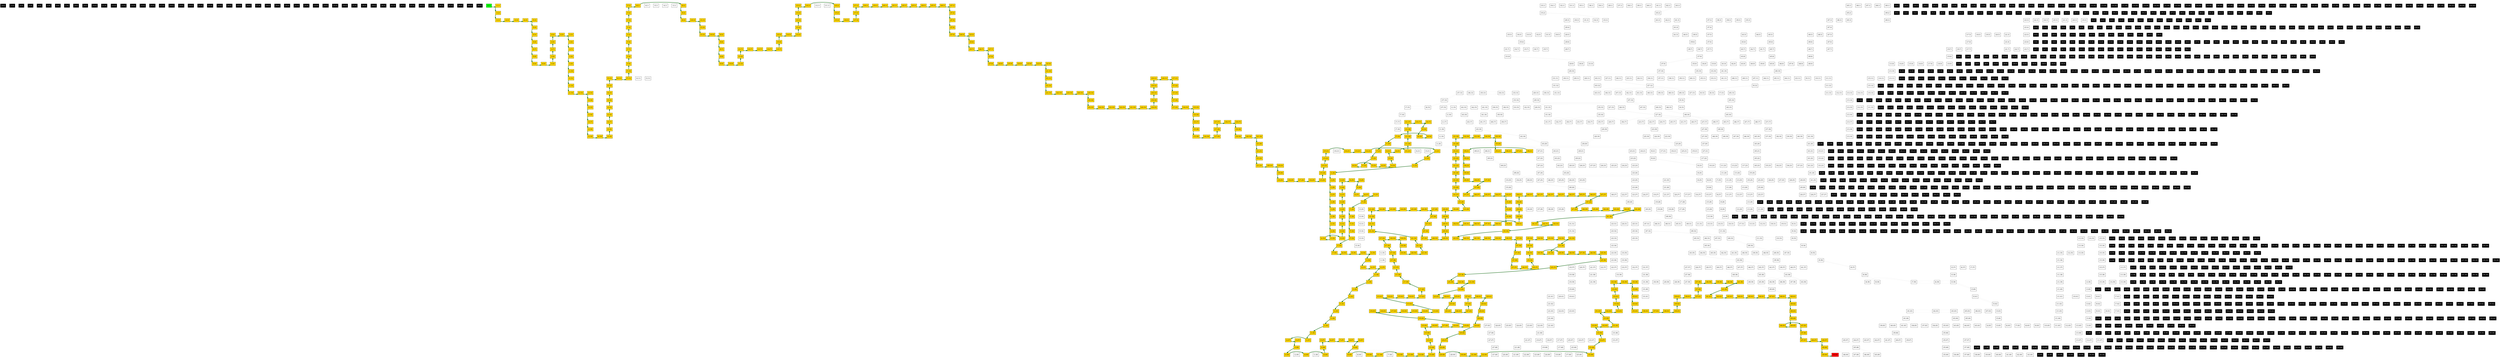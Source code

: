 digraph path {
rankdir = TB;
node [shape = box, style = filled];
graph [nodesep = 0.5, ranksep = 0.5];

{ rank = same; node_0_0 [label="(0,0)", fillcolor="black", fontcolor="white"]; node_1_0 [label="(1,0)", fillcolor="black", fontcolor="white"]; node_2_0 [label="(2,0)", fillcolor="black", fontcolor="white"]; node_3_0 [label="(3,0)", fillcolor="black", fontcolor="white"]; node_4_0 [label="(4,0)", fillcolor="black", fontcolor="white"]; node_5_0 [label="(5,0)", fillcolor="black", fontcolor="white"]; node_6_0 [label="(6,0)", fillcolor="black", fontcolor="white"]; node_7_0 [label="(7,0)", fillcolor="black", fontcolor="white"]; node_8_0 [label="(8,0)", fillcolor="black", fontcolor="white"]; node_9_0 [label="(9,0)", fillcolor="black", fontcolor="white"]; node_10_0 [label="(10,0)", fillcolor="black", fontcolor="white"]; node_11_0 [label="(11,0)", fillcolor="black", fontcolor="white"]; node_12_0 [label="(12,0)", fillcolor="black", fontcolor="white"]; node_13_0 [label="(13,0)", fillcolor="black", fontcolor="white"]; node_14_0 [label="(14,0)", fillcolor="black", fontcolor="white"]; node_15_0 [label="(15,0)", fillcolor="black", fontcolor="white"]; node_16_0 [label="(16,0)", fillcolor="black", fontcolor="white"]; node_17_0 [label="(17,0)", fillcolor="black", fontcolor="white"]; node_18_0 [label="(18,0)", fillcolor="black", fontcolor="white"]; node_19_0 [label="(19,0)", fillcolor="black", fontcolor="white"]; node_20_0 [label="(20,0)", fillcolor="black", fontcolor="white"]; node_21_0 [label="(21,0)", fillcolor="black", fontcolor="white"]; node_22_0 [label="(22,0)", fillcolor="black", fontcolor="white"]; node_23_0 [label="(23,0)", fillcolor="black", fontcolor="white"]; node_24_0 [label="(24,0)", fillcolor="black", fontcolor="white"]; node_25_0 [label="(25,0)", fillcolor="black", fontcolor="white"]; node_26_0 [label="(26,0)", fillcolor="black", fontcolor="white"]; node_27_0 [label="(27,0)", fillcolor="black", fontcolor="white"]; node_28_0 [label="(28,0)", fillcolor="black", fontcolor="white"]; node_29_0 [label="(29,0)", fillcolor="black", fontcolor="white"]; node_30_0 [label="(30,0)", fillcolor="black", fontcolor="white"]; node_31_0 [label="(31,0)", fillcolor="black", fontcolor="white"]; node_32_0 [label="(32,0)", fillcolor="black", fontcolor="white"]; node_33_0 [label="(33,0)", fillcolor="black", fontcolor="white"]; node_34_0 [label="(34,0)", fillcolor="black", fontcolor="white"]; node_35_0 [label="(35,0)", fillcolor="black", fontcolor="white"]; node_36_0 [label="(36,0)", fillcolor="black", fontcolor="white"]; node_37_0 [label="(37,0)", fillcolor="black", fontcolor="white"]; node_38_0 [label="(38,0)", fillcolor="black", fontcolor="white"]; node_39_0 [label="(39,0)", fillcolor="black", fontcolor="white"]; node_40_0 [label="(40,0)", fillcolor="black", fontcolor="white"]; node_41_0 [label="(41,0)", fillcolor="black", fontcolor="white"]; node_42_0 [label="(42,0)", fillcolor="black", fontcolor="white"]; node_43_0 [label="(43,0)", fillcolor="black", fontcolor="white"]; node_44_0 [label="(44,0)", fillcolor="black", fontcolor="white"]; node_45_0 [label="(45,0)", fillcolor="black", fontcolor="white"]; node_46_0 [label="(46,0)", fillcolor="black", fontcolor="white"]; node_47_0 [label="(47,0)", fillcolor="black", fontcolor="white"]; node_48_0 [label="(48,0)", fillcolor="black", fontcolor="white"]; node_49_0 [label="(49,0)", fillcolor="black", fontcolor="white"]; node_50_0 [label="(50,0)", fillcolor="black", fontcolor="white"]; }
{ rank = same; node_0_1 [label="(0,1)", fillcolor="green", fontcolor="black"]; node_1_1 [label="(1,1)", fillcolor="gold", fontcolor="black"]; node_2_1 [label="(2,1)", fillcolor="black", fontcolor="white"]; node_3_1 [label="(3,1)", fillcolor="white", fontcolor="black"]; node_4_1 [label="(4,1)", fillcolor="white", fontcolor="black"]; node_5_1 [label="(5,1)", fillcolor="white", fontcolor="black"]; node_6_1 [label="(6,1)", fillcolor="white", fontcolor="black"]; node_7_1 [label="(7,1)", fillcolor="gold", fontcolor="black"]; node_8_1 [label="(8,1)", fillcolor="gold", fontcolor="black"]; node_9_1 [label="(9,1)", fillcolor="gold", fontcolor="black"]; node_10_1 [label="(10,1)", fillcolor="black", fontcolor="white"]; node_11_1 [label="(11,1)", fillcolor="white", fontcolor="black"]; node_12_1 [label="(12,1)", fillcolor="white", fontcolor="black"]; node_13_1 [label="(13,1)", fillcolor="gold", fontcolor="black"]; node_14_1 [label="(14,1)", fillcolor="gold", fontcolor="black"]; node_15_1 [label="(15,1)", fillcolor="gold", fontcolor="black"]; node_16_1 [label="(16,1)", fillcolor="black", fontcolor="white"]; node_17_1 [label="(17,1)", fillcolor="gold", fontcolor="black"]; node_18_1 [label="(18,1)", fillcolor="gold", fontcolor="black"]; node_19_1 [label="(19,1)", fillcolor="gold", fontcolor="black"]; node_20_1 [label="(20,1)", fillcolor="gold", fontcolor="black"]; node_21_1 [label="(21,1)", fillcolor="gold", fontcolor="black"]; node_22_1 [label="(22,1)", fillcolor="gold", fontcolor="black"]; node_23_1 [label="(23,1)", fillcolor="gold", fontcolor="black"]; node_24_1 [label="(24,1)", fillcolor="gold", fontcolor="black"]; node_25_1 [label="(25,1)", fillcolor="gold", fontcolor="black"]; node_26_1 [label="(26,1)", fillcolor="gold", fontcolor="black"]; node_27_1 [label="(27,1)", fillcolor="gold", fontcolor="black"]; node_28_1 [label="(28,1)", fillcolor="black", fontcolor="white"]; node_29_1 [label="(29,1)", fillcolor="white", fontcolor="black"]; node_30_1 [label="(30,1)", fillcolor="white", fontcolor="black"]; node_31_1 [label="(31,1)", fillcolor="white", fontcolor="black"]; node_32_1 [label="(32,1)", fillcolor="white", fontcolor="black"]; node_33_1 [label="(33,1)", fillcolor="white", fontcolor="black"]; node_34_1 [label="(34,1)", fillcolor="white", fontcolor="black"]; node_35_1 [label="(35,1)", fillcolor="white", fontcolor="black"]; node_36_1 [label="(36,1)", fillcolor="white", fontcolor="black"]; node_37_1 [label="(37,1)", fillcolor="white", fontcolor="black"]; node_38_1 [label="(38,1)", fillcolor="white", fontcolor="black"]; node_39_1 [label="(39,1)", fillcolor="white", fontcolor="black"]; node_40_1 [label="(40,1)", fillcolor="white", fontcolor="black"]; node_41_1 [label="(41,1)", fillcolor="white", fontcolor="black"]; node_42_1 [label="(42,1)", fillcolor="white", fontcolor="black"]; node_43_1 [label="(43,1)", fillcolor="white", fontcolor="black"]; node_44_1 [label="(44,1)", fillcolor="black", fontcolor="white"]; node_45_1 [label="(45,1)", fillcolor="white", fontcolor="black"]; node_46_1 [label="(46,1)", fillcolor="white", fontcolor="black"]; node_47_1 [label="(47,1)", fillcolor="white", fontcolor="black"]; node_48_1 [label="(48,1)", fillcolor="white", fontcolor="black"]; node_49_1 [label="(49,1)", fillcolor="white", fontcolor="black"]; node_50_1 [label="(50,1)", fillcolor="black", fontcolor="white"]; }
{ rank = same; node_0_2 [label="(0,2)", fillcolor="black", fontcolor="white"]; node_1_2 [label="(1,2)", fillcolor="gold", fontcolor="black"]; node_2_2 [label="(2,2)", fillcolor="black", fontcolor="white"]; node_3_2 [label="(3,2)", fillcolor="black", fontcolor="white"]; node_4_2 [label="(4,2)", fillcolor="black", fontcolor="white"]; node_5_2 [label="(5,2)", fillcolor="black", fontcolor="white"]; node_6_2 [label="(6,2)", fillcolor="black", fontcolor="white"]; node_7_2 [label="(7,2)", fillcolor="gold", fontcolor="black"]; node_8_2 [label="(8,2)", fillcolor="black", fontcolor="white"]; node_9_2 [label="(9,2)", fillcolor="gold", fontcolor="black"]; node_10_2 [label="(10,2)", fillcolor="black", fontcolor="white"]; node_11_2 [label="(11,2)", fillcolor="black", fontcolor="white"]; node_12_2 [label="(12,2)", fillcolor="black", fontcolor="white"]; node_13_2 [label="(13,2)", fillcolor="gold", fontcolor="black"]; node_14_2 [label="(14,2)", fillcolor="black", fontcolor="white"]; node_15_2 [label="(15,2)", fillcolor="gold", fontcolor="black"]; node_16_2 [label="(16,2)", fillcolor="black", fontcolor="white"]; node_17_2 [label="(17,2)", fillcolor="gold", fontcolor="black"]; node_18_2 [label="(18,2)", fillcolor="black", fontcolor="white"]; node_19_2 [label="(19,2)", fillcolor="black", fontcolor="white"]; node_20_2 [label="(20,2)", fillcolor="black", fontcolor="white"]; node_21_2 [label="(21,2)", fillcolor="black", fontcolor="white"]; node_22_2 [label="(22,2)", fillcolor="black", fontcolor="white"]; node_23_2 [label="(23,2)", fillcolor="black", fontcolor="white"]; node_24_2 [label="(24,2)", fillcolor="black", fontcolor="white"]; node_25_2 [label="(25,2)", fillcolor="black", fontcolor="white"]; node_26_2 [label="(26,2)", fillcolor="black", fontcolor="white"]; node_27_2 [label="(27,2)", fillcolor="gold", fontcolor="black"]; node_28_2 [label="(28,2)", fillcolor="black", fontcolor="white"]; node_29_2 [label="(29,2)", fillcolor="black", fontcolor="white"]; node_30_2 [label="(30,2)", fillcolor="black", fontcolor="white"]; node_31_2 [label="(31,2)", fillcolor="black", fontcolor="white"]; node_32_2 [label="(32,2)", fillcolor="black", fontcolor="white"]; node_33_2 [label="(33,2)", fillcolor="white", fontcolor="black"]; node_34_2 [label="(34,2)", fillcolor="black", fontcolor="white"]; node_35_2 [label="(35,2)", fillcolor="black", fontcolor="white"]; node_36_2 [label="(36,2)", fillcolor="black", fontcolor="white"]; node_37_2 [label="(37,2)", fillcolor="black", fontcolor="white"]; node_38_2 [label="(38,2)", fillcolor="black", fontcolor="white"]; node_39_2 [label="(39,2)", fillcolor="black", fontcolor="white"]; node_40_2 [label="(40,2)", fillcolor="black", fontcolor="white"]; node_41_2 [label="(41,2)", fillcolor="black", fontcolor="white"]; node_42_2 [label="(42,2)", fillcolor="black", fontcolor="white"]; node_43_2 [label="(43,2)", fillcolor="white", fontcolor="black"]; node_44_2 [label="(44,2)", fillcolor="black", fontcolor="white"]; node_45_2 [label="(45,2)", fillcolor="white", fontcolor="black"]; node_46_2 [label="(46,2)", fillcolor="black", fontcolor="white"]; node_47_2 [label="(47,2)", fillcolor="black", fontcolor="white"]; node_48_2 [label="(48,2)", fillcolor="black", fontcolor="white"]; node_49_2 [label="(49,2)", fillcolor="white", fontcolor="black"]; node_50_2 [label="(50,2)", fillcolor="black", fontcolor="white"]; }
{ rank = same; node_0_3 [label="(0,3)", fillcolor="black", fontcolor="white"]; node_1_3 [label="(1,3)", fillcolor="gold", fontcolor="black"]; node_2_3 [label="(2,3)", fillcolor="gold", fontcolor="black"]; node_3_3 [label="(3,3)", fillcolor="gold", fontcolor="black"]; node_4_3 [label="(4,3)", fillcolor="gold", fontcolor="black"]; node_5_3 [label="(5,3)", fillcolor="gold", fontcolor="black"]; node_6_3 [label="(6,3)", fillcolor="black", fontcolor="white"]; node_7_3 [label="(7,3)", fillcolor="gold", fontcolor="black"]; node_8_3 [label="(8,3)", fillcolor="black", fontcolor="white"]; node_9_3 [label="(9,3)", fillcolor="gold", fontcolor="black"]; node_10_3 [label="(10,3)", fillcolor="gold", fontcolor="black"]; node_11_3 [label="(11,3)", fillcolor="gold", fontcolor="black"]; node_12_3 [label="(12,3)", fillcolor="black", fontcolor="white"]; node_13_3 [label="(13,3)", fillcolor="gold", fontcolor="black"]; node_14_3 [label="(14,3)", fillcolor="black", fontcolor="white"]; node_15_3 [label="(15,3)", fillcolor="gold", fontcolor="black"]; node_16_3 [label="(16,3)", fillcolor="gold", fontcolor="black"]; node_17_3 [label="(17,3)", fillcolor="gold", fontcolor="black"]; node_18_3 [label="(18,3)", fillcolor="black", fontcolor="white"]; node_19_3 [label="(19,3)", fillcolor="white", fontcolor="black"]; node_20_3 [label="(20,3)", fillcolor="white", fontcolor="black"]; node_21_3 [label="(21,3)", fillcolor="white", fontcolor="black"]; node_22_3 [label="(22,3)", fillcolor="white", fontcolor="black"]; node_23_3 [label="(23,3)", fillcolor="white", fontcolor="black"]; node_24_3 [label="(24,3)", fillcolor="white", fontcolor="black"]; node_25_3 [label="(25,3)", fillcolor="white", fontcolor="black"]; node_26_3 [label="(26,3)", fillcolor="black", fontcolor="white"]; node_27_3 [label="(27,3)", fillcolor="gold", fontcolor="black"]; node_28_3 [label="(28,3)", fillcolor="black", fontcolor="white"]; node_29_3 [label="(29,3)", fillcolor="white", fontcolor="black"]; node_30_3 [label="(30,3)", fillcolor="white", fontcolor="black"]; node_31_3 [label="(31,3)", fillcolor="white", fontcolor="black"]; node_32_3 [label="(32,3)", fillcolor="white", fontcolor="black"]; node_33_3 [label="(33,3)", fillcolor="white", fontcolor="black"]; node_34_3 [label="(34,3)", fillcolor="black", fontcolor="white"]; node_35_3 [label="(35,3)", fillcolor="white", fontcolor="black"]; node_36_3 [label="(36,3)", fillcolor="white", fontcolor="black"]; node_37_3 [label="(37,3)", fillcolor="white", fontcolor="black"]; node_38_3 [label="(38,3)", fillcolor="white", fontcolor="black"]; node_39_3 [label="(39,3)", fillcolor="white", fontcolor="black"]; node_40_3 [label="(40,3)", fillcolor="black", fontcolor="white"]; node_41_3 [label="(41,3)", fillcolor="white", fontcolor="black"]; node_42_3 [label="(42,3)", fillcolor="white", fontcolor="black"]; node_43_3 [label="(43,3)", fillcolor="white", fontcolor="black"]; node_44_3 [label="(44,3)", fillcolor="black", fontcolor="white"]; node_45_3 [label="(45,3)", fillcolor="white", fontcolor="black"]; node_46_3 [label="(46,3)", fillcolor="white", fontcolor="black"]; node_47_3 [label="(47,3)", fillcolor="white", fontcolor="black"]; node_48_3 [label="(48,3)", fillcolor="black", fontcolor="white"]; node_49_3 [label="(49,3)", fillcolor="white", fontcolor="black"]; node_50_3 [label="(50,3)", fillcolor="black", fontcolor="white"]; }
{ rank = same; node_0_4 [label="(0,4)", fillcolor="black", fontcolor="white"]; node_1_4 [label="(1,4)", fillcolor="black", fontcolor="white"]; node_2_4 [label="(2,4)", fillcolor="black", fontcolor="white"]; node_3_4 [label="(3,4)", fillcolor="black", fontcolor="white"]; node_4_4 [label="(4,4)", fillcolor="black", fontcolor="white"]; node_5_4 [label="(5,4)", fillcolor="gold", fontcolor="black"]; node_6_4 [label="(6,4)", fillcolor="black", fontcolor="white"]; node_7_4 [label="(7,4)", fillcolor="gold", fontcolor="black"]; node_8_4 [label="(8,4)", fillcolor="black", fontcolor="white"]; node_9_4 [label="(9,4)", fillcolor="black", fontcolor="white"]; node_10_4 [label="(10,4)", fillcolor="black", fontcolor="white"]; node_11_4 [label="(11,4)", fillcolor="gold", fontcolor="black"]; node_12_4 [label="(12,4)", fillcolor="black", fontcolor="white"]; node_13_4 [label="(13,4)", fillcolor="gold", fontcolor="black"]; node_14_4 [label="(14,4)", fillcolor="black", fontcolor="white"]; node_15_4 [label="(15,4)", fillcolor="black", fontcolor="white"]; node_16_4 [label="(16,4)", fillcolor="black", fontcolor="white"]; node_17_4 [label="(17,4)", fillcolor="black", fontcolor="white"]; node_18_4 [label="(18,4)", fillcolor="black", fontcolor="white"]; node_19_4 [label="(19,4)", fillcolor="black", fontcolor="white"]; node_20_4 [label="(20,4)", fillcolor="black", fontcolor="white"]; node_21_4 [label="(21,4)", fillcolor="black", fontcolor="white"]; node_22_4 [label="(22,4)", fillcolor="black", fontcolor="white"]; node_23_4 [label="(23,4)", fillcolor="white", fontcolor="black"]; node_24_4 [label="(24,4)", fillcolor="black", fontcolor="white"]; node_25_4 [label="(25,4)", fillcolor="black", fontcolor="white"]; node_26_4 [label="(26,4)", fillcolor="black", fontcolor="white"]; node_27_4 [label="(27,4)", fillcolor="gold", fontcolor="black"]; node_28_4 [label="(28,4)", fillcolor="black", fontcolor="white"]; node_29_4 [label="(29,4)", fillcolor="white", fontcolor="black"]; node_30_4 [label="(30,4)", fillcolor="black", fontcolor="white"]; node_31_4 [label="(31,4)", fillcolor="black", fontcolor="white"]; node_32_4 [label="(32,4)", fillcolor="black", fontcolor="white"]; node_33_4 [label="(33,4)", fillcolor="black", fontcolor="white"]; node_34_4 [label="(34,4)", fillcolor="black", fontcolor="white"]; node_35_4 [label="(35,4)", fillcolor="black", fontcolor="white"]; node_36_4 [label="(36,4)", fillcolor="black", fontcolor="white"]; node_37_4 [label="(37,4)", fillcolor="white", fontcolor="black"]; node_38_4 [label="(38,4)", fillcolor="black", fontcolor="white"]; node_39_4 [label="(39,4)", fillcolor="black", fontcolor="white"]; node_40_4 [label="(40,4)", fillcolor="black", fontcolor="white"]; node_41_4 [label="(41,4)", fillcolor="white", fontcolor="black"]; node_42_4 [label="(42,4)", fillcolor="black", fontcolor="white"]; node_43_4 [label="(43,4)", fillcolor="black", fontcolor="white"]; node_44_4 [label="(44,4)", fillcolor="black", fontcolor="white"]; node_45_4 [label="(45,4)", fillcolor="black", fontcolor="white"]; node_46_4 [label="(46,4)", fillcolor="black", fontcolor="white"]; node_47_4 [label="(47,4)", fillcolor="white", fontcolor="black"]; node_48_4 [label="(48,4)", fillcolor="black", fontcolor="white"]; node_49_4 [label="(49,4)", fillcolor="black", fontcolor="white"]; node_50_4 [label="(50,4)", fillcolor="black", fontcolor="white"]; }
{ rank = same; node_0_5 [label="(0,5)", fillcolor="black", fontcolor="white"]; node_1_5 [label="(1,5)", fillcolor="gold", fontcolor="black"]; node_2_5 [label="(2,5)", fillcolor="gold", fontcolor="black"]; node_3_5 [label="(3,5)", fillcolor="gold", fontcolor="black"]; node_4_5 [label="(4,5)", fillcolor="black", fontcolor="white"]; node_5_5 [label="(5,5)", fillcolor="gold", fontcolor="black"]; node_6_5 [label="(6,5)", fillcolor="black", fontcolor="white"]; node_7_5 [label="(7,5)", fillcolor="gold", fontcolor="black"]; node_8_5 [label="(8,5)", fillcolor="black", fontcolor="white"]; node_9_5 [label="(9,5)", fillcolor="gold", fontcolor="black"]; node_10_5 [label="(10,5)", fillcolor="gold", fontcolor="black"]; node_11_5 [label="(11,5)", fillcolor="gold", fontcolor="black"]; node_12_5 [label="(12,5)", fillcolor="black", fontcolor="white"]; node_13_5 [label="(13,5)", fillcolor="gold", fontcolor="black"]; node_14_5 [label="(14,5)", fillcolor="gold", fontcolor="black"]; node_15_5 [label="(15,5)", fillcolor="gold", fontcolor="black"]; node_16_5 [label="(16,5)", fillcolor="black", fontcolor="white"]; node_17_5 [label="(17,5)", fillcolor="white", fontcolor="black"]; node_18_5 [label="(18,5)", fillcolor="white", fontcolor="black"]; node_19_5 [label="(19,5)", fillcolor="white", fontcolor="black"]; node_20_5 [label="(20,5)", fillcolor="white", fontcolor="black"]; node_21_5 [label="(21,5)", fillcolor="white", fontcolor="black"]; node_22_5 [label="(22,5)", fillcolor="black", fontcolor="white"]; node_23_5 [label="(23,5)", fillcolor="white", fontcolor="black"]; node_24_5 [label="(24,5)", fillcolor="black", fontcolor="white"]; node_25_5 [label="(25,5)", fillcolor="gold", fontcolor="black"]; node_26_5 [label="(26,5)", fillcolor="gold", fontcolor="black"]; node_27_5 [label="(27,5)", fillcolor="gold", fontcolor="black"]; node_28_5 [label="(28,5)", fillcolor="black", fontcolor="white"]; node_29_5 [label="(29,5)", fillcolor="white", fontcolor="black"]; node_30_5 [label="(30,5)", fillcolor="white", fontcolor="black"]; node_31_5 [label="(31,5)", fillcolor="white", fontcolor="black"]; node_32_5 [label="(32,5)", fillcolor="white", fontcolor="black"]; node_33_5 [label="(33,5)", fillcolor="white", fontcolor="black"]; node_34_5 [label="(34,5)", fillcolor="white", fontcolor="black"]; node_35_5 [label="(35,5)", fillcolor="white", fontcolor="black"]; node_36_5 [label="(36,5)", fillcolor="black", fontcolor="white"]; node_37_5 [label="(37,5)", fillcolor="white", fontcolor="black"]; node_38_5 [label="(38,5)", fillcolor="black", fontcolor="white"]; node_39_5 [label="(39,5)", fillcolor="white", fontcolor="black"]; node_40_5 [label="(40,5)", fillcolor="white", fontcolor="black"]; node_41_5 [label="(41,5)", fillcolor="white", fontcolor="black"]; node_42_5 [label="(42,5)", fillcolor="black", fontcolor="white"]; node_43_5 [label="(43,5)", fillcolor="white", fontcolor="black"]; node_44_5 [label="(44,5)", fillcolor="white", fontcolor="black"]; node_45_5 [label="(45,5)", fillcolor="white", fontcolor="black"]; node_46_5 [label="(46,5)", fillcolor="black", fontcolor="white"]; node_47_5 [label="(47,5)", fillcolor="white", fontcolor="black"]; node_48_5 [label="(48,5)", fillcolor="white", fontcolor="black"]; node_49_5 [label="(49,5)", fillcolor="white", fontcolor="black"]; node_50_5 [label="(50,5)", fillcolor="black", fontcolor="white"]; }
{ rank = same; node_0_6 [label="(0,6)", fillcolor="black", fontcolor="white"]; node_1_6 [label="(1,6)", fillcolor="gold", fontcolor="black"]; node_2_6 [label="(2,6)", fillcolor="black", fontcolor="white"]; node_3_6 [label="(3,6)", fillcolor="gold", fontcolor="black"]; node_4_6 [label="(4,6)", fillcolor="black", fontcolor="white"]; node_5_6 [label="(5,6)", fillcolor="gold", fontcolor="black"]; node_6_6 [label="(6,6)", fillcolor="black", fontcolor="white"]; node_7_6 [label="(7,6)", fillcolor="gold", fontcolor="black"]; node_8_6 [label="(8,6)", fillcolor="black", fontcolor="white"]; node_9_6 [label="(9,6)", fillcolor="gold", fontcolor="black"]; node_10_6 [label="(10,6)", fillcolor="black", fontcolor="white"]; node_11_6 [label="(11,6)", fillcolor="black", fontcolor="white"]; node_12_6 [label="(12,6)", fillcolor="black", fontcolor="white"]; node_13_6 [label="(13,6)", fillcolor="black", fontcolor="white"]; node_14_6 [label="(14,6)", fillcolor="black", fontcolor="white"]; node_15_6 [label="(15,6)", fillcolor="gold", fontcolor="black"]; node_16_6 [label="(16,6)", fillcolor="black", fontcolor="white"]; node_17_6 [label="(17,6)", fillcolor="white", fontcolor="black"]; node_18_6 [label="(18,6)", fillcolor="black", fontcolor="white"]; node_19_6 [label="(19,6)", fillcolor="black", fontcolor="white"]; node_20_6 [label="(20,6)", fillcolor="black", fontcolor="white"]; node_21_6 [label="(21,6)", fillcolor="white", fontcolor="black"]; node_22_6 [label="(22,6)", fillcolor="black", fontcolor="white"]; node_23_6 [label="(23,6)", fillcolor="white", fontcolor="black"]; node_24_6 [label="(24,6)", fillcolor="black", fontcolor="white"]; node_25_6 [label="(25,6)", fillcolor="gold", fontcolor="black"]; node_26_6 [label="(26,6)", fillcolor="black", fontcolor="white"]; node_27_6 [label="(27,6)", fillcolor="black", fontcolor="white"]; node_28_6 [label="(28,6)", fillcolor="black", fontcolor="white"]; node_29_6 [label="(29,6)", fillcolor="white", fontcolor="black"]; node_30_6 [label="(30,6)", fillcolor="black", fontcolor="white"]; node_31_6 [label="(31,6)", fillcolor="black", fontcolor="white"]; node_32_6 [label="(32,6)", fillcolor="black", fontcolor="white"]; node_33_6 [label="(33,6)", fillcolor="black", fontcolor="white"]; node_34_6 [label="(34,6)", fillcolor="black", fontcolor="white"]; node_35_6 [label="(35,6)", fillcolor="white", fontcolor="black"]; node_36_6 [label="(36,6)", fillcolor="black", fontcolor="white"]; node_37_6 [label="(37,6)", fillcolor="white", fontcolor="black"]; node_38_6 [label="(38,6)", fillcolor="black", fontcolor="white"]; node_39_6 [label="(39,6)", fillcolor="white", fontcolor="black"]; node_40_6 [label="(40,6)", fillcolor="black", fontcolor="white"]; node_41_6 [label="(41,6)", fillcolor="black", fontcolor="white"]; node_42_6 [label="(42,6)", fillcolor="black", fontcolor="white"]; node_43_6 [label="(43,6)", fillcolor="white", fontcolor="black"]; node_44_6 [label="(44,6)", fillcolor="black", fontcolor="white"]; node_45_6 [label="(45,6)", fillcolor="white", fontcolor="black"]; node_46_6 [label="(46,6)", fillcolor="black", fontcolor="white"]; node_47_6 [label="(47,6)", fillcolor="white", fontcolor="black"]; node_48_6 [label="(48,6)", fillcolor="black", fontcolor="white"]; node_49_6 [label="(49,6)", fillcolor="white", fontcolor="black"]; node_50_6 [label="(50,6)", fillcolor="black", fontcolor="white"]; }
{ rank = same; node_0_7 [label="(0,7)", fillcolor="black", fontcolor="white"]; node_1_7 [label="(1,7)", fillcolor="gold", fontcolor="black"]; node_2_7 [label="(2,7)", fillcolor="black", fontcolor="white"]; node_3_7 [label="(3,7)", fillcolor="gold", fontcolor="black"]; node_4_7 [label="(4,7)", fillcolor="black", fontcolor="white"]; node_5_7 [label="(5,7)", fillcolor="gold", fontcolor="black"]; node_6_7 [label="(6,7)", fillcolor="black", fontcolor="white"]; node_7_7 [label="(7,7)", fillcolor="gold", fontcolor="black"]; node_8_7 [label="(8,7)", fillcolor="black", fontcolor="white"]; node_9_7 [label="(9,7)", fillcolor="gold", fontcolor="black"]; node_10_7 [label="(10,7)", fillcolor="black", fontcolor="white"]; node_11_7 [label="(11,7)", fillcolor="gold", fontcolor="black"]; node_12_7 [label="(12,7)", fillcolor="gold", fontcolor="black"]; node_13_7 [label="(13,7)", fillcolor="gold", fontcolor="black"]; node_14_7 [label="(14,7)", fillcolor="gold", fontcolor="black"]; node_15_7 [label="(15,7)", fillcolor="gold", fontcolor="black"]; node_16_7 [label="(16,7)", fillcolor="black", fontcolor="white"]; node_17_7 [label="(17,7)", fillcolor="white", fontcolor="black"]; node_18_7 [label="(18,7)", fillcolor="white", fontcolor="black"]; node_19_7 [label="(19,7)", fillcolor="white", fontcolor="black"]; node_20_7 [label="(20,7)", fillcolor="black", fontcolor="white"]; node_21_7 [label="(21,7)", fillcolor="white", fontcolor="black"]; node_22_7 [label="(22,7)", fillcolor="white", fontcolor="black"]; node_23_7 [label="(23,7)", fillcolor="white", fontcolor="black"]; node_24_7 [label="(24,7)", fillcolor="black", fontcolor="white"]; node_25_7 [label="(25,7)", fillcolor="gold", fontcolor="black"]; node_26_7 [label="(26,7)", fillcolor="gold", fontcolor="black"]; node_27_7 [label="(27,7)", fillcolor="gold", fontcolor="black"]; node_28_7 [label="(28,7)", fillcolor="black", fontcolor="white"]; node_29_7 [label="(29,7)", fillcolor="white", fontcolor="black"]; node_30_7 [label="(30,7)", fillcolor="black", fontcolor="white"]; node_31_7 [label="(31,7)", fillcolor="white", fontcolor="black"]; node_32_7 [label="(32,7)", fillcolor="white", fontcolor="black"]; node_33_7 [label="(33,7)", fillcolor="white", fontcolor="black"]; node_34_7 [label="(34,7)", fillcolor="white", fontcolor="black"]; node_35_7 [label="(35,7)", fillcolor="white", fontcolor="black"]; node_36_7 [label="(36,7)", fillcolor="black", fontcolor="white"]; node_37_7 [label="(37,7)", fillcolor="white", fontcolor="black"]; node_38_7 [label="(38,7)", fillcolor="white", fontcolor="black"]; node_39_7 [label="(39,7)", fillcolor="white", fontcolor="black"]; node_40_7 [label="(40,7)", fillcolor="black", fontcolor="white"]; node_41_7 [label="(41,7)", fillcolor="white", fontcolor="black"]; node_42_7 [label="(42,7)", fillcolor="white", fontcolor="black"]; node_43_7 [label="(43,7)", fillcolor="white", fontcolor="black"]; node_44_7 [label="(44,7)", fillcolor="black", fontcolor="white"]; node_45_7 [label="(45,7)", fillcolor="white", fontcolor="black"]; node_46_7 [label="(46,7)", fillcolor="black", fontcolor="white"]; node_47_7 [label="(47,7)", fillcolor="white", fontcolor="black"]; node_48_7 [label="(48,7)", fillcolor="black", fontcolor="white"]; node_49_7 [label="(49,7)", fillcolor="white", fontcolor="black"]; node_50_7 [label="(50,7)", fillcolor="black", fontcolor="white"]; }
{ rank = same; node_0_8 [label="(0,8)", fillcolor="black", fontcolor="white"]; node_1_8 [label="(1,8)", fillcolor="gold", fontcolor="black"]; node_2_8 [label="(2,8)", fillcolor="black", fontcolor="white"]; node_3_8 [label="(3,8)", fillcolor="gold", fontcolor="black"]; node_4_8 [label="(4,8)", fillcolor="black", fontcolor="white"]; node_5_8 [label="(5,8)", fillcolor="gold", fontcolor="black"]; node_6_8 [label="(6,8)", fillcolor="black", fontcolor="white"]; node_7_8 [label="(7,8)", fillcolor="gold", fontcolor="black"]; node_8_8 [label="(8,8)", fillcolor="black", fontcolor="white"]; node_9_8 [label="(9,8)", fillcolor="gold", fontcolor="black"]; node_10_8 [label="(10,8)", fillcolor="black", fontcolor="white"]; node_11_8 [label="(11,8)", fillcolor="gold", fontcolor="black"]; node_12_8 [label="(12,8)", fillcolor="black", fontcolor="white"]; node_13_8 [label="(13,8)", fillcolor="black", fontcolor="white"]; node_14_8 [label="(14,8)", fillcolor="black", fontcolor="white"]; node_15_8 [label="(15,8)", fillcolor="black", fontcolor="white"]; node_16_8 [label="(16,8)", fillcolor="black", fontcolor="white"]; node_17_8 [label="(17,8)", fillcolor="black", fontcolor="white"]; node_18_8 [label="(18,8)", fillcolor="black", fontcolor="white"]; node_19_8 [label="(19,8)", fillcolor="white", fontcolor="black"]; node_20_8 [label="(20,8)", fillcolor="black", fontcolor="white"]; node_21_8 [label="(21,8)", fillcolor="black", fontcolor="white"]; node_22_8 [label="(22,8)", fillcolor="black", fontcolor="white"]; node_23_8 [label="(23,8)", fillcolor="black", fontcolor="white"]; node_24_8 [label="(24,8)", fillcolor="black", fontcolor="white"]; node_25_8 [label="(25,8)", fillcolor="black", fontcolor="white"]; node_26_8 [label="(26,8)", fillcolor="black", fontcolor="white"]; node_27_8 [label="(27,8)", fillcolor="gold", fontcolor="black"]; node_28_8 [label="(28,8)", fillcolor="black", fontcolor="white"]; node_29_8 [label="(29,8)", fillcolor="black", fontcolor="white"]; node_30_8 [label="(30,8)", fillcolor="black", fontcolor="white"]; node_31_8 [label="(31,8)", fillcolor="white", fontcolor="black"]; node_32_8 [label="(32,8)", fillcolor="black", fontcolor="white"]; node_33_8 [label="(33,8)", fillcolor="black", fontcolor="white"]; node_34_8 [label="(34,8)", fillcolor="black", fontcolor="white"]; node_35_8 [label="(35,8)", fillcolor="black", fontcolor="white"]; node_36_8 [label="(36,8)", fillcolor="black", fontcolor="white"]; node_37_8 [label="(37,8)", fillcolor="white", fontcolor="black"]; node_38_8 [label="(38,8)", fillcolor="black", fontcolor="white"]; node_39_8 [label="(39,8)", fillcolor="black", fontcolor="white"]; node_40_8 [label="(40,8)", fillcolor="black", fontcolor="white"]; node_41_8 [label="(41,8)", fillcolor="black", fontcolor="white"]; node_42_8 [label="(42,8)", fillcolor="black", fontcolor="white"]; node_43_8 [label="(43,8)", fillcolor="white", fontcolor="black"]; node_44_8 [label="(44,8)", fillcolor="black", fontcolor="white"]; node_45_8 [label="(45,8)", fillcolor="white", fontcolor="black"]; node_46_8 [label="(46,8)", fillcolor="black", fontcolor="white"]; node_47_8 [label="(47,8)", fillcolor="black", fontcolor="white"]; node_48_8 [label="(48,8)", fillcolor="black", fontcolor="white"]; node_49_8 [label="(49,8)", fillcolor="white", fontcolor="black"]; node_50_8 [label="(50,8)", fillcolor="black", fontcolor="white"]; }
{ rank = same; node_0_9 [label="(0,9)", fillcolor="black", fontcolor="white"]; node_1_9 [label="(1,9)", fillcolor="gold", fontcolor="black"]; node_2_9 [label="(2,9)", fillcolor="black", fontcolor="white"]; node_3_9 [label="(3,9)", fillcolor="gold", fontcolor="black"]; node_4_9 [label="(4,9)", fillcolor="gold", fontcolor="black"]; node_5_9 [label="(5,9)", fillcolor="gold", fontcolor="black"]; node_6_9 [label="(6,9)", fillcolor="black", fontcolor="white"]; node_7_9 [label="(7,9)", fillcolor="gold", fontcolor="black"]; node_8_9 [label="(8,9)", fillcolor="black", fontcolor="white"]; node_9_9 [label="(9,9)", fillcolor="gold", fontcolor="black"]; node_10_9 [label="(10,9)", fillcolor="gold", fontcolor="black"]; node_11_9 [label="(11,9)", fillcolor="gold", fontcolor="black"]; node_12_9 [label="(12,9)", fillcolor="black", fontcolor="white"]; node_13_9 [label="(13,9)", fillcolor="white", fontcolor="black"]; node_14_9 [label="(14,9)", fillcolor="white", fontcolor="black"]; node_15_9 [label="(15,9)", fillcolor="white", fontcolor="black"]; node_16_9 [label="(16,9)", fillcolor="white", fontcolor="black"]; node_17_9 [label="(17,9)", fillcolor="white", fontcolor="black"]; node_18_9 [label="(18,9)", fillcolor="white", fontcolor="black"]; node_19_9 [label="(19,9)", fillcolor="white", fontcolor="black"]; node_20_9 [label="(20,9)", fillcolor="black", fontcolor="white"]; node_21_9 [label="(21,9)", fillcolor="gold", fontcolor="black"]; node_22_9 [label="(22,9)", fillcolor="gold", fontcolor="black"]; node_23_9 [label="(23,9)", fillcolor="gold", fontcolor="black"]; node_24_9 [label="(24,9)", fillcolor="gold", fontcolor="black"]; node_25_9 [label="(25,9)", fillcolor="gold", fontcolor="black"]; node_26_9 [label="(26,9)", fillcolor="gold", fontcolor="black"]; node_27_9 [label="(27,9)", fillcolor="gold", fontcolor="black"]; node_28_9 [label="(28,9)", fillcolor="black", fontcolor="white"]; node_29_9 [label="(29,9)", fillcolor="white", fontcolor="black"]; node_30_9 [label="(30,9)", fillcolor="white", fontcolor="black"]; node_31_9 [label="(31,9)", fillcolor="white", fontcolor="black"]; node_32_9 [label="(32,9)", fillcolor="black", fontcolor="white"]; node_33_9 [label="(33,9)", fillcolor="white", fontcolor="black"]; node_34_9 [label="(34,9)", fillcolor="white", fontcolor="black"]; node_35_9 [label="(35,9)", fillcolor="white", fontcolor="black"]; node_36_9 [label="(36,9)", fillcolor="black", fontcolor="white"]; node_37_9 [label="(37,9)", fillcolor="white", fontcolor="black"]; node_38_9 [label="(38,9)", fillcolor="black", fontcolor="white"]; node_39_9 [label="(39,9)", fillcolor="white", fontcolor="black"]; node_40_9 [label="(40,9)", fillcolor="white", fontcolor="black"]; node_41_9 [label="(41,9)", fillcolor="white", fontcolor="black"]; node_42_9 [label="(42,9)", fillcolor="white", fontcolor="black"]; node_43_9 [label="(43,9)", fillcolor="white", fontcolor="black"]; node_44_9 [label="(44,9)", fillcolor="black", fontcolor="white"]; node_45_9 [label="(45,9)", fillcolor="white", fontcolor="black"]; node_46_9 [label="(46,9)", fillcolor="white", fontcolor="black"]; node_47_9 [label="(47,9)", fillcolor="white", fontcolor="black"]; node_48_9 [label="(48,9)", fillcolor="white", fontcolor="black"]; node_49_9 [label="(49,9)", fillcolor="white", fontcolor="black"]; node_50_9 [label="(50,9)", fillcolor="black", fontcolor="white"]; }
{ rank = same; node_0_10 [label="(0,10)", fillcolor="black", fontcolor="white"]; node_1_10 [label="(1,10)", fillcolor="gold", fontcolor="black"]; node_2_10 [label="(2,10)", fillcolor="black", fontcolor="white"]; node_3_10 [label="(3,10)", fillcolor="black", fontcolor="white"]; node_4_10 [label="(4,10)", fillcolor="black", fontcolor="white"]; node_5_10 [label="(5,10)", fillcolor="black", fontcolor="white"]; node_6_10 [label="(6,10)", fillcolor="black", fontcolor="white"]; node_7_10 [label="(7,10)", fillcolor="gold", fontcolor="black"]; node_8_10 [label="(8,10)", fillcolor="black", fontcolor="white"]; node_9_10 [label="(9,10)", fillcolor="black", fontcolor="white"]; node_10_10 [label="(10,10)", fillcolor="black", fontcolor="white"]; node_11_10 [label="(11,10)", fillcolor="black", fontcolor="white"]; node_12_10 [label="(12,10)", fillcolor="black", fontcolor="white"]; node_13_10 [label="(13,10)", fillcolor="white", fontcolor="black"]; node_14_10 [label="(14,10)", fillcolor="black", fontcolor="white"]; node_15_10 [label="(15,10)", fillcolor="black", fontcolor="white"]; node_16_10 [label="(16,10)", fillcolor="black", fontcolor="white"]; node_17_10 [label="(17,10)", fillcolor="black", fontcolor="white"]; node_18_10 [label="(18,10)", fillcolor="black", fontcolor="white"]; node_19_10 [label="(19,10)", fillcolor="black", fontcolor="white"]; node_20_10 [label="(20,10)", fillcolor="black", fontcolor="white"]; node_21_10 [label="(21,10)", fillcolor="gold", fontcolor="black"]; node_22_10 [label="(22,10)", fillcolor="black", fontcolor="white"]; node_23_10 [label="(23,10)", fillcolor="black", fontcolor="white"]; node_24_10 [label="(24,10)", fillcolor="black", fontcolor="white"]; node_25_10 [label="(25,10)", fillcolor="black", fontcolor="white"]; node_26_10 [label="(26,10)", fillcolor="black", fontcolor="white"]; node_27_10 [label="(27,10)", fillcolor="black", fontcolor="white"]; node_28_10 [label="(28,10)", fillcolor="black", fontcolor="white"]; node_29_10 [label="(29,10)", fillcolor="white", fontcolor="black"]; node_30_10 [label="(30,10)", fillcolor="black", fontcolor="white"]; node_31_10 [label="(31,10)", fillcolor="black", fontcolor="white"]; node_32_10 [label="(32,10)", fillcolor="black", fontcolor="white"]; node_33_10 [label="(33,10)", fillcolor="white", fontcolor="black"]; node_34_10 [label="(34,10)", fillcolor="black", fontcolor="white"]; node_35_10 [label="(35,10)", fillcolor="white", fontcolor="black"]; node_36_10 [label="(36,10)", fillcolor="black", fontcolor="white"]; node_37_10 [label="(37,10)", fillcolor="white", fontcolor="black"]; node_38_10 [label="(38,10)", fillcolor="black", fontcolor="white"]; node_39_10 [label="(39,10)", fillcolor="black", fontcolor="white"]; node_40_10 [label="(40,10)", fillcolor="black", fontcolor="white"]; node_41_10 [label="(41,10)", fillcolor="white", fontcolor="black"]; node_42_10 [label="(42,10)", fillcolor="black", fontcolor="white"]; node_43_10 [label="(43,10)", fillcolor="black", fontcolor="white"]; node_44_10 [label="(44,10)", fillcolor="black", fontcolor="white"]; node_45_10 [label="(45,10)", fillcolor="black", fontcolor="white"]; node_46_10 [label="(46,10)", fillcolor="black", fontcolor="white"]; node_47_10 [label="(47,10)", fillcolor="black", fontcolor="white"]; node_48_10 [label="(48,10)", fillcolor="black", fontcolor="white"]; node_49_10 [label="(49,10)", fillcolor="white", fontcolor="black"]; node_50_10 [label="(50,10)", fillcolor="black", fontcolor="white"]; }
{ rank = same; node_0_11 [label="(0,11)", fillcolor="black", fontcolor="white"]; node_1_11 [label="(1,11)", fillcolor="gold", fontcolor="black"]; node_2_11 [label="(2,11)", fillcolor="black", fontcolor="white"]; node_3_11 [label="(3,11)", fillcolor="white", fontcolor="black"]; node_4_11 [label="(4,11)", fillcolor="white", fontcolor="black"]; node_5_11 [label="(5,11)", fillcolor="gold", fontcolor="black"]; node_6_11 [label="(6,11)", fillcolor="gold", fontcolor="black"]; node_7_11 [label="(7,11)", fillcolor="gold", fontcolor="black"]; node_8_11 [label="(8,11)", fillcolor="black", fontcolor="white"]; node_9_11 [label="(9,11)", fillcolor="white", fontcolor="black"]; node_10_11 [label="(10,11)", fillcolor="white", fontcolor="black"]; node_11_11 [label="(11,11)", fillcolor="white", fontcolor="black"]; node_12_11 [label="(12,11)", fillcolor="black", fontcolor="white"]; node_13_11 [label="(13,11)", fillcolor="white", fontcolor="black"]; node_14_11 [label="(14,11)", fillcolor="white", fontcolor="black"]; node_15_11 [label="(15,11)", fillcolor="white", fontcolor="black"]; node_16_11 [label="(16,11)", fillcolor="black", fontcolor="white"]; node_17_11 [label="(17,11)", fillcolor="gold", fontcolor="black"]; node_18_11 [label="(18,11)", fillcolor="gold", fontcolor="black"]; node_19_11 [label="(19,11)", fillcolor="gold", fontcolor="black"]; node_20_11 [label="(20,11)", fillcolor="black", fontcolor="white"]; node_21_11 [label="(21,11)", fillcolor="gold", fontcolor="black"]; node_22_11 [label="(22,11)", fillcolor="black", fontcolor="white"]; node_23_11 [label="(23,11)", fillcolor="white", fontcolor="black"]; node_24_11 [label="(24,11)", fillcolor="white", fontcolor="black"]; node_25_11 [label="(25,11)", fillcolor="white", fontcolor="black"]; node_26_11 [label="(26,11)", fillcolor="white", fontcolor="black"]; node_27_11 [label="(27,11)", fillcolor="white", fontcolor="black"]; node_28_11 [label="(28,11)", fillcolor="white", fontcolor="black"]; node_29_11 [label="(29,11)", fillcolor="white", fontcolor="black"]; node_30_11 [label="(30,11)", fillcolor="white", fontcolor="black"]; node_31_11 [label="(31,11)", fillcolor="white", fontcolor="black"]; node_32_11 [label="(32,11)", fillcolor="black", fontcolor="white"]; node_33_11 [label="(33,11)", fillcolor="white", fontcolor="black"]; node_34_11 [label="(34,11)", fillcolor="black", fontcolor="white"]; node_35_11 [label="(35,11)", fillcolor="white", fontcolor="black"]; node_36_11 [label="(36,11)", fillcolor="white", fontcolor="black"]; node_37_11 [label="(37,11)", fillcolor="white", fontcolor="black"]; node_38_11 [label="(38,11)", fillcolor="white", fontcolor="black"]; node_39_11 [label="(39,11)", fillcolor="white", fontcolor="black"]; node_40_11 [label="(40,11)", fillcolor="white", fontcolor="black"]; node_41_11 [label="(41,11)", fillcolor="white", fontcolor="black"]; node_42_11 [label="(42,11)", fillcolor="black", fontcolor="white"]; node_43_11 [label="(43,11)", fillcolor="white", fontcolor="black"]; node_44_11 [label="(44,11)", fillcolor="white", fontcolor="black"]; node_45_11 [label="(45,11)", fillcolor="white", fontcolor="black"]; node_46_11 [label="(46,11)", fillcolor="white", fontcolor="black"]; node_47_11 [label="(47,11)", fillcolor="white", fontcolor="black"]; node_48_11 [label="(48,11)", fillcolor="white", fontcolor="black"]; node_49_11 [label="(49,11)", fillcolor="white", fontcolor="black"]; node_50_11 [label="(50,11)", fillcolor="black", fontcolor="white"]; }
{ rank = same; node_0_12 [label="(0,12)", fillcolor="black", fontcolor="white"]; node_1_12 [label="(1,12)", fillcolor="gold", fontcolor="black"]; node_2_12 [label="(2,12)", fillcolor="black", fontcolor="white"]; node_3_12 [label="(3,12)", fillcolor="black", fontcolor="white"]; node_4_12 [label="(4,12)", fillcolor="black", fontcolor="white"]; node_5_12 [label="(5,12)", fillcolor="gold", fontcolor="black"]; node_6_12 [label="(6,12)", fillcolor="black", fontcolor="white"]; node_7_12 [label="(7,12)", fillcolor="black", fontcolor="white"]; node_8_12 [label="(8,12)", fillcolor="black", fontcolor="white"]; node_9_12 [label="(9,12)", fillcolor="white", fontcolor="black"]; node_10_12 [label="(10,12)", fillcolor="black", fontcolor="white"]; node_11_12 [label="(11,12)", fillcolor="white", fontcolor="black"]; node_12_12 [label="(12,12)", fillcolor="black", fontcolor="white"]; node_13_12 [label="(13,12)", fillcolor="black", fontcolor="white"]; node_14_12 [label="(14,12)", fillcolor="black", fontcolor="white"]; node_15_12 [label="(15,12)", fillcolor="white", fontcolor="black"]; node_16_12 [label="(16,12)", fillcolor="black", fontcolor="white"]; node_17_12 [label="(17,12)", fillcolor="gold", fontcolor="black"]; node_18_12 [label="(18,12)", fillcolor="black", fontcolor="white"]; node_19_12 [label="(19,12)", fillcolor="gold", fontcolor="black"]; node_20_12 [label="(20,12)", fillcolor="black", fontcolor="white"]; node_21_12 [label="(21,12)", fillcolor="gold", fontcolor="black"]; node_22_12 [label="(22,12)", fillcolor="black", fontcolor="white"]; node_23_12 [label="(23,12)", fillcolor="black", fontcolor="white"]; node_24_12 [label="(24,12)", fillcolor="black", fontcolor="white"]; node_25_12 [label="(25,12)", fillcolor="black", fontcolor="white"]; node_26_12 [label="(26,12)", fillcolor="black", fontcolor="white"]; node_27_12 [label="(27,12)", fillcolor="white", fontcolor="black"]; node_28_12 [label="(28,12)", fillcolor="black", fontcolor="white"]; node_29_12 [label="(29,12)", fillcolor="black", fontcolor="white"]; node_30_12 [label="(30,12)", fillcolor="black", fontcolor="white"]; node_31_12 [label="(31,12)", fillcolor="white", fontcolor="black"]; node_32_12 [label="(32,12)", fillcolor="black", fontcolor="white"]; node_33_12 [label="(33,12)", fillcolor="black", fontcolor="white"]; node_34_12 [label="(34,12)", fillcolor="black", fontcolor="white"]; node_35_12 [label="(35,12)", fillcolor="black", fontcolor="white"]; node_36_12 [label="(36,12)", fillcolor="black", fontcolor="white"]; node_37_12 [label="(37,12)", fillcolor="black", fontcolor="white"]; node_38_12 [label="(38,12)", fillcolor="black", fontcolor="white"]; node_39_12 [label="(39,12)", fillcolor="black", fontcolor="white"]; node_40_12 [label="(40,12)", fillcolor="black", fontcolor="white"]; node_41_12 [label="(41,12)", fillcolor="black", fontcolor="white"]; node_42_12 [label="(42,12)", fillcolor="black", fontcolor="white"]; node_43_12 [label="(43,12)", fillcolor="white", fontcolor="black"]; node_44_12 [label="(44,12)", fillcolor="black", fontcolor="white"]; node_45_12 [label="(45,12)", fillcolor="black", fontcolor="white"]; node_46_12 [label="(46,12)", fillcolor="black", fontcolor="white"]; node_47_12 [label="(47,12)", fillcolor="black", fontcolor="white"]; node_48_12 [label="(48,12)", fillcolor="black", fontcolor="white"]; node_49_12 [label="(49,12)", fillcolor="black", fontcolor="white"]; node_50_12 [label="(50,12)", fillcolor="black", fontcolor="white"]; }
{ rank = same; node_0_13 [label="(0,13)", fillcolor="black", fontcolor="white"]; node_1_13 [label="(1,13)", fillcolor="gold", fontcolor="black"]; node_2_13 [label="(2,13)", fillcolor="gold", fontcolor="black"]; node_3_13 [label="(3,13)", fillcolor="gold", fontcolor="black"]; node_4_13 [label="(4,13)", fillcolor="black", fontcolor="white"]; node_5_13 [label="(5,13)", fillcolor="gold", fontcolor="black"]; node_6_13 [label="(6,13)", fillcolor="black", fontcolor="white"]; node_7_13 [label="(7,13)", fillcolor="white", fontcolor="black"]; node_8_13 [label="(8,13)", fillcolor="white", fontcolor="black"]; node_9_13 [label="(9,13)", fillcolor="white", fontcolor="black"]; node_10_13 [label="(10,13)", fillcolor="black", fontcolor="white"]; node_11_13 [label="(11,13)", fillcolor="white", fontcolor="black"]; node_12_13 [label="(12,13)", fillcolor="white", fontcolor="black"]; node_13_13 [label="(13,13)", fillcolor="white", fontcolor="black"]; node_14_13 [label="(14,13)", fillcolor="white", fontcolor="black"]; node_15_13 [label="(15,13)", fillcolor="white", fontcolor="black"]; node_16_13 [label="(16,13)", fillcolor="black", fontcolor="white"]; node_17_13 [label="(17,13)", fillcolor="gold", fontcolor="black"]; node_18_13 [label="(18,13)", fillcolor="black", fontcolor="white"]; node_19_13 [label="(19,13)", fillcolor="gold", fontcolor="black"]; node_20_13 [label="(20,13)", fillcolor="black", fontcolor="white"]; node_21_13 [label="(21,13)", fillcolor="gold", fontcolor="black"]; node_22_13 [label="(22,13)", fillcolor="gold", fontcolor="black"]; node_23_13 [label="(23,13)", fillcolor="gold", fontcolor="black"]; node_24_13 [label="(24,13)", fillcolor="gold", fontcolor="black"]; node_25_13 [label="(25,13)", fillcolor="gold", fontcolor="black"]; node_26_13 [label="(26,13)", fillcolor="black", fontcolor="white"]; node_27_13 [label="(27,13)", fillcolor="white", fontcolor="black"]; node_28_13 [label="(28,13)", fillcolor="black", fontcolor="white"]; node_29_13 [label="(29,13)", fillcolor="white", fontcolor="black"]; node_30_13 [label="(30,13)", fillcolor="white", fontcolor="black"]; node_31_13 [label="(31,13)", fillcolor="white", fontcolor="black"]; node_32_13 [label="(32,13)", fillcolor="black", fontcolor="white"]; node_33_13 [label="(33,13)", fillcolor="white", fontcolor="black"]; node_34_13 [label="(34,13)", fillcolor="white", fontcolor="black"]; node_35_13 [label="(35,13)", fillcolor="white", fontcolor="black"]; node_36_13 [label="(36,13)", fillcolor="white", fontcolor="black"]; node_37_13 [label="(37,13)", fillcolor="white", fontcolor="black"]; node_38_13 [label="(38,13)", fillcolor="black", fontcolor="white"]; node_39_13 [label="(39,13)", fillcolor="white", fontcolor="black"]; node_40_13 [label="(40,13)", fillcolor="white", fontcolor="black"]; node_41_13 [label="(41,13)", fillcolor="white", fontcolor="black"]; node_42_13 [label="(42,13)", fillcolor="white", fontcolor="black"]; node_43_13 [label="(43,13)", fillcolor="white", fontcolor="black"]; node_44_13 [label="(44,13)", fillcolor="white", fontcolor="black"]; node_45_13 [label="(45,13)", fillcolor="white", fontcolor="black"]; node_46_13 [label="(46,13)", fillcolor="black", fontcolor="white"]; node_47_13 [label="(47,13)", fillcolor="white", fontcolor="black"]; node_48_13 [label="(48,13)", fillcolor="white", fontcolor="black"]; node_49_13 [label="(49,13)", fillcolor="white", fontcolor="black"]; node_50_13 [label="(50,13)", fillcolor="black", fontcolor="white"]; }
{ rank = same; node_0_14 [label="(0,14)", fillcolor="black", fontcolor="white"]; node_1_14 [label="(1,14)", fillcolor="black", fontcolor="white"]; node_2_14 [label="(2,14)", fillcolor="black", fontcolor="white"]; node_3_14 [label="(3,14)", fillcolor="gold", fontcolor="black"]; node_4_14 [label="(4,14)", fillcolor="black", fontcolor="white"]; node_5_14 [label="(5,14)", fillcolor="gold", fontcolor="black"]; node_6_14 [label="(6,14)", fillcolor="black", fontcolor="white"]; node_7_14 [label="(7,14)", fillcolor="black", fontcolor="white"]; node_8_14 [label="(8,14)", fillcolor="black", fontcolor="white"]; node_9_14 [label="(9,14)", fillcolor="white", fontcolor="black"]; node_10_14 [label="(10,14)", fillcolor="black", fontcolor="white"]; node_11_14 [label="(11,14)", fillcolor="black", fontcolor="white"]; node_12_14 [label="(12,14)", fillcolor="black", fontcolor="white"]; node_13_14 [label="(13,14)", fillcolor="white", fontcolor="black"]; node_14_14 [label="(14,14)", fillcolor="black", fontcolor="white"]; node_15_14 [label="(15,14)", fillcolor="black", fontcolor="white"]; node_16_14 [label="(16,14)", fillcolor="black", fontcolor="white"]; node_17_14 [label="(17,14)", fillcolor="gold", fontcolor="black"]; node_18_14 [label="(18,14)", fillcolor="black", fontcolor="white"]; node_19_14 [label="(19,14)", fillcolor="gold", fontcolor="black"]; node_20_14 [label="(20,14)", fillcolor="black", fontcolor="white"]; node_21_14 [label="(21,14)", fillcolor="black", fontcolor="white"]; node_22_14 [label="(22,14)", fillcolor="black", fontcolor="white"]; node_23_14 [label="(23,14)", fillcolor="black", fontcolor="white"]; node_24_14 [label="(24,14)", fillcolor="black", fontcolor="white"]; node_25_14 [label="(25,14)", fillcolor="gold", fontcolor="black"]; node_26_14 [label="(26,14)", fillcolor="black", fontcolor="white"]; node_27_14 [label="(27,14)", fillcolor="black", fontcolor="white"]; node_28_14 [label="(28,14)", fillcolor="black", fontcolor="white"]; node_29_14 [label="(29,14)", fillcolor="white", fontcolor="black"]; node_30_14 [label="(30,14)", fillcolor="black", fontcolor="white"]; node_31_14 [label="(31,14)", fillcolor="black", fontcolor="white"]; node_32_14 [label="(32,14)", fillcolor="black", fontcolor="white"]; node_33_14 [label="(33,14)", fillcolor="white", fontcolor="black"]; node_34_14 [label="(34,14)", fillcolor="black", fontcolor="white"]; node_35_14 [label="(35,14)", fillcolor="black", fontcolor="white"]; node_36_14 [label="(36,14)", fillcolor="black", fontcolor="white"]; node_37_14 [label="(37,14)", fillcolor="white", fontcolor="black"]; node_38_14 [label="(38,14)", fillcolor="black", fontcolor="white"]; node_39_14 [label="(39,14)", fillcolor="black", fontcolor="white"]; node_40_14 [label="(40,14)", fillcolor="black", fontcolor="white"]; node_41_14 [label="(41,14)", fillcolor="black", fontcolor="white"]; node_42_14 [label="(42,14)", fillcolor="black", fontcolor="white"]; node_43_14 [label="(43,14)", fillcolor="black", fontcolor="white"]; node_44_14 [label="(44,14)", fillcolor="black", fontcolor="white"]; node_45_14 [label="(45,14)", fillcolor="white", fontcolor="black"]; node_46_14 [label="(46,14)", fillcolor="black", fontcolor="white"]; node_47_14 [label="(47,14)", fillcolor="white", fontcolor="black"]; node_48_14 [label="(48,14)", fillcolor="black", fontcolor="white"]; node_49_14 [label="(49,14)", fillcolor="black", fontcolor="white"]; node_50_14 [label="(50,14)", fillcolor="black", fontcolor="white"]; }
{ rank = same; node_0_15 [label="(0,15)", fillcolor="black", fontcolor="white"]; node_1_15 [label="(1,15)", fillcolor="white", fontcolor="black"]; node_2_15 [label="(2,15)", fillcolor="black", fontcolor="white"]; node_3_15 [label="(3,15)", fillcolor="gold", fontcolor="black"]; node_4_15 [label="(4,15)", fillcolor="black", fontcolor="white"]; node_5_15 [label="(5,15)", fillcolor="gold", fontcolor="black"]; node_6_15 [label="(6,15)", fillcolor="black", fontcolor="white"]; node_7_15 [label="(7,15)", fillcolor="white", fontcolor="black"]; node_8_15 [label="(8,15)", fillcolor="white", fontcolor="black"]; node_9_15 [label="(9,15)", fillcolor="white", fontcolor="black"]; node_10_15 [label="(10,15)", fillcolor="black", fontcolor="white"]; node_11_15 [label="(11,15)", fillcolor="white", fontcolor="black"]; node_12_15 [label="(12,15)", fillcolor="white", fontcolor="black"]; node_13_15 [label="(13,15)", fillcolor="white", fontcolor="black"]; node_14_15 [label="(14,15)", fillcolor="black", fontcolor="white"]; node_15_15 [label="(15,15)", fillcolor="gold", fontcolor="black"]; node_16_15 [label="(16,15)", fillcolor="gold", fontcolor="black"]; node_17_15 [label="(17,15)", fillcolor="gold", fontcolor="black"]; node_18_15 [label="(18,15)", fillcolor="black", fontcolor="white"]; node_19_15 [label="(19,15)", fillcolor="gold", fontcolor="black"]; node_20_15 [label="(20,15)", fillcolor="gold", fontcolor="black"]; node_21_15 [label="(21,15)", fillcolor="gold", fontcolor="black"]; node_22_15 [label="(22,15)", fillcolor="gold", fontcolor="black"]; node_23_15 [label="(23,15)", fillcolor="gold", fontcolor="black"]; node_24_15 [label="(24,15)", fillcolor="gold", fontcolor="black"]; node_25_15 [label="(25,15)", fillcolor="gold", fontcolor="black"]; node_26_15 [label="(26,15)", fillcolor="black", fontcolor="white"]; node_27_15 [label="(27,15)", fillcolor="white", fontcolor="black"]; node_28_15 [label="(28,15)", fillcolor="white", fontcolor="black"]; node_29_15 [label="(29,15)", fillcolor="white", fontcolor="black"]; node_30_15 [label="(30,15)", fillcolor="black", fontcolor="white"]; node_31_15 [label="(31,15)", fillcolor="white", fontcolor="black"]; node_32_15 [label="(32,15)", fillcolor="white", fontcolor="black"]; node_33_15 [label="(33,15)", fillcolor="white", fontcolor="black"]; node_34_15 [label="(34,15)", fillcolor="black", fontcolor="white"]; node_35_15 [label="(35,15)", fillcolor="white", fontcolor="black"]; node_36_15 [label="(36,15)", fillcolor="black", fontcolor="white"]; node_37_15 [label="(37,15)", fillcolor="white", fontcolor="black"]; node_38_15 [label="(38,15)", fillcolor="white", fontcolor="black"]; node_39_15 [label="(39,15)", fillcolor="white", fontcolor="black"]; node_40_15 [label="(40,15)", fillcolor="black", fontcolor="white"]; node_41_15 [label="(41,15)", fillcolor="white", fontcolor="black"]; node_42_15 [label="(42,15)", fillcolor="white", fontcolor="black"]; node_43_15 [label="(43,15)", fillcolor="white", fontcolor="black"]; node_44_15 [label="(44,15)", fillcolor="black", fontcolor="white"]; node_45_15 [label="(45,15)", fillcolor="white", fontcolor="black"]; node_46_15 [label="(46,15)", fillcolor="black", fontcolor="white"]; node_47_15 [label="(47,15)", fillcolor="white", fontcolor="black"]; node_48_15 [label="(48,15)", fillcolor="white", fontcolor="black"]; node_49_15 [label="(49,15)", fillcolor="white", fontcolor="black"]; node_50_15 [label="(50,15)", fillcolor="black", fontcolor="white"]; }
{ rank = same; node_0_16 [label="(0,16)", fillcolor="black", fontcolor="white"]; node_1_16 [label="(1,16)", fillcolor="white", fontcolor="black"]; node_2_16 [label="(2,16)", fillcolor="black", fontcolor="white"]; node_3_16 [label="(3,16)", fillcolor="gold", fontcolor="black"]; node_4_16 [label="(4,16)", fillcolor="black", fontcolor="white"]; node_5_16 [label="(5,16)", fillcolor="gold", fontcolor="black"]; node_6_16 [label="(6,16)", fillcolor="black", fontcolor="white"]; node_7_16 [label="(7,16)", fillcolor="white", fontcolor="black"]; node_8_16 [label="(8,16)", fillcolor="black", fontcolor="white"]; node_9_16 [label="(9,16)", fillcolor="black", fontcolor="white"]; node_10_16 [label="(10,16)", fillcolor="black", fontcolor="white"]; node_11_16 [label="(11,16)", fillcolor="black", fontcolor="white"]; node_12_16 [label="(12,16)", fillcolor="black", fontcolor="white"]; node_13_16 [label="(13,16)", fillcolor="white", fontcolor="black"]; node_14_16 [label="(14,16)", fillcolor="black", fontcolor="white"]; node_15_16 [label="(15,16)", fillcolor="gold", fontcolor="black"]; node_16_16 [label="(16,16)", fillcolor="black", fontcolor="white"]; node_17_16 [label="(17,16)", fillcolor="black", fontcolor="white"]; node_18_16 [label="(18,16)", fillcolor="black", fontcolor="white"]; node_19_16 [label="(19,16)", fillcolor="black", fontcolor="white"]; node_20_16 [label="(20,16)", fillcolor="black", fontcolor="white"]; node_21_16 [label="(21,16)", fillcolor="black", fontcolor="white"]; node_22_16 [label="(22,16)", fillcolor="black", fontcolor="white"]; node_23_16 [label="(23,16)", fillcolor="black", fontcolor="white"]; node_24_16 [label="(24,16)", fillcolor="black", fontcolor="white"]; node_25_16 [label="(25,16)", fillcolor="black", fontcolor="white"]; node_26_16 [label="(26,16)", fillcolor="black", fontcolor="white"]; node_27_16 [label="(27,16)", fillcolor="white", fontcolor="black"]; node_28_16 [label="(28,16)", fillcolor="black", fontcolor="white"]; node_29_16 [label="(29,16)", fillcolor="black", fontcolor="white"]; node_30_16 [label="(30,16)", fillcolor="black", fontcolor="white"]; node_31_16 [label="(31,16)", fillcolor="white", fontcolor="black"]; node_32_16 [label="(32,16)", fillcolor="black", fontcolor="white"]; node_33_16 [label="(33,16)", fillcolor="black", fontcolor="white"]; node_34_16 [label="(34,16)", fillcolor="black", fontcolor="white"]; node_35_16 [label="(35,16)", fillcolor="white", fontcolor="black"]; node_36_16 [label="(36,16)", fillcolor="black", fontcolor="white"]; node_37_16 [label="(37,16)", fillcolor="black", fontcolor="white"]; node_38_16 [label="(38,16)", fillcolor="black", fontcolor="white"]; node_39_16 [label="(39,16)", fillcolor="white", fontcolor="black"]; node_40_16 [label="(40,16)", fillcolor="black", fontcolor="white"]; node_41_16 [label="(41,16)", fillcolor="white", fontcolor="black"]; node_42_16 [label="(42,16)", fillcolor="black", fontcolor="white"]; node_43_16 [label="(43,16)", fillcolor="white", fontcolor="black"]; node_44_16 [label="(44,16)", fillcolor="black", fontcolor="white"]; node_45_16 [label="(45,16)", fillcolor="white", fontcolor="black"]; node_46_16 [label="(46,16)", fillcolor="black", fontcolor="white"]; node_47_16 [label="(47,16)", fillcolor="black", fontcolor="white"]; node_48_16 [label="(48,16)", fillcolor="black", fontcolor="white"]; node_49_16 [label="(49,16)", fillcolor="white", fontcolor="black"]; node_50_16 [label="(50,16)", fillcolor="black", fontcolor="white"]; }
{ rank = same; node_0_17 [label="(0,17)", fillcolor="black", fontcolor="white"]; node_1_17 [label="(1,17)", fillcolor="white", fontcolor="black"]; node_2_17 [label="(2,17)", fillcolor="black", fontcolor="white"]; node_3_17 [label="(3,17)", fillcolor="gold", fontcolor="black"]; node_4_17 [label="(4,17)", fillcolor="black", fontcolor="white"]; node_5_17 [label="(5,17)", fillcolor="gold", fontcolor="black"]; node_6_17 [label="(6,17)", fillcolor="black", fontcolor="white"]; node_7_17 [label="(7,17)", fillcolor="white", fontcolor="black"]; node_8_17 [label="(8,17)", fillcolor="black", fontcolor="white"]; node_9_17 [label="(9,17)", fillcolor="gold", fontcolor="black"]; node_10_17 [label="(10,17)", fillcolor="gold", fontcolor="black"]; node_11_17 [label="(11,17)", fillcolor="gold", fontcolor="black"]; node_12_17 [label="(12,17)", fillcolor="black", fontcolor="white"]; node_13_17 [label="(13,17)", fillcolor="white", fontcolor="black"]; node_14_17 [label="(14,17)", fillcolor="black", fontcolor="white"]; node_15_17 [label="(15,17)", fillcolor="gold", fontcolor="black"]; node_16_17 [label="(16,17)", fillcolor="black", fontcolor="white"]; node_17_17 [label="(17,17)", fillcolor="gold", fontcolor="black"]; node_18_17 [label="(18,17)", fillcolor="gold", fontcolor="black"]; node_19_17 [label="(19,17)", fillcolor="gold", fontcolor="black"]; node_20_17 [label="(20,17)", fillcolor="black", fontcolor="white"]; node_21_17 [label="(21,17)", fillcolor="white", fontcolor="black"]; node_22_17 [label="(22,17)", fillcolor="white", fontcolor="black"]; node_23_17 [label="(23,17)", fillcolor="white", fontcolor="black"]; node_24_17 [label="(24,17)", fillcolor="white", fontcolor="black"]; node_25_17 [label="(25,17)", fillcolor="white", fontcolor="black"]; node_26_17 [label="(26,17)", fillcolor="white", fontcolor="black"]; node_27_17 [label="(27,17)", fillcolor="white", fontcolor="black"]; node_28_17 [label="(28,17)", fillcolor="black", fontcolor="white"]; node_29_17 [label="(29,17)", fillcolor="white", fontcolor="black"]; node_30_17 [label="(30,17)", fillcolor="white", fontcolor="black"]; node_31_17 [label="(31,17)", fillcolor="white", fontcolor="black"]; node_32_17 [label="(32,17)", fillcolor="white", fontcolor="black"]; node_33_17 [label="(33,17)", fillcolor="white", fontcolor="black"]; node_34_17 [label="(34,17)", fillcolor="white", fontcolor="black"]; node_35_17 [label="(35,17)", fillcolor="white", fontcolor="black"]; node_36_17 [label="(36,17)", fillcolor="white", fontcolor="black"]; node_37_17 [label="(37,17)", fillcolor="white", fontcolor="black"]; node_38_17 [label="(38,17)", fillcolor="black", fontcolor="white"]; node_39_17 [label="(39,17)", fillcolor="white", fontcolor="black"]; node_40_17 [label="(40,17)", fillcolor="white", fontcolor="black"]; node_41_17 [label="(41,17)", fillcolor="white", fontcolor="black"]; node_42_17 [label="(42,17)", fillcolor="black", fontcolor="white"]; node_43_17 [label="(43,17)", fillcolor="white", fontcolor="black"]; node_44_17 [label="(44,17)", fillcolor="black", fontcolor="white"]; node_45_17 [label="(45,17)", fillcolor="white", fontcolor="black"]; node_46_17 [label="(46,17)", fillcolor="white", fontcolor="black"]; node_47_17 [label="(47,17)", fillcolor="white", fontcolor="black"]; node_48_17 [label="(48,17)", fillcolor="white", fontcolor="black"]; node_49_17 [label="(49,17)", fillcolor="white", fontcolor="black"]; node_50_17 [label="(50,17)", fillcolor="black", fontcolor="white"]; }
{ rank = same; node_0_18 [label="(0,18)", fillcolor="black", fontcolor="white"]; node_1_18 [label="(1,18)", fillcolor="white", fontcolor="black"]; node_2_18 [label="(2,18)", fillcolor="black", fontcolor="white"]; node_3_18 [label="(3,18)", fillcolor="gold", fontcolor="black"]; node_4_18 [label="(4,18)", fillcolor="black", fontcolor="white"]; node_5_18 [label="(5,18)", fillcolor="gold", fontcolor="black"]; node_6_18 [label="(6,18)", fillcolor="black", fontcolor="white"]; node_7_18 [label="(7,18)", fillcolor="white", fontcolor="black"]; node_8_18 [label="(8,18)", fillcolor="black", fontcolor="white"]; node_9_18 [label="(9,18)", fillcolor="gold", fontcolor="black"]; node_10_18 [label="(10,18)", fillcolor="black", fontcolor="white"]; node_11_18 [label="(11,18)", fillcolor="gold", fontcolor="black"]; node_12_18 [label="(12,18)", fillcolor="black", fontcolor="white"]; node_13_18 [label="(13,18)", fillcolor="white", fontcolor="black"]; node_14_18 [label="(14,18)", fillcolor="black", fontcolor="white"]; node_15_18 [label="(15,18)", fillcolor="gold", fontcolor="black"]; node_16_18 [label="(16,18)", fillcolor="black", fontcolor="white"]; node_17_18 [label="(17,18)", fillcolor="gold", fontcolor="black"]; node_18_18 [label="(18,18)", fillcolor="black", fontcolor="white"]; node_19_18 [label="(19,18)", fillcolor="gold", fontcolor="black"]; node_20_18 [label="(20,18)", fillcolor="black", fontcolor="white"]; node_21_18 [label="(21,18)", fillcolor="black", fontcolor="white"]; node_22_18 [label="(22,18)", fillcolor="black", fontcolor="white"]; node_23_18 [label="(23,18)", fillcolor="white", fontcolor="black"]; node_24_18 [label="(24,18)", fillcolor="black", fontcolor="white"]; node_25_18 [label="(25,18)", fillcolor="black", fontcolor="white"]; node_26_18 [label="(26,18)", fillcolor="black", fontcolor="white"]; node_27_18 [label="(27,18)", fillcolor="white", fontcolor="black"]; node_28_18 [label="(28,18)", fillcolor="black", fontcolor="white"]; node_29_18 [label="(29,18)", fillcolor="white", fontcolor="black"]; node_30_18 [label="(30,18)", fillcolor="black", fontcolor="white"]; node_31_18 [label="(31,18)", fillcolor="black", fontcolor="white"]; node_32_18 [label="(32,18)", fillcolor="black", fontcolor="white"]; node_33_18 [label="(33,18)", fillcolor="black", fontcolor="white"]; node_34_18 [label="(34,18)", fillcolor="black", fontcolor="white"]; node_35_18 [label="(35,18)", fillcolor="black", fontcolor="white"]; node_36_18 [label="(36,18)", fillcolor="black", fontcolor="white"]; node_37_18 [label="(37,18)", fillcolor="white", fontcolor="black"]; node_38_18 [label="(38,18)", fillcolor="black", fontcolor="white"]; node_39_18 [label="(39,18)", fillcolor="black", fontcolor="white"]; node_40_18 [label="(40,18)", fillcolor="black", fontcolor="white"]; node_41_18 [label="(41,18)", fillcolor="black", fontcolor="white"]; node_42_18 [label="(42,18)", fillcolor="black", fontcolor="white"]; node_43_18 [label="(43,18)", fillcolor="white", fontcolor="black"]; node_44_18 [label="(44,18)", fillcolor="black", fontcolor="white"]; node_45_18 [label="(45,18)", fillcolor="black", fontcolor="white"]; node_46_18 [label="(46,18)", fillcolor="black", fontcolor="white"]; node_47_18 [label="(47,18)", fillcolor="black", fontcolor="white"]; node_48_18 [label="(48,18)", fillcolor="black", fontcolor="white"]; node_49_18 [label="(49,18)", fillcolor="white", fontcolor="black"]; node_50_18 [label="(50,18)", fillcolor="black", fontcolor="white"]; }
{ rank = same; node_0_19 [label="(0,19)", fillcolor="black", fontcolor="white"]; node_1_19 [label="(1,19)", fillcolor="white", fontcolor="black"]; node_2_19 [label="(2,19)", fillcolor="black", fontcolor="white"]; node_3_19 [label="(3,19)", fillcolor="gold", fontcolor="black"]; node_4_19 [label="(4,19)", fillcolor="gold", fontcolor="black"]; node_5_19 [label="(5,19)", fillcolor="gold", fontcolor="black"]; node_6_19 [label="(6,19)", fillcolor="black", fontcolor="white"]; node_7_19 [label="(7,19)", fillcolor="gold", fontcolor="black"]; node_8_19 [label="(8,19)", fillcolor="gold", fontcolor="black"]; node_9_19 [label="(9,19)", fillcolor="gold", fontcolor="black"]; node_10_19 [label="(10,19)", fillcolor="black", fontcolor="white"]; node_11_19 [label="(11,19)", fillcolor="gold", fontcolor="black"]; node_12_19 [label="(12,19)", fillcolor="black", fontcolor="white"]; node_13_19 [label="(13,19)", fillcolor="white", fontcolor="black"]; node_14_19 [label="(14,19)", fillcolor="black", fontcolor="white"]; node_15_19 [label="(15,19)", fillcolor="gold", fontcolor="black"]; node_16_19 [label="(16,19)", fillcolor="gold", fontcolor="black"]; node_17_19 [label="(17,19)", fillcolor="gold", fontcolor="black"]; node_18_19 [label="(18,19)", fillcolor="black", fontcolor="white"]; node_19_19 [label="(19,19)", fillcolor="gold", fontcolor="black"]; node_20_19 [label="(20,19)", fillcolor="gold", fontcolor="black"]; node_21_19 [label="(21,19)", fillcolor="gold", fontcolor="black"]; node_22_19 [label="(22,19)", fillcolor="black", fontcolor="white"]; node_23_19 [label="(23,19)", fillcolor="white", fontcolor="black"]; node_24_19 [label="(24,19)", fillcolor="white", fontcolor="black"]; node_25_19 [label="(25,19)", fillcolor="white", fontcolor="black"]; node_26_19 [label="(26,19)", fillcolor="black", fontcolor="white"]; node_27_19 [label="(27,19)", fillcolor="white", fontcolor="black"]; node_28_19 [label="(28,19)", fillcolor="black", fontcolor="white"]; node_29_19 [label="(29,19)", fillcolor="white", fontcolor="black"]; node_30_19 [label="(30,19)", fillcolor="black", fontcolor="white"]; node_31_19 [label="(31,19)", fillcolor="gold", fontcolor="black"]; node_32_19 [label="(32,19)", fillcolor="gold", fontcolor="black"]; node_33_19 [label="(33,19)", fillcolor="gold", fontcolor="black"]; node_34_19 [label="(34,19)", fillcolor="gold", fontcolor="black"]; node_35_19 [label="(35,19)", fillcolor="gold", fontcolor="black"]; node_36_19 [label="(36,19)", fillcolor="black", fontcolor="white"]; node_37_19 [label="(37,19)", fillcolor="white", fontcolor="black"]; node_38_19 [label="(38,19)", fillcolor="white", fontcolor="black"]; node_39_19 [label="(39,19)", fillcolor="white", fontcolor="black"]; node_40_19 [label="(40,19)", fillcolor="white", fontcolor="black"]; node_41_19 [label="(41,19)", fillcolor="white", fontcolor="black"]; node_42_19 [label="(42,19)", fillcolor="black", fontcolor="white"]; node_43_19 [label="(43,19)", fillcolor="white", fontcolor="black"]; node_44_19 [label="(44,19)", fillcolor="black", fontcolor="white"]; node_45_19 [label="(45,19)", fillcolor="white", fontcolor="black"]; node_46_19 [label="(46,19)", fillcolor="white", fontcolor="black"]; node_47_19 [label="(47,19)", fillcolor="white", fontcolor="black"]; node_48_19 [label="(48,19)", fillcolor="white", fontcolor="black"]; node_49_19 [label="(49,19)", fillcolor="white", fontcolor="black"]; node_50_19 [label="(50,19)", fillcolor="black", fontcolor="white"]; }
{ rank = same; node_0_20 [label="(0,20)", fillcolor="black", fontcolor="white"]; node_1_20 [label="(1,20)", fillcolor="white", fontcolor="black"]; node_2_20 [label="(2,20)", fillcolor="black", fontcolor="white"]; node_3_20 [label="(3,20)", fillcolor="black", fontcolor="white"]; node_4_20 [label="(4,20)", fillcolor="black", fontcolor="white"]; node_5_20 [label="(5,20)", fillcolor="black", fontcolor="white"]; node_6_20 [label="(6,20)", fillcolor="black", fontcolor="white"]; node_7_20 [label="(7,20)", fillcolor="gold", fontcolor="black"]; node_8_20 [label="(8,20)", fillcolor="black", fontcolor="white"]; node_9_20 [label="(9,20)", fillcolor="black", fontcolor="white"]; node_10_20 [label="(10,20)", fillcolor="black", fontcolor="white"]; node_11_20 [label="(11,20)", fillcolor="gold", fontcolor="black"]; node_12_20 [label="(12,20)", fillcolor="black", fontcolor="white"]; node_13_20 [label="(13,20)", fillcolor="black", fontcolor="white"]; node_14_20 [label="(14,20)", fillcolor="black", fontcolor="white"]; node_15_20 [label="(15,20)", fillcolor="black", fontcolor="white"]; node_16_20 [label="(16,20)", fillcolor="black", fontcolor="white"]; node_17_20 [label="(17,20)", fillcolor="black", fontcolor="white"]; node_18_20 [label="(18,20)", fillcolor="black", fontcolor="white"]; node_19_20 [label="(19,20)", fillcolor="black", fontcolor="white"]; node_20_20 [label="(20,20)", fillcolor="black", fontcolor="white"]; node_21_20 [label="(21,20)", fillcolor="gold", fontcolor="black"]; node_22_20 [label="(22,20)", fillcolor="black", fontcolor="white"]; node_23_20 [label="(23,20)", fillcolor="black", fontcolor="white"]; node_24_20 [label="(24,20)", fillcolor="black", fontcolor="white"]; node_25_20 [label="(25,20)", fillcolor="white", fontcolor="black"]; node_26_20 [label="(26,20)", fillcolor="black", fontcolor="white"]; node_27_20 [label="(27,20)", fillcolor="white", fontcolor="black"]; node_28_20 [label="(28,20)", fillcolor="black", fontcolor="white"]; node_29_20 [label="(29,20)", fillcolor="white", fontcolor="black"]; node_30_20 [label="(30,20)", fillcolor="black", fontcolor="white"]; node_31_20 [label="(31,20)", fillcolor="gold", fontcolor="black"]; node_32_20 [label="(32,20)", fillcolor="black", fontcolor="white"]; node_33_20 [label="(33,20)", fillcolor="black", fontcolor="white"]; node_34_20 [label="(34,20)", fillcolor="black", fontcolor="white"]; node_35_20 [label="(35,20)", fillcolor="gold", fontcolor="black"]; node_36_20 [label="(36,20)", fillcolor="black", fontcolor="white"]; node_37_20 [label="(37,20)", fillcolor="black", fontcolor="white"]; node_38_20 [label="(38,20)", fillcolor="black", fontcolor="white"]; node_39_20 [label="(39,20)", fillcolor="black", fontcolor="white"]; node_40_20 [label="(40,20)", fillcolor="black", fontcolor="white"]; node_41_20 [label="(41,20)", fillcolor="white", fontcolor="black"]; node_42_20 [label="(42,20)", fillcolor="black", fontcolor="white"]; node_43_20 [label="(43,20)", fillcolor="white", fontcolor="black"]; node_44_20 [label="(44,20)", fillcolor="black", fontcolor="white"]; node_45_20 [label="(45,20)", fillcolor="white", fontcolor="black"]; node_46_20 [label="(46,20)", fillcolor="black", fontcolor="white"]; node_47_20 [label="(47,20)", fillcolor="black", fontcolor="white"]; node_48_20 [label="(48,20)", fillcolor="black", fontcolor="white"]; node_49_20 [label="(49,20)", fillcolor="black", fontcolor="white"]; node_50_20 [label="(50,20)", fillcolor="black", fontcolor="white"]; }
{ rank = same; node_0_21 [label="(0,21)", fillcolor="black", fontcolor="white"]; node_1_21 [label="(1,21)", fillcolor="gold", fontcolor="black"]; node_2_21 [label="(2,21)", fillcolor="gold", fontcolor="black"]; node_3_21 [label="(3,21)", fillcolor="gold", fontcolor="black"]; node_4_21 [label="(4,21)", fillcolor="white", fontcolor="black"]; node_5_21 [label="(5,21)", fillcolor="white", fontcolor="black"]; node_6_21 [label="(6,21)", fillcolor="black", fontcolor="white"]; node_7_21 [label="(7,21)", fillcolor="gold", fontcolor="black"]; node_8_21 [label="(8,21)", fillcolor="black", fontcolor="white"]; node_9_21 [label="(9,21)", fillcolor="white", fontcolor="black"]; node_10_21 [label="(10,21)", fillcolor="black", fontcolor="white"]; node_11_21 [label="(11,21)", fillcolor="gold", fontcolor="black"]; node_12_21 [label="(12,21)", fillcolor="gold", fontcolor="black"]; node_13_21 [label="(13,21)", fillcolor="gold", fontcolor="black"]; node_14_21 [label="(14,21)", fillcolor="gold", fontcolor="black"]; node_15_21 [label="(15,21)", fillcolor="gold", fontcolor="black"]; node_16_21 [label="(16,21)", fillcolor="white", fontcolor="black"]; node_17_21 [label="(17,21)", fillcolor="white", fontcolor="black"]; node_18_21 [label="(18,21)", fillcolor="white", fontcolor="black"]; node_19_21 [label="(19,21)", fillcolor="white", fontcolor="black"]; node_20_21 [label="(20,21)", fillcolor="black", fontcolor="white"]; node_21_21 [label="(21,21)", fillcolor="gold", fontcolor="black"]; node_22_21 [label="(22,21)", fillcolor="black", fontcolor="white"]; node_23_21 [label="(23,21)", fillcolor="white", fontcolor="black"]; node_24_21 [label="(24,21)", fillcolor="white", fontcolor="black"]; node_25_21 [label="(25,21)", fillcolor="white", fontcolor="black"]; node_26_21 [label="(26,21)", fillcolor="black", fontcolor="white"]; node_27_21 [label="(27,21)", fillcolor="white", fontcolor="black"]; node_28_21 [label="(28,21)", fillcolor="black", fontcolor="white"]; node_29_21 [label="(29,21)", fillcolor="white", fontcolor="black"]; node_30_21 [label="(30,21)", fillcolor="black", fontcolor="white"]; node_31_21 [label="(31,21)", fillcolor="gold", fontcolor="black"]; node_32_21 [label="(32,21)", fillcolor="black", fontcolor="white"]; node_33_21 [label="(33,21)", fillcolor="white", fontcolor="black"]; node_34_21 [label="(34,21)", fillcolor="black", fontcolor="white"]; node_35_21 [label="(35,21)", fillcolor="gold", fontcolor="black"]; node_36_21 [label="(36,21)", fillcolor="gold", fontcolor="black"]; node_37_21 [label="(37,21)", fillcolor="gold", fontcolor="black"]; node_38_21 [label="(38,21)", fillcolor="gold", fontcolor="black"]; node_39_21 [label="(39,21)", fillcolor="gold", fontcolor="black"]; node_40_21 [label="(40,21)", fillcolor="black", fontcolor="white"]; node_41_21 [label="(41,21)", fillcolor="white", fontcolor="black"]; node_42_21 [label="(42,21)", fillcolor="black", fontcolor="white"]; node_43_21 [label="(43,21)", fillcolor="white", fontcolor="black"]; node_44_21 [label="(44,21)", fillcolor="black", fontcolor="white"]; node_45_21 [label="(45,21)", fillcolor="white", fontcolor="black"]; node_46_21 [label="(46,21)", fillcolor="black", fontcolor="white"]; node_47_21 [label="(47,21)", fillcolor="white", fontcolor="black"]; node_48_21 [label="(48,21)", fillcolor="white", fontcolor="black"]; node_49_21 [label="(49,21)", fillcolor="white", fontcolor="black"]; node_50_21 [label="(50,21)", fillcolor="black", fontcolor="white"]; }
{ rank = same; node_0_22 [label="(0,22)", fillcolor="black", fontcolor="white"]; node_1_22 [label="(1,22)", fillcolor="gold", fontcolor="black"]; node_2_22 [label="(2,22)", fillcolor="black", fontcolor="white"]; node_3_22 [label="(3,22)", fillcolor="gold", fontcolor="black"]; node_4_22 [label="(4,22)", fillcolor="black", fontcolor="white"]; node_5_22 [label="(5,22)", fillcolor="black", fontcolor="white"]; node_6_22 [label="(6,22)", fillcolor="black", fontcolor="white"]; node_7_22 [label="(7,22)", fillcolor="gold", fontcolor="black"]; node_8_22 [label="(8,22)", fillcolor="black", fontcolor="white"]; node_9_22 [label="(9,22)", fillcolor="white", fontcolor="black"]; node_10_22 [label="(10,22)", fillcolor="black", fontcolor="white"]; node_11_22 [label="(11,22)", fillcolor="black", fontcolor="white"]; node_12_22 [label="(12,22)", fillcolor="black", fontcolor="white"]; node_13_22 [label="(13,22)", fillcolor="black", fontcolor="white"]; node_14_22 [label="(14,22)", fillcolor="black", fontcolor="white"]; node_15_22 [label="(15,22)", fillcolor="gold", fontcolor="black"]; node_16_22 [label="(16,22)", fillcolor="black", fontcolor="white"]; node_17_22 [label="(17,22)", fillcolor="white", fontcolor="black"]; node_18_22 [label="(18,22)", fillcolor="black", fontcolor="white"]; node_19_22 [label="(19,22)", fillcolor="black", fontcolor="white"]; node_20_22 [label="(20,22)", fillcolor="black", fontcolor="white"]; node_21_22 [label="(21,22)", fillcolor="gold", fontcolor="black"]; node_22_22 [label="(22,22)", fillcolor="black", fontcolor="white"]; node_23_22 [label="(23,22)", fillcolor="white", fontcolor="black"]; node_24_22 [label="(24,22)", fillcolor="black", fontcolor="white"]; node_25_22 [label="(25,22)", fillcolor="black", fontcolor="white"]; node_26_22 [label="(26,22)", fillcolor="black", fontcolor="white"]; node_27_22 [label="(27,22)", fillcolor="black", fontcolor="white"]; node_28_22 [label="(28,22)", fillcolor="black", fontcolor="white"]; node_29_22 [label="(29,22)", fillcolor="white", fontcolor="black"]; node_30_22 [label="(30,22)", fillcolor="black", fontcolor="white"]; node_31_22 [label="(31,22)", fillcolor="gold", fontcolor="black"]; node_32_22 [label="(32,22)", fillcolor="black", fontcolor="white"]; node_33_22 [label="(33,22)", fillcolor="white", fontcolor="black"]; node_34_22 [label="(34,22)", fillcolor="black", fontcolor="white"]; node_35_22 [label="(35,22)", fillcolor="black", fontcolor="white"]; node_36_22 [label="(36,22)", fillcolor="black", fontcolor="white"]; node_37_22 [label="(37,22)", fillcolor="black", fontcolor="white"]; node_38_22 [label="(38,22)", fillcolor="black", fontcolor="white"]; node_39_22 [label="(39,22)", fillcolor="gold", fontcolor="black"]; node_40_22 [label="(40,22)", fillcolor="black", fontcolor="white"]; node_41_22 [label="(41,22)", fillcolor="white", fontcolor="black"]; node_42_22 [label="(42,22)", fillcolor="black", fontcolor="white"]; node_43_22 [label="(43,22)", fillcolor="white", fontcolor="black"]; node_44_22 [label="(44,22)", fillcolor="black", fontcolor="white"]; node_45_22 [label="(45,22)", fillcolor="white", fontcolor="black"]; node_46_22 [label="(46,22)", fillcolor="black", fontcolor="white"]; node_47_22 [label="(47,22)", fillcolor="white", fontcolor="black"]; node_48_22 [label="(48,22)", fillcolor="black", fontcolor="white"]; node_49_22 [label="(49,22)", fillcolor="white", fontcolor="black"]; node_50_22 [label="(50,22)", fillcolor="black", fontcolor="white"]; }
{ rank = same; node_0_23 [label="(0,23)", fillcolor="black", fontcolor="white"]; node_1_23 [label="(1,23)", fillcolor="gold", fontcolor="black"]; node_2_23 [label="(2,23)", fillcolor="black", fontcolor="white"]; node_3_23 [label="(3,23)", fillcolor="gold", fontcolor="black"]; node_4_23 [label="(4,23)", fillcolor="gold", fontcolor="black"]; node_5_23 [label="(5,23)", fillcolor="gold", fontcolor="black"]; node_6_23 [label="(6,23)", fillcolor="gold", fontcolor="black"]; node_7_23 [label="(7,23)", fillcolor="gold", fontcolor="black"]; node_8_23 [label="(8,23)", fillcolor="black", fontcolor="white"]; node_9_23 [label="(9,23)", fillcolor="white", fontcolor="black"]; node_10_23 [label="(10,23)", fillcolor="white", fontcolor="black"]; node_11_23 [label="(11,23)", fillcolor="white", fontcolor="black"]; node_12_23 [label="(12,23)", fillcolor="black", fontcolor="white"]; node_13_23 [label="(13,23)", fillcolor="white", fontcolor="black"]; node_14_23 [label="(14,23)", fillcolor="black", fontcolor="white"]; node_15_23 [label="(15,23)", fillcolor="gold", fontcolor="black"]; node_16_23 [label="(16,23)", fillcolor="black", fontcolor="white"]; node_17_23 [label="(17,23)", fillcolor="white", fontcolor="black"]; node_18_23 [label="(18,23)", fillcolor="black", fontcolor="white"]; node_19_23 [label="(19,23)", fillcolor="gold", fontcolor="black"]; node_20_23 [label="(20,23)", fillcolor="gold", fontcolor="black"]; node_21_23 [label="(21,23)", fillcolor="gold", fontcolor="black"]; node_22_23 [label="(22,23)", fillcolor="black", fontcolor="white"]; node_23_23 [label="(23,23)", fillcolor="white", fontcolor="black"]; node_24_23 [label="(24,23)", fillcolor="white", fontcolor="black"]; node_25_23 [label="(25,23)", fillcolor="white", fontcolor="black"]; node_26_23 [label="(26,23)", fillcolor="white", fontcolor="black"]; node_27_23 [label="(27,23)", fillcolor="white", fontcolor="black"]; node_28_23 [label="(28,23)", fillcolor="white", fontcolor="black"]; node_29_23 [label="(29,23)", fillcolor="white", fontcolor="black"]; node_30_23 [label="(30,23)", fillcolor="black", fontcolor="white"]; node_31_23 [label="(31,23)", fillcolor="gold", fontcolor="black"]; node_32_23 [label="(32,23)", fillcolor="black", fontcolor="white"]; node_33_23 [label="(33,23)", fillcolor="white", fontcolor="black"]; node_34_23 [label="(34,23)", fillcolor="white", fontcolor="black"]; node_35_23 [label="(35,23)", fillcolor="white", fontcolor="black"]; node_36_23 [label="(36,23)", fillcolor="white", fontcolor="black"]; node_37_23 [label="(37,23)", fillcolor="white", fontcolor="black"]; node_38_23 [label="(38,23)", fillcolor="black", fontcolor="white"]; node_39_23 [label="(39,23)", fillcolor="gold", fontcolor="black"]; node_40_23 [label="(40,23)", fillcolor="black", fontcolor="white"]; node_41_23 [label="(41,23)", fillcolor="white", fontcolor="black"]; node_42_23 [label="(42,23)", fillcolor="black", fontcolor="white"]; node_43_23 [label="(43,23)", fillcolor="white", fontcolor="black"]; node_44_23 [label="(44,23)", fillcolor="black", fontcolor="white"]; node_45_23 [label="(45,23)", fillcolor="white", fontcolor="black"]; node_46_23 [label="(46,23)", fillcolor="black", fontcolor="white"]; node_47_23 [label="(47,23)", fillcolor="white", fontcolor="black"]; node_48_23 [label="(48,23)", fillcolor="black", fontcolor="white"]; node_49_23 [label="(49,23)", fillcolor="white", fontcolor="black"]; node_50_23 [label="(50,23)", fillcolor="black", fontcolor="white"]; }
{ rank = same; node_0_24 [label="(0,24)", fillcolor="black", fontcolor="white"]; node_1_24 [label="(1,24)", fillcolor="gold", fontcolor="black"]; node_2_24 [label="(2,24)", fillcolor="black", fontcolor="white"]; node_3_24 [label="(3,24)", fillcolor="black", fontcolor="white"]; node_4_24 [label="(4,24)", fillcolor="black", fontcolor="white"]; node_5_24 [label="(5,24)", fillcolor="black", fontcolor="white"]; node_6_24 [label="(6,24)", fillcolor="black", fontcolor="white"]; node_7_24 [label="(7,24)", fillcolor="black", fontcolor="white"]; node_8_24 [label="(8,24)", fillcolor="black", fontcolor="white"]; node_9_24 [label="(9,24)", fillcolor="white", fontcolor="black"]; node_10_24 [label="(10,24)", fillcolor="black", fontcolor="white"]; node_11_24 [label="(11,24)", fillcolor="white", fontcolor="black"]; node_12_24 [label="(12,24)", fillcolor="black", fontcolor="white"]; node_13_24 [label="(13,24)", fillcolor="white", fontcolor="black"]; node_14_24 [label="(14,24)", fillcolor="black", fontcolor="white"]; node_15_24 [label="(15,24)", fillcolor="gold", fontcolor="black"]; node_16_24 [label="(16,24)", fillcolor="black", fontcolor="white"]; node_17_24 [label="(17,24)", fillcolor="black", fontcolor="white"]; node_18_24 [label="(18,24)", fillcolor="black", fontcolor="white"]; node_19_24 [label="(19,24)", fillcolor="gold", fontcolor="black"]; node_20_24 [label="(20,24)", fillcolor="black", fontcolor="white"]; node_21_24 [label="(21,24)", fillcolor="black", fontcolor="white"]; node_22_24 [label="(22,24)", fillcolor="black", fontcolor="white"]; node_23_24 [label="(23,24)", fillcolor="white", fontcolor="black"]; node_24_24 [label="(24,24)", fillcolor="black", fontcolor="white"]; node_25_24 [label="(25,24)", fillcolor="black", fontcolor="white"]; node_26_24 [label="(26,24)", fillcolor="black", fontcolor="white"]; node_27_24 [label="(27,24)", fillcolor="black", fontcolor="white"]; node_28_24 [label="(28,24)", fillcolor="black", fontcolor="white"]; node_29_24 [label="(29,24)", fillcolor="black", fontcolor="white"]; node_30_24 [label="(30,24)", fillcolor="black", fontcolor="white"]; node_31_24 [label="(31,24)", fillcolor="gold", fontcolor="black"]; node_32_24 [label="(32,24)", fillcolor="black", fontcolor="white"]; node_33_24 [label="(33,24)", fillcolor="black", fontcolor="white"]; node_34_24 [label="(34,24)", fillcolor="black", fontcolor="white"]; node_35_24 [label="(35,24)", fillcolor="white", fontcolor="black"]; node_36_24 [label="(36,24)", fillcolor="black", fontcolor="white"]; node_37_24 [label="(37,24)", fillcolor="black", fontcolor="white"]; node_38_24 [label="(38,24)", fillcolor="black", fontcolor="white"]; node_39_24 [label="(39,24)", fillcolor="gold", fontcolor="black"]; node_40_24 [label="(40,24)", fillcolor="black", fontcolor="white"]; node_41_24 [label="(41,24)", fillcolor="white", fontcolor="black"]; node_42_24 [label="(42,24)", fillcolor="black", fontcolor="white"]; node_43_24 [label="(43,24)", fillcolor="white", fontcolor="black"]; node_44_24 [label="(44,24)", fillcolor="black", fontcolor="white"]; node_45_24 [label="(45,24)", fillcolor="black", fontcolor="white"]; node_46_24 [label="(46,24)", fillcolor="black", fontcolor="white"]; node_47_24 [label="(47,24)", fillcolor="white", fontcolor="black"]; node_48_24 [label="(48,24)", fillcolor="black", fontcolor="white"]; node_49_24 [label="(49,24)", fillcolor="white", fontcolor="black"]; node_50_24 [label="(50,24)", fillcolor="black", fontcolor="white"]; }
{ rank = same; node_0_25 [label="(0,25)", fillcolor="black", fontcolor="white"]; node_1_25 [label="(1,25)", fillcolor="gold", fontcolor="black"]; node_2_25 [label="(2,25)", fillcolor="black", fontcolor="white"]; node_3_25 [label="(3,25)", fillcolor="gold", fontcolor="black"]; node_4_25 [label="(4,25)", fillcolor="gold", fontcolor="black"]; node_5_25 [label="(5,25)", fillcolor="gold", fontcolor="black"]; node_6_25 [label="(6,25)", fillcolor="black", fontcolor="white"]; node_7_25 [label="(7,25)", fillcolor="white", fontcolor="black"]; node_8_25 [label="(8,25)", fillcolor="white", fontcolor="black"]; node_9_25 [label="(9,25)", fillcolor="white", fontcolor="black"]; node_10_25 [label="(10,25)", fillcolor="black", fontcolor="white"]; node_11_25 [label="(11,25)", fillcolor="white", fontcolor="black"]; node_12_25 [label="(12,25)", fillcolor="black", fontcolor="white"]; node_13_25 [label="(13,25)", fillcolor="white", fontcolor="black"]; node_14_25 [label="(14,25)", fillcolor="black", fontcolor="white"]; node_15_25 [label="(15,25)", fillcolor="gold", fontcolor="black"]; node_16_25 [label="(16,25)", fillcolor="gold", fontcolor="black"]; node_17_25 [label="(17,25)", fillcolor="gold", fontcolor="black"]; node_18_25 [label="(18,25)", fillcolor="gold", fontcolor="black"]; node_19_25 [label="(19,25)", fillcolor="gold", fontcolor="black"]; node_20_25 [label="(20,25)", fillcolor="black", fontcolor="white"]; node_21_25 [label="(21,25)", fillcolor="white", fontcolor="black"]; node_22_25 [label="(22,25)", fillcolor="black", fontcolor="white"]; node_23_25 [label="(23,25)", fillcolor="white", fontcolor="black"]; node_24_25 [label="(24,25)", fillcolor="black", fontcolor="white"]; node_25_25 [label="(25,25)", fillcolor="white", fontcolor="black"]; node_26_25 [label="(26,25)", fillcolor="white", fontcolor="black"]; node_27_25 [label="(27,25)", fillcolor="white", fontcolor="black"]; node_28_25 [label="(28,25)", fillcolor="white", fontcolor="black"]; node_29_25 [label="(29,25)", fillcolor="white", fontcolor="black"]; node_30_25 [label="(30,25)", fillcolor="black", fontcolor="white"]; node_31_25 [label="(31,25)", fillcolor="gold", fontcolor="black"]; node_32_25 [label="(32,25)", fillcolor="black", fontcolor="white"]; node_33_25 [label="(33,25)", fillcolor="white", fontcolor="black"]; node_34_25 [label="(34,25)", fillcolor="white", fontcolor="black"]; node_35_25 [label="(35,25)", fillcolor="white", fontcolor="black"]; node_36_25 [label="(36,25)", fillcolor="black", fontcolor="white"]; node_37_25 [label="(37,25)", fillcolor="gold", fontcolor="black"]; node_38_25 [label="(38,25)", fillcolor="gold", fontcolor="black"]; node_39_25 [label="(39,25)", fillcolor="gold", fontcolor="black"]; node_40_25 [label="(40,25)", fillcolor="black", fontcolor="white"]; node_41_25 [label="(41,25)", fillcolor="white", fontcolor="black"]; node_42_25 [label="(42,25)", fillcolor="black", fontcolor="white"]; node_43_25 [label="(43,25)", fillcolor="white", fontcolor="black"]; node_44_25 [label="(44,25)", fillcolor="white", fontcolor="black"]; node_45_25 [label="(45,25)", fillcolor="white", fontcolor="black"]; node_46_25 [label="(46,25)", fillcolor="white", fontcolor="black"]; node_47_25 [label="(47,25)", fillcolor="white", fontcolor="black"]; node_48_25 [label="(48,25)", fillcolor="black", fontcolor="white"]; node_49_25 [label="(49,25)", fillcolor="white", fontcolor="black"]; node_50_25 [label="(50,25)", fillcolor="black", fontcolor="white"]; }
{ rank = same; node_0_26 [label="(0,26)", fillcolor="black", fontcolor="white"]; node_1_26 [label="(1,26)", fillcolor="gold", fontcolor="black"]; node_2_26 [label="(2,26)", fillcolor="black", fontcolor="white"]; node_3_26 [label="(3,26)", fillcolor="gold", fontcolor="black"]; node_4_26 [label="(4,26)", fillcolor="black", fontcolor="white"]; node_5_26 [label="(5,26)", fillcolor="gold", fontcolor="black"]; node_6_26 [label="(6,26)", fillcolor="black", fontcolor="white"]; node_7_26 [label="(7,26)", fillcolor="black", fontcolor="white"]; node_8_26 [label="(8,26)", fillcolor="black", fontcolor="white"]; node_9_26 [label="(9,26)", fillcolor="white", fontcolor="black"]; node_10_26 [label="(10,26)", fillcolor="black", fontcolor="white"]; node_11_26 [label="(11,26)", fillcolor="white", fontcolor="black"]; node_12_26 [label="(12,26)", fillcolor="black", fontcolor="white"]; node_13_26 [label="(13,26)", fillcolor="white", fontcolor="black"]; node_14_26 [label="(14,26)", fillcolor="black", fontcolor="white"]; node_15_26 [label="(15,26)", fillcolor="black", fontcolor="white"]; node_16_26 [label="(16,26)", fillcolor="black", fontcolor="white"]; node_17_26 [label="(17,26)", fillcolor="black", fontcolor="white"]; node_18_26 [label="(18,26)", fillcolor="black", fontcolor="white"]; node_19_26 [label="(19,26)", fillcolor="black", fontcolor="white"]; node_20_26 [label="(20,26)", fillcolor="black", fontcolor="white"]; node_21_26 [label="(21,26)", fillcolor="white", fontcolor="black"]; node_22_26 [label="(22,26)", fillcolor="black", fontcolor="white"]; node_23_26 [label="(23,26)", fillcolor="white", fontcolor="black"]; node_24_26 [label="(24,26)", fillcolor="black", fontcolor="white"]; node_25_26 [label="(25,26)", fillcolor="white", fontcolor="black"]; node_26_26 [label="(26,26)", fillcolor="black", fontcolor="white"]; node_27_26 [label="(27,26)", fillcolor="black", fontcolor="white"]; node_28_26 [label="(28,26)", fillcolor="black", fontcolor="white"]; node_29_26 [label="(29,26)", fillcolor="white", fontcolor="black"]; node_30_26 [label="(30,26)", fillcolor="black", fontcolor="white"]; node_31_26 [label="(31,26)", fillcolor="gold", fontcolor="black"]; node_32_26 [label="(32,26)", fillcolor="black", fontcolor="white"]; node_33_26 [label="(33,26)", fillcolor="white", fontcolor="black"]; node_34_26 [label="(34,26)", fillcolor="black", fontcolor="white"]; node_35_26 [label="(35,26)", fillcolor="black", fontcolor="white"]; node_36_26 [label="(36,26)", fillcolor="black", fontcolor="white"]; node_37_26 [label="(37,26)", fillcolor="gold", fontcolor="black"]; node_38_26 [label="(38,26)", fillcolor="black", fontcolor="white"]; node_39_26 [label="(39,26)", fillcolor="black", fontcolor="white"]; node_40_26 [label="(40,26)", fillcolor="black", fontcolor="white"]; node_41_26 [label="(41,26)", fillcolor="black", fontcolor="white"]; node_42_26 [label="(42,26)", fillcolor="black", fontcolor="white"]; node_43_26 [label="(43,26)", fillcolor="black", fontcolor="white"]; node_44_26 [label="(44,26)", fillcolor="black", fontcolor="white"]; node_45_26 [label="(45,26)", fillcolor="black", fontcolor="white"]; node_46_26 [label="(46,26)", fillcolor="black", fontcolor="white"]; node_47_26 [label="(47,26)", fillcolor="black", fontcolor="white"]; node_48_26 [label="(48,26)", fillcolor="black", fontcolor="white"]; node_49_26 [label="(49,26)", fillcolor="white", fontcolor="black"]; node_50_26 [label="(50,26)", fillcolor="black", fontcolor="white"]; }
{ rank = same; node_0_27 [label="(0,27)", fillcolor="black", fontcolor="white"]; node_1_27 [label="(1,27)", fillcolor="gold", fontcolor="black"]; node_2_27 [label="(2,27)", fillcolor="black", fontcolor="white"]; node_3_27 [label="(3,27)", fillcolor="gold", fontcolor="black"]; node_4_27 [label="(4,27)", fillcolor="black", fontcolor="white"]; node_5_27 [label="(5,27)", fillcolor="gold", fontcolor="black"]; node_6_27 [label="(6,27)", fillcolor="gold", fontcolor="black"]; node_7_27 [label="(7,27)", fillcolor="gold", fontcolor="black"]; node_8_27 [label="(8,27)", fillcolor="black", fontcolor="white"]; node_9_27 [label="(9,27)", fillcolor="white", fontcolor="black"]; node_10_27 [label="(10,27)", fillcolor="black", fontcolor="white"]; node_11_27 [label="(11,27)", fillcolor="white", fontcolor="black"]; node_12_27 [label="(12,27)", fillcolor="white", fontcolor="black"]; node_13_27 [label="(13,27)", fillcolor="white", fontcolor="black"]; node_14_27 [label="(14,27)", fillcolor="black", fontcolor="white"]; node_15_27 [label="(15,27)", fillcolor="white", fontcolor="black"]; node_16_27 [label="(16,27)", fillcolor="white", fontcolor="black"]; node_17_27 [label="(17,27)", fillcolor="white", fontcolor="black"]; node_18_27 [label="(18,27)", fillcolor="black", fontcolor="white"]; node_19_27 [label="(19,27)", fillcolor="white", fontcolor="black"]; node_20_27 [label="(20,27)", fillcolor="white", fontcolor="black"]; node_21_27 [label="(21,27)", fillcolor="white", fontcolor="black"]; node_22_27 [label="(22,27)", fillcolor="white", fontcolor="black"]; node_23_27 [label="(23,27)", fillcolor="white", fontcolor="black"]; node_24_27 [label="(24,27)", fillcolor="white", fontcolor="black"]; node_25_27 [label="(25,27)", fillcolor="white", fontcolor="black"]; node_26_27 [label="(26,27)", fillcolor="black", fontcolor="white"]; node_27_27 [label="(27,27)", fillcolor="white", fontcolor="black"]; node_28_27 [label="(28,27)", fillcolor="white", fontcolor="black"]; node_29_27 [label="(29,27)", fillcolor="white", fontcolor="black"]; node_30_27 [label="(30,27)", fillcolor="black", fontcolor="white"]; node_31_27 [label="(31,27)", fillcolor="gold", fontcolor="black"]; node_32_27 [label="(32,27)", fillcolor="black", fontcolor="white"]; node_33_27 [label="(33,27)", fillcolor="gold", fontcolor="black"]; node_34_27 [label="(34,27)", fillcolor="gold", fontcolor="black"]; node_35_27 [label="(35,27)", fillcolor="gold", fontcolor="black"]; node_36_27 [label="(36,27)", fillcolor="gold", fontcolor="black"]; node_37_27 [label="(37,27)", fillcolor="gold", fontcolor="black"]; node_38_27 [label="(38,27)", fillcolor="black", fontcolor="white"]; node_39_27 [label="(39,27)", fillcolor="gold", fontcolor="black"]; node_40_27 [label="(40,27)", fillcolor="gold", fontcolor="black"]; node_41_27 [label="(41,27)", fillcolor="gold", fontcolor="black"]; node_42_27 [label="(42,27)", fillcolor="gold", fontcolor="black"]; node_43_27 [label="(43,27)", fillcolor="gold", fontcolor="black"]; node_44_27 [label="(44,27)", fillcolor="gold", fontcolor="black"]; node_45_27 [label="(45,27)", fillcolor="gold", fontcolor="black"]; node_46_27 [label="(46,27)", fillcolor="gold", fontcolor="black"]; node_47_27 [label="(47,27)", fillcolor="gold", fontcolor="black"]; node_48_27 [label="(48,27)", fillcolor="black", fontcolor="white"]; node_49_27 [label="(49,27)", fillcolor="white", fontcolor="black"]; node_50_27 [label="(50,27)", fillcolor="black", fontcolor="white"]; }
{ rank = same; node_0_28 [label="(0,28)", fillcolor="black", fontcolor="white"]; node_1_28 [label="(1,28)", fillcolor="gold", fontcolor="black"]; node_2_28 [label="(2,28)", fillcolor="black", fontcolor="white"]; node_3_28 [label="(3,28)", fillcolor="gold", fontcolor="black"]; node_4_28 [label="(4,28)", fillcolor="black", fontcolor="white"]; node_5_28 [label="(5,28)", fillcolor="black", fontcolor="white"]; node_6_28 [label="(6,28)", fillcolor="black", fontcolor="white"]; node_7_28 [label="(7,28)", fillcolor="gold", fontcolor="black"]; node_8_28 [label="(8,28)", fillcolor="black", fontcolor="white"]; node_9_28 [label="(9,28)", fillcolor="white", fontcolor="black"]; node_10_28 [label="(10,28)", fillcolor="black", fontcolor="white"]; node_11_28 [label="(11,28)", fillcolor="black", fontcolor="white"]; node_12_28 [label="(12,28)", fillcolor="black", fontcolor="white"]; node_13_28 [label="(13,28)", fillcolor="white", fontcolor="black"]; node_14_28 [label="(14,28)", fillcolor="black", fontcolor="white"]; node_15_28 [label="(15,28)", fillcolor="white", fontcolor="black"]; node_16_28 [label="(16,28)", fillcolor="black", fontcolor="white"]; node_17_28 [label="(17,28)", fillcolor="white", fontcolor="black"]; node_18_28 [label="(18,28)", fillcolor="black", fontcolor="white"]; node_19_28 [label="(19,28)", fillcolor="white", fontcolor="black"]; node_20_28 [label="(20,28)", fillcolor="black", fontcolor="white"]; node_21_28 [label="(21,28)", fillcolor="black", fontcolor="white"]; node_22_28 [label="(22,28)", fillcolor="black", fontcolor="white"]; node_23_28 [label="(23,28)", fillcolor="black", fontcolor="white"]; node_24_28 [label="(24,28)", fillcolor="black", fontcolor="white"]; node_25_28 [label="(25,28)", fillcolor="black", fontcolor="white"]; node_26_28 [label="(26,28)", fillcolor="black", fontcolor="white"]; node_27_28 [label="(27,28)", fillcolor="black", fontcolor="white"]; node_28_28 [label="(28,28)", fillcolor="black", fontcolor="white"]; node_29_28 [label="(29,28)", fillcolor="black", fontcolor="white"]; node_30_28 [label="(30,28)", fillcolor="black", fontcolor="white"]; node_31_28 [label="(31,28)", fillcolor="gold", fontcolor="black"]; node_32_28 [label="(32,28)", fillcolor="black", fontcolor="white"]; node_33_28 [label="(33,28)", fillcolor="gold", fontcolor="black"]; node_34_28 [label="(34,28)", fillcolor="black", fontcolor="white"]; node_35_28 [label="(35,28)", fillcolor="black", fontcolor="white"]; node_36_28 [label="(36,28)", fillcolor="black", fontcolor="white"]; node_37_28 [label="(37,28)", fillcolor="black", fontcolor="white"]; node_38_28 [label="(38,28)", fillcolor="black", fontcolor="white"]; node_39_28 [label="(39,28)", fillcolor="gold", fontcolor="black"]; node_40_28 [label="(40,28)", fillcolor="black", fontcolor="white"]; node_41_28 [label="(41,28)", fillcolor="black", fontcolor="white"]; node_42_28 [label="(42,28)", fillcolor="black", fontcolor="white"]; node_43_28 [label="(43,28)", fillcolor="black", fontcolor="white"]; node_44_28 [label="(44,28)", fillcolor="black", fontcolor="white"]; node_45_28 [label="(45,28)", fillcolor="black", fontcolor="white"]; node_46_28 [label="(46,28)", fillcolor="black", fontcolor="white"]; node_47_28 [label="(47,28)", fillcolor="gold", fontcolor="black"]; node_48_28 [label="(48,28)", fillcolor="black", fontcolor="white"]; node_49_28 [label="(49,28)", fillcolor="white", fontcolor="black"]; node_50_28 [label="(50,28)", fillcolor="black", fontcolor="white"]; }
{ rank = same; node_0_29 [label="(0,29)", fillcolor="black", fontcolor="white"]; node_1_29 [label="(1,29)", fillcolor="gold", fontcolor="black"]; node_2_29 [label="(2,29)", fillcolor="black", fontcolor="white"]; node_3_29 [label="(3,29)", fillcolor="gold", fontcolor="black"]; node_4_29 [label="(4,29)", fillcolor="black", fontcolor="white"]; node_5_29 [label="(5,29)", fillcolor="white", fontcolor="black"]; node_6_29 [label="(6,29)", fillcolor="black", fontcolor="white"]; node_7_29 [label="(7,29)", fillcolor="gold", fontcolor="black"]; node_8_29 [label="(8,29)", fillcolor="black", fontcolor="white"]; node_9_29 [label="(9,29)", fillcolor="white", fontcolor="black"]; node_10_29 [label="(10,29)", fillcolor="black", fontcolor="white"]; node_11_29 [label="(11,29)", fillcolor="white", fontcolor="black"]; node_12_29 [label="(12,29)", fillcolor="white", fontcolor="black"]; node_13_29 [label="(13,29)", fillcolor="white", fontcolor="black"]; node_14_29 [label="(14,29)", fillcolor="black", fontcolor="white"]; node_15_29 [label="(15,29)", fillcolor="white", fontcolor="black"]; node_16_29 [label="(16,29)", fillcolor="black", fontcolor="white"]; node_17_29 [label="(17,29)", fillcolor="white", fontcolor="black"]; node_18_29 [label="(18,29)", fillcolor="white", fontcolor="black"]; node_19_29 [label="(19,29)", fillcolor="white", fontcolor="black"]; node_20_29 [label="(20,29)", fillcolor="black", fontcolor="white"]; node_21_29 [label="(21,29)", fillcolor="gold", fontcolor="black"]; node_22_29 [label="(22,29)", fillcolor="gold", fontcolor="black"]; node_23_29 [label="(23,29)", fillcolor="gold", fontcolor="black"]; node_24_29 [label="(24,29)", fillcolor="gold", fontcolor="black"]; node_25_29 [label="(25,29)", fillcolor="gold", fontcolor="black"]; node_26_29 [label="(26,29)", fillcolor="gold", fontcolor="black"]; node_27_29 [label="(27,29)", fillcolor="gold", fontcolor="black"]; node_28_29 [label="(28,29)", fillcolor="black", fontcolor="white"]; node_29_29 [label="(29,29)", fillcolor="gold", fontcolor="black"]; node_30_29 [label="(30,29)", fillcolor="gold", fontcolor="black"]; node_31_29 [label="(31,29)", fillcolor="gold", fontcolor="black"]; node_32_29 [label="(32,29)", fillcolor="black", fontcolor="white"]; node_33_29 [label="(33,29)", fillcolor="gold", fontcolor="black"]; node_34_29 [label="(34,29)", fillcolor="black", fontcolor="white"]; node_35_29 [label="(35,29)", fillcolor="white", fontcolor="black"]; node_36_29 [label="(36,29)", fillcolor="white", fontcolor="black"]; node_37_29 [label="(37,29)", fillcolor="white", fontcolor="black"]; node_38_29 [label="(38,29)", fillcolor="white", fontcolor="black"]; node_39_29 [label="(39,29)", fillcolor="gold", fontcolor="black"]; node_40_29 [label="(40,29)", fillcolor="black", fontcolor="white"]; node_41_29 [label="(41,29)", fillcolor="gold", fontcolor="black"]; node_42_29 [label="(42,29)", fillcolor="gold", fontcolor="black"]; node_43_29 [label="(43,29)", fillcolor="gold", fontcolor="black"]; node_44_29 [label="(44,29)", fillcolor="gold", fontcolor="black"]; node_45_29 [label="(45,29)", fillcolor="gold", fontcolor="black"]; node_46_29 [label="(46,29)", fillcolor="gold", fontcolor="black"]; node_47_29 [label="(47,29)", fillcolor="gold", fontcolor="black"]; node_48_29 [label="(48,29)", fillcolor="black", fontcolor="white"]; node_49_29 [label="(49,29)", fillcolor="white", fontcolor="black"]; node_50_29 [label="(50,29)", fillcolor="black", fontcolor="white"]; }
{ rank = same; node_0_30 [label="(0,30)", fillcolor="black", fontcolor="white"]; node_1_30 [label="(1,30)", fillcolor="gold", fontcolor="black"]; node_2_30 [label="(2,30)", fillcolor="black", fontcolor="white"]; node_3_30 [label="(3,30)", fillcolor="gold", fontcolor="black"]; node_4_30 [label="(4,30)", fillcolor="black", fontcolor="white"]; node_5_30 [label="(5,30)", fillcolor="white", fontcolor="black"]; node_6_30 [label="(6,30)", fillcolor="black", fontcolor="white"]; node_7_30 [label="(7,30)", fillcolor="gold", fontcolor="black"]; node_8_30 [label="(8,30)", fillcolor="black", fontcolor="white"]; node_9_30 [label="(9,30)", fillcolor="white", fontcolor="black"]; node_10_30 [label="(10,30)", fillcolor="black", fontcolor="white"]; node_11_30 [label="(11,30)", fillcolor="black", fontcolor="white"]; node_12_30 [label="(12,30)", fillcolor="black", fontcolor="white"]; node_13_30 [label="(13,30)", fillcolor="black", fontcolor="white"]; node_14_30 [label="(14,30)", fillcolor="black", fontcolor="white"]; node_15_30 [label="(15,30)", fillcolor="white", fontcolor="black"]; node_16_30 [label="(16,30)", fillcolor="black", fontcolor="white"]; node_17_30 [label="(17,30)", fillcolor="black", fontcolor="white"]; node_18_30 [label="(18,30)", fillcolor="black", fontcolor="white"]; node_19_30 [label="(19,30)", fillcolor="black", fontcolor="white"]; node_20_30 [label="(20,30)", fillcolor="black", fontcolor="white"]; node_21_30 [label="(21,30)", fillcolor="gold", fontcolor="black"]; node_22_30 [label="(22,30)", fillcolor="black", fontcolor="white"]; node_23_30 [label="(23,30)", fillcolor="black", fontcolor="white"]; node_24_30 [label="(24,30)", fillcolor="black", fontcolor="white"]; node_25_30 [label="(25,30)", fillcolor="black", fontcolor="white"]; node_26_30 [label="(26,30)", fillcolor="black", fontcolor="white"]; node_27_30 [label="(27,30)", fillcolor="gold", fontcolor="black"]; node_28_30 [label="(28,30)", fillcolor="black", fontcolor="white"]; node_29_30 [label="(29,30)", fillcolor="gold", fontcolor="black"]; node_30_30 [label="(30,30)", fillcolor="black", fontcolor="white"]; node_31_30 [label="(31,30)", fillcolor="black", fontcolor="white"]; node_32_30 [label="(32,30)", fillcolor="black", fontcolor="white"]; node_33_30 [label="(33,30)", fillcolor="gold", fontcolor="black"]; node_34_30 [label="(34,30)", fillcolor="black", fontcolor="white"]; node_35_30 [label="(35,30)", fillcolor="black", fontcolor="white"]; node_36_30 [label="(36,30)", fillcolor="black", fontcolor="white"]; node_37_30 [label="(37,30)", fillcolor="black", fontcolor="white"]; node_38_30 [label="(38,30)", fillcolor="black", fontcolor="white"]; node_39_30 [label="(39,30)", fillcolor="gold", fontcolor="black"]; node_40_30 [label="(40,30)", fillcolor="black", fontcolor="white"]; node_41_30 [label="(41,30)", fillcolor="gold", fontcolor="black"]; node_42_30 [label="(42,30)", fillcolor="black", fontcolor="white"]; node_43_30 [label="(43,30)", fillcolor="black", fontcolor="white"]; node_44_30 [label="(44,30)", fillcolor="black", fontcolor="white"]; node_45_30 [label="(45,30)", fillcolor="black", fontcolor="white"]; node_46_30 [label="(46,30)", fillcolor="black", fontcolor="white"]; node_47_30 [label="(47,30)", fillcolor="black", fontcolor="white"]; node_48_30 [label="(48,30)", fillcolor="black", fontcolor="white"]; node_49_30 [label="(49,30)", fillcolor="white", fontcolor="black"]; node_50_30 [label="(50,30)", fillcolor="black", fontcolor="white"]; }
{ rank = same; node_0_31 [label="(0,31)", fillcolor="black", fontcolor="white"]; node_1_31 [label="(1,31)", fillcolor="gold", fontcolor="black"]; node_2_31 [label="(2,31)", fillcolor="black", fontcolor="white"]; node_3_31 [label="(3,31)", fillcolor="gold", fontcolor="black"]; node_4_31 [label="(4,31)", fillcolor="black", fontcolor="white"]; node_5_31 [label="(5,31)", fillcolor="white", fontcolor="black"]; node_6_31 [label="(6,31)", fillcolor="black", fontcolor="white"]; node_7_31 [label="(7,31)", fillcolor="gold", fontcolor="black"]; node_8_31 [label="(8,31)", fillcolor="black", fontcolor="white"]; node_9_31 [label="(9,31)", fillcolor="white", fontcolor="black"]; node_10_31 [label="(10,31)", fillcolor="black", fontcolor="white"]; node_11_31 [label="(11,31)", fillcolor="white", fontcolor="black"]; node_12_31 [label="(12,31)", fillcolor="white", fontcolor="black"]; node_13_31 [label="(13,31)", fillcolor="white", fontcolor="black"]; node_14_31 [label="(14,31)", fillcolor="white", fontcolor="black"]; node_15_31 [label="(15,31)", fillcolor="white", fontcolor="black"]; node_16_31 [label="(16,31)", fillcolor="white", fontcolor="black"]; node_17_31 [label="(17,31)", fillcolor="white", fontcolor="black"]; node_18_31 [label="(18,31)", fillcolor="white", fontcolor="black"]; node_19_31 [label="(19,31)", fillcolor="white", fontcolor="black"]; node_20_31 [label="(20,31)", fillcolor="black", fontcolor="white"]; node_21_31 [label="(21,31)", fillcolor="gold", fontcolor="black"]; node_22_31 [label="(22,31)", fillcolor="black", fontcolor="white"]; node_23_31 [label="(23,31)", fillcolor="white", fontcolor="black"]; node_24_31 [label="(24,31)", fillcolor="white", fontcolor="black"]; node_25_31 [label="(25,31)", fillcolor="white", fontcolor="black"]; node_26_31 [label="(26,31)", fillcolor="black", fontcolor="white"]; node_27_31 [label="(27,31)", fillcolor="gold", fontcolor="black"]; node_28_31 [label="(28,31)", fillcolor="black", fontcolor="white"]; node_29_31 [label="(29,31)", fillcolor="gold", fontcolor="black"]; node_30_31 [label="(30,31)", fillcolor="black", fontcolor="white"]; node_31_31 [label="(31,31)", fillcolor="white", fontcolor="black"]; node_32_31 [label="(32,31)", fillcolor="black", fontcolor="white"]; node_33_31 [label="(33,31)", fillcolor="gold", fontcolor="black"]; node_34_31 [label="(34,31)", fillcolor="gold", fontcolor="black"]; node_35_31 [label="(35,31)", fillcolor="gold", fontcolor="black"]; node_36_31 [label="(36,31)", fillcolor="gold", fontcolor="black"]; node_37_31 [label="(37,31)", fillcolor="gold", fontcolor="black"]; node_38_31 [label="(38,31)", fillcolor="gold", fontcolor="black"]; node_39_31 [label="(39,31)", fillcolor="gold", fontcolor="black"]; node_40_31 [label="(40,31)", fillcolor="black", fontcolor="white"]; node_41_31 [label="(41,31)", fillcolor="gold", fontcolor="black"]; node_42_31 [label="(42,31)", fillcolor="gold", fontcolor="black"]; node_43_31 [label="(43,31)", fillcolor="gold", fontcolor="black"]; node_44_31 [label="(44,31)", fillcolor="black", fontcolor="white"]; node_45_31 [label="(45,31)", fillcolor="white", fontcolor="black"]; node_46_31 [label="(46,31)", fillcolor="white", fontcolor="black"]; node_47_31 [label="(47,31)", fillcolor="white", fontcolor="black"]; node_48_31 [label="(48,31)", fillcolor="white", fontcolor="black"]; node_49_31 [label="(49,31)", fillcolor="white", fontcolor="black"]; node_50_31 [label="(50,31)", fillcolor="black", fontcolor="white"]; }
{ rank = same; node_0_32 [label="(0,32)", fillcolor="black", fontcolor="white"]; node_1_32 [label="(1,32)", fillcolor="gold", fontcolor="black"]; node_2_32 [label="(2,32)", fillcolor="black", fontcolor="white"]; node_3_32 [label="(3,32)", fillcolor="gold", fontcolor="black"]; node_4_32 [label="(4,32)", fillcolor="black", fontcolor="white"]; node_5_32 [label="(5,32)", fillcolor="white", fontcolor="black"]; node_6_32 [label="(6,32)", fillcolor="black", fontcolor="white"]; node_7_32 [label="(7,32)", fillcolor="gold", fontcolor="black"]; node_8_32 [label="(8,32)", fillcolor="black", fontcolor="white"]; node_9_32 [label="(9,32)", fillcolor="white", fontcolor="black"]; node_10_32 [label="(10,32)", fillcolor="black", fontcolor="white"]; node_11_32 [label="(11,32)", fillcolor="white", fontcolor="black"]; node_12_32 [label="(12,32)", fillcolor="black", fontcolor="white"]; node_13_32 [label="(13,32)", fillcolor="black", fontcolor="white"]; node_14_32 [label="(14,32)", fillcolor="black", fontcolor="white"]; node_15_32 [label="(15,32)", fillcolor="black", fontcolor="white"]; node_16_32 [label="(16,32)", fillcolor="black", fontcolor="white"]; node_17_32 [label="(17,32)", fillcolor="black", fontcolor="white"]; node_18_32 [label="(18,32)", fillcolor="black", fontcolor="white"]; node_19_32 [label="(19,32)", fillcolor="black", fontcolor="white"]; node_20_32 [label="(20,32)", fillcolor="black", fontcolor="white"]; node_21_32 [label="(21,32)", fillcolor="gold", fontcolor="black"]; node_22_32 [label="(22,32)", fillcolor="black", fontcolor="white"]; node_23_32 [label="(23,32)", fillcolor="white", fontcolor="black"]; node_24_32 [label="(24,32)", fillcolor="black", fontcolor="white"]; node_25_32 [label="(25,32)", fillcolor="white", fontcolor="black"]; node_26_32 [label="(26,32)", fillcolor="black", fontcolor="white"]; node_27_32 [label="(27,32)", fillcolor="gold", fontcolor="black"]; node_28_32 [label="(28,32)", fillcolor="black", fontcolor="white"]; node_29_32 [label="(29,32)", fillcolor="gold", fontcolor="black"]; node_30_32 [label="(30,32)", fillcolor="black", fontcolor="white"]; node_31_32 [label="(31,32)", fillcolor="white", fontcolor="black"]; node_32_32 [label="(32,32)", fillcolor="black", fontcolor="white"]; node_33_32 [label="(33,32)", fillcolor="black", fontcolor="white"]; node_34_32 [label="(34,32)", fillcolor="black", fontcolor="white"]; node_35_32 [label="(35,32)", fillcolor="black", fontcolor="white"]; node_36_32 [label="(36,32)", fillcolor="black", fontcolor="white"]; node_37_32 [label="(37,32)", fillcolor="black", fontcolor="white"]; node_38_32 [label="(38,32)", fillcolor="black", fontcolor="white"]; node_39_32 [label="(39,32)", fillcolor="black", fontcolor="white"]; node_40_32 [label="(40,32)", fillcolor="black", fontcolor="white"]; node_41_32 [label="(41,32)", fillcolor="black", fontcolor="white"]; node_42_32 [label="(42,32)", fillcolor="black", fontcolor="white"]; node_43_32 [label="(43,32)", fillcolor="gold", fontcolor="black"]; node_44_32 [label="(44,32)", fillcolor="black", fontcolor="white"]; node_45_32 [label="(45,32)", fillcolor="black", fontcolor="white"]; node_46_32 [label="(46,32)", fillcolor="black", fontcolor="white"]; node_47_32 [label="(47,32)", fillcolor="white", fontcolor="black"]; node_48_32 [label="(48,32)", fillcolor="black", fontcolor="white"]; node_49_32 [label="(49,32)", fillcolor="white", fontcolor="black"]; node_50_32 [label="(50,32)", fillcolor="black", fontcolor="white"]; }
{ rank = same; node_0_33 [label="(0,33)", fillcolor="black", fontcolor="white"]; node_1_33 [label="(1,33)", fillcolor="gold", fontcolor="black"]; node_2_33 [label="(2,33)", fillcolor="gold", fontcolor="black"]; node_3_33 [label="(3,33)", fillcolor="gold", fontcolor="black"]; node_4_33 [label="(4,33)", fillcolor="black", fontcolor="white"]; node_5_33 [label="(5,33)", fillcolor="white", fontcolor="black"]; node_6_33 [label="(6,33)", fillcolor="black", fontcolor="white"]; node_7_33 [label="(7,33)", fillcolor="gold", fontcolor="black"]; node_8_33 [label="(8,33)", fillcolor="black", fontcolor="white"]; node_9_33 [label="(9,33)", fillcolor="white", fontcolor="black"]; node_10_33 [label="(10,33)", fillcolor="white", fontcolor="black"]; node_11_33 [label="(11,33)", fillcolor="white", fontcolor="black"]; node_12_33 [label="(12,33)", fillcolor="black", fontcolor="white"]; node_13_33 [label="(13,33)", fillcolor="white", fontcolor="black"]; node_14_33 [label="(14,33)", fillcolor="white", fontcolor="black"]; node_15_33 [label="(15,33)", fillcolor="white", fontcolor="black"]; node_16_33 [label="(16,33)", fillcolor="black", fontcolor="white"]; node_17_33 [label="(17,33)", fillcolor="gold", fontcolor="black"]; node_18_33 [label="(18,33)", fillcolor="gold", fontcolor="black"]; node_19_33 [label="(19,33)", fillcolor="gold", fontcolor="black"]; node_20_33 [label="(20,33)", fillcolor="black", fontcolor="white"]; node_21_33 [label="(21,33)", fillcolor="gold", fontcolor="black"]; node_22_33 [label="(22,33)", fillcolor="black", fontcolor="white"]; node_23_33 [label="(23,33)", fillcolor="white", fontcolor="black"]; node_24_33 [label="(24,33)", fillcolor="black", fontcolor="white"]; node_25_33 [label="(25,33)", fillcolor="white", fontcolor="black"]; node_26_33 [label="(26,33)", fillcolor="black", fontcolor="white"]; node_27_33 [label="(27,33)", fillcolor="gold", fontcolor="black"]; node_28_33 [label="(28,33)", fillcolor="gold", fontcolor="black"]; node_29_33 [label="(29,33)", fillcolor="gold", fontcolor="black"]; node_30_33 [label="(30,33)", fillcolor="black", fontcolor="white"]; node_31_33 [label="(31,33)", fillcolor="gold", fontcolor="black"]; node_32_33 [label="(32,33)", fillcolor="gold", fontcolor="black"]; node_33_33 [label="(33,33)", fillcolor="gold", fontcolor="black"]; node_34_33 [label="(34,33)", fillcolor="gold", fontcolor="black"]; node_35_33 [label="(35,33)", fillcolor="gold", fontcolor="black"]; node_36_33 [label="(36,33)", fillcolor="black", fontcolor="white"]; node_37_33 [label="(37,33)", fillcolor="gold", fontcolor="black"]; node_38_33 [label="(38,33)", fillcolor="gold", fontcolor="black"]; node_39_33 [label="(39,33)", fillcolor="gold", fontcolor="black"]; node_40_33 [label="(40,33)", fillcolor="gold", fontcolor="black"]; node_41_33 [label="(41,33)", fillcolor="gold", fontcolor="black"]; node_42_33 [label="(42,33)", fillcolor="gold", fontcolor="black"]; node_43_33 [label="(43,33)", fillcolor="gold", fontcolor="black"]; node_44_33 [label="(44,33)", fillcolor="black", fontcolor="white"]; node_45_33 [label="(45,33)", fillcolor="white", fontcolor="black"]; node_46_33 [label="(46,33)", fillcolor="white", fontcolor="black"]; node_47_33 [label="(47,33)", fillcolor="white", fontcolor="black"]; node_48_33 [label="(48,33)", fillcolor="black", fontcolor="white"]; node_49_33 [label="(49,33)", fillcolor="white", fontcolor="black"]; node_50_33 [label="(50,33)", fillcolor="black", fontcolor="white"]; }
{ rank = same; node_0_34 [label="(0,34)", fillcolor="black", fontcolor="white"]; node_1_34 [label="(1,34)", fillcolor="black", fontcolor="white"]; node_2_34 [label="(2,34)", fillcolor="black", fontcolor="white"]; node_3_34 [label="(3,34)", fillcolor="black", fontcolor="white"]; node_4_34 [label="(4,34)", fillcolor="black", fontcolor="white"]; node_5_34 [label="(5,34)", fillcolor="white", fontcolor="black"]; node_6_34 [label="(6,34)", fillcolor="black", fontcolor="white"]; node_7_34 [label="(7,34)", fillcolor="gold", fontcolor="black"]; node_8_34 [label="(8,34)", fillcolor="black", fontcolor="white"]; node_9_34 [label="(9,34)", fillcolor="white", fontcolor="black"]; node_10_34 [label="(10,34)", fillcolor="black", fontcolor="white"]; node_11_34 [label="(11,34)", fillcolor="black", fontcolor="white"]; node_12_34 [label="(12,34)", fillcolor="black", fontcolor="white"]; node_13_34 [label="(13,34)", fillcolor="white", fontcolor="black"]; node_14_34 [label="(14,34)", fillcolor="black", fontcolor="white"]; node_15_34 [label="(15,34)", fillcolor="white", fontcolor="black"]; node_16_34 [label="(16,34)", fillcolor="black", fontcolor="white"]; node_17_34 [label="(17,34)", fillcolor="gold", fontcolor="black"]; node_18_34 [label="(18,34)", fillcolor="black", fontcolor="white"]; node_19_34 [label="(19,34)", fillcolor="gold", fontcolor="black"]; node_20_34 [label="(20,34)", fillcolor="black", fontcolor="white"]; node_21_34 [label="(21,34)", fillcolor="gold", fontcolor="black"]; node_22_34 [label="(22,34)", fillcolor="black", fontcolor="white"]; node_23_34 [label="(23,34)", fillcolor="white", fontcolor="black"]; node_24_34 [label="(24,34)", fillcolor="black", fontcolor="white"]; node_25_34 [label="(25,34)", fillcolor="black", fontcolor="white"]; node_26_34 [label="(26,34)", fillcolor="black", fontcolor="white"]; node_27_34 [label="(27,34)", fillcolor="black", fontcolor="white"]; node_28_34 [label="(28,34)", fillcolor="black", fontcolor="white"]; node_29_34 [label="(29,34)", fillcolor="black", fontcolor="white"]; node_30_34 [label="(30,34)", fillcolor="black", fontcolor="white"]; node_31_34 [label="(31,34)", fillcolor="gold", fontcolor="black"]; node_32_34 [label="(32,34)", fillcolor="black", fontcolor="white"]; node_33_34 [label="(33,34)", fillcolor="black", fontcolor="white"]; node_34_34 [label="(34,34)", fillcolor="black", fontcolor="white"]; node_35_34 [label="(35,34)", fillcolor="gold", fontcolor="black"]; node_36_34 [label="(36,34)", fillcolor="black", fontcolor="white"]; node_37_34 [label="(37,34)", fillcolor="gold", fontcolor="black"]; node_38_34 [label="(38,34)", fillcolor="black", fontcolor="white"]; node_39_34 [label="(39,34)", fillcolor="black", fontcolor="white"]; node_40_34 [label="(40,34)", fillcolor="black", fontcolor="white"]; node_41_34 [label="(41,34)", fillcolor="black", fontcolor="white"]; node_42_34 [label="(42,34)", fillcolor="black", fontcolor="white"]; node_43_34 [label="(43,34)", fillcolor="black", fontcolor="white"]; node_44_34 [label="(44,34)", fillcolor="black", fontcolor="white"]; node_45_34 [label="(45,34)", fillcolor="white", fontcolor="black"]; node_46_34 [label="(46,34)", fillcolor="black", fontcolor="white"]; node_47_34 [label="(47,34)", fillcolor="black", fontcolor="white"]; node_48_34 [label="(48,34)", fillcolor="black", fontcolor="white"]; node_49_34 [label="(49,34)", fillcolor="white", fontcolor="black"]; node_50_34 [label="(50,34)", fillcolor="black", fontcolor="white"]; }
{ rank = same; node_0_35 [label="(0,35)", fillcolor="black", fontcolor="white"]; node_1_35 [label="(1,35)", fillcolor="white", fontcolor="black"]; node_2_35 [label="(2,35)", fillcolor="black", fontcolor="white"]; node_3_35 [label="(3,35)", fillcolor="gold", fontcolor="black"]; node_4_35 [label="(4,35)", fillcolor="gold", fontcolor="black"]; node_5_35 [label="(5,35)", fillcolor="gold", fontcolor="black"]; node_6_35 [label="(6,35)", fillcolor="gold", fontcolor="black"]; node_7_35 [label="(7,35)", fillcolor="gold", fontcolor="black"]; node_8_35 [label="(8,35)", fillcolor="black", fontcolor="white"]; node_9_35 [label="(9,35)", fillcolor="white", fontcolor="black"]; node_10_35 [label="(10,35)", fillcolor="black", fontcolor="white"]; node_11_35 [label="(11,35)", fillcolor="white", fontcolor="black"]; node_12_35 [label="(12,35)", fillcolor="white", fontcolor="black"]; node_13_35 [label="(13,35)", fillcolor="white", fontcolor="black"]; node_14_35 [label="(14,35)", fillcolor="black", fontcolor="white"]; node_15_35 [label="(15,35)", fillcolor="white", fontcolor="black"]; node_16_35 [label="(16,35)", fillcolor="black", fontcolor="white"]; node_17_35 [label="(17,35)", fillcolor="gold", fontcolor="black"]; node_18_35 [label="(18,35)", fillcolor="black", fontcolor="white"]; node_19_35 [label="(19,35)", fillcolor="gold", fontcolor="black"]; node_20_35 [label="(20,35)", fillcolor="gold", fontcolor="black"]; node_21_35 [label="(21,35)", fillcolor="gold", fontcolor="black"]; node_22_35 [label="(22,35)", fillcolor="black", fontcolor="white"]; node_23_35 [label="(23,35)", fillcolor="white", fontcolor="black"]; node_24_35 [label="(24,35)", fillcolor="black", fontcolor="white"]; node_25_35 [label="(25,35)", fillcolor="gold", fontcolor="black"]; node_26_35 [label="(26,35)", fillcolor="gold", fontcolor="black"]; node_27_35 [label="(27,35)", fillcolor="gold", fontcolor="black"]; node_28_35 [label="(28,35)", fillcolor="gold", fontcolor="black"]; node_29_35 [label="(29,35)", fillcolor="gold", fontcolor="black"]; node_30_35 [label="(30,35)", fillcolor="gold", fontcolor="black"]; node_31_35 [label="(31,35)", fillcolor="gold", fontcolor="black"]; node_32_35 [label="(32,35)", fillcolor="black", fontcolor="white"]; node_33_35 [label="(33,35)", fillcolor="white", fontcolor="black"]; node_34_35 [label="(34,35)", fillcolor="black", fontcolor="white"]; node_35_35 [label="(35,35)", fillcolor="gold", fontcolor="black"]; node_36_35 [label="(36,35)", fillcolor="black", fontcolor="white"]; node_37_35 [label="(37,35)", fillcolor="gold", fontcolor="black"]; node_38_35 [label="(38,35)", fillcolor="black", fontcolor="white"]; node_39_35 [label="(39,35)", fillcolor="white", fontcolor="black"]; node_40_35 [label="(40,35)", fillcolor="white", fontcolor="black"]; node_41_35 [label="(41,35)", fillcolor="white", fontcolor="black"]; node_42_35 [label="(42,35)", fillcolor="white", fontcolor="black"]; node_43_35 [label="(43,35)", fillcolor="white", fontcolor="black"]; node_44_35 [label="(44,35)", fillcolor="white", fontcolor="black"]; node_45_35 [label="(45,35)", fillcolor="white", fontcolor="black"]; node_46_35 [label="(46,35)", fillcolor="black", fontcolor="white"]; node_47_35 [label="(47,35)", fillcolor="white", fontcolor="black"]; node_48_35 [label="(48,35)", fillcolor="white", fontcolor="black"]; node_49_35 [label="(49,35)", fillcolor="white", fontcolor="black"]; node_50_35 [label="(50,35)", fillcolor="black", fontcolor="white"]; }
{ rank = same; node_0_36 [label="(0,36)", fillcolor="black", fontcolor="white"]; node_1_36 [label="(1,36)", fillcolor="white", fontcolor="black"]; node_2_36 [label="(2,36)", fillcolor="black", fontcolor="white"]; node_3_36 [label="(3,36)", fillcolor="gold", fontcolor="black"]; node_4_36 [label="(4,36)", fillcolor="black", fontcolor="white"]; node_5_36 [label="(5,36)", fillcolor="black", fontcolor="white"]; node_6_36 [label="(6,36)", fillcolor="black", fontcolor="white"]; node_7_36 [label="(7,36)", fillcolor="black", fontcolor="white"]; node_8_36 [label="(8,36)", fillcolor="black", fontcolor="white"]; node_9_36 [label="(9,36)", fillcolor="white", fontcolor="black"]; node_10_36 [label="(10,36)", fillcolor="black", fontcolor="white"]; node_11_36 [label="(11,36)", fillcolor="white", fontcolor="black"]; node_12_36 [label="(12,36)", fillcolor="black", fontcolor="white"]; node_13_36 [label="(13,36)", fillcolor="black", fontcolor="white"]; node_14_36 [label="(14,36)", fillcolor="black", fontcolor="white"]; node_15_36 [label="(15,36)", fillcolor="white", fontcolor="black"]; node_16_36 [label="(16,36)", fillcolor="black", fontcolor="white"]; node_17_36 [label="(17,36)", fillcolor="gold", fontcolor="black"]; node_18_36 [label="(18,36)", fillcolor="black", fontcolor="white"]; node_19_36 [label="(19,36)", fillcolor="black", fontcolor="white"]; node_20_36 [label="(20,36)", fillcolor="black", fontcolor="white"]; node_21_36 [label="(21,36)", fillcolor="black", fontcolor="white"]; node_22_36 [label="(22,36)", fillcolor="black", fontcolor="white"]; node_23_36 [label="(23,36)", fillcolor="white", fontcolor="black"]; node_24_36 [label="(24,36)", fillcolor="black", fontcolor="white"]; node_25_36 [label="(25,36)", fillcolor="gold", fontcolor="black"]; node_26_36 [label="(26,36)", fillcolor="black", fontcolor="white"]; node_27_36 [label="(27,36)", fillcolor="black", fontcolor="white"]; node_28_36 [label="(28,36)", fillcolor="black", fontcolor="white"]; node_29_36 [label="(29,36)", fillcolor="black", fontcolor="white"]; node_30_36 [label="(30,36)", fillcolor="black", fontcolor="white"]; node_31_36 [label="(31,36)", fillcolor="black", fontcolor="white"]; node_32_36 [label="(32,36)", fillcolor="black", fontcolor="white"]; node_33_36 [label="(33,36)", fillcolor="white", fontcolor="black"]; node_34_36 [label="(34,36)", fillcolor="black", fontcolor="white"]; node_35_36 [label="(35,36)", fillcolor="gold", fontcolor="black"]; node_36_36 [label="(36,36)", fillcolor="black", fontcolor="white"]; node_37_36 [label="(37,36)", fillcolor="gold", fontcolor="black"]; node_38_36 [label="(38,36)", fillcolor="black", fontcolor="white"]; node_39_36 [label="(39,36)", fillcolor="white", fontcolor="black"]; node_40_36 [label="(40,36)", fillcolor="black", fontcolor="white"]; node_41_36 [label="(41,36)", fillcolor="black", fontcolor="white"]; node_42_36 [label="(42,36)", fillcolor="black", fontcolor="white"]; node_43_36 [label="(43,36)", fillcolor="white", fontcolor="black"]; node_44_36 [label="(44,36)", fillcolor="black", fontcolor="white"]; node_45_36 [label="(45,36)", fillcolor="black", fontcolor="white"]; node_46_36 [label="(46,36)", fillcolor="black", fontcolor="white"]; node_47_36 [label="(47,36)", fillcolor="black", fontcolor="white"]; node_48_36 [label="(48,36)", fillcolor="black", fontcolor="white"]; node_49_36 [label="(49,36)", fillcolor="black", fontcolor="white"]; node_50_36 [label="(50,36)", fillcolor="black", fontcolor="white"]; }
{ rank = same; node_0_37 [label="(0,37)", fillcolor="black", fontcolor="white"]; node_1_37 [label="(1,37)", fillcolor="gold", fontcolor="black"]; node_2_37 [label="(2,37)", fillcolor="gold", fontcolor="black"]; node_3_37 [label="(3,37)", fillcolor="gold", fontcolor="black"]; node_4_37 [label="(4,37)", fillcolor="black", fontcolor="white"]; node_5_37 [label="(5,37)", fillcolor="white", fontcolor="black"]; node_6_37 [label="(6,37)", fillcolor="white", fontcolor="black"]; node_7_37 [label="(7,37)", fillcolor="white", fontcolor="black"]; node_8_37 [label="(8,37)", fillcolor="black", fontcolor="white"]; node_9_37 [label="(9,37)", fillcolor="white", fontcolor="black"]; node_10_37 [label="(10,37)", fillcolor="black", fontcolor="white"]; node_11_37 [label="(11,37)", fillcolor="white", fontcolor="black"]; node_12_37 [label="(12,37)", fillcolor="black", fontcolor="white"]; node_13_37 [label="(13,37)", fillcolor="white", fontcolor="black"]; node_14_37 [label="(14,37)", fillcolor="black", fontcolor="white"]; node_15_37 [label="(15,37)", fillcolor="white", fontcolor="black"]; node_16_37 [label="(16,37)", fillcolor="black", fontcolor="white"]; node_17_37 [label="(17,37)", fillcolor="gold", fontcolor="black"]; node_18_37 [label="(18,37)", fillcolor="black", fontcolor="white"]; node_19_37 [label="(19,37)", fillcolor="white", fontcolor="black"]; node_20_37 [label="(20,37)", fillcolor="white", fontcolor="black"]; node_21_37 [label="(21,37)", fillcolor="white", fontcolor="black"]; node_22_37 [label="(22,37)", fillcolor="white", fontcolor="black"]; node_23_37 [label="(23,37)", fillcolor="white", fontcolor="black"]; node_24_37 [label="(24,37)", fillcolor="black", fontcolor="white"]; node_25_37 [label="(25,37)", fillcolor="gold", fontcolor="black"]; node_26_37 [label="(26,37)", fillcolor="black", fontcolor="white"]; node_27_37 [label="(27,37)", fillcolor="white", fontcolor="black"]; node_28_37 [label="(28,37)", fillcolor="white", fontcolor="black"]; node_29_37 [label="(29,37)", fillcolor="white", fontcolor="black"]; node_30_37 [label="(30,37)", fillcolor="black", fontcolor="white"]; node_31_37 [label="(31,37)", fillcolor="white", fontcolor="black"]; node_32_37 [label="(32,37)", fillcolor="white", fontcolor="black"]; node_33_37 [label="(33,37)", fillcolor="white", fontcolor="black"]; node_34_37 [label="(34,37)", fillcolor="black", fontcolor="white"]; node_35_37 [label="(35,37)", fillcolor="gold", fontcolor="black"]; node_36_37 [label="(36,37)", fillcolor="gold", fontcolor="black"]; node_37_37 [label="(37,37)", fillcolor="gold", fontcolor="black"]; node_38_37 [label="(38,37)", fillcolor="black", fontcolor="white"]; node_39_37 [label="(39,37)", fillcolor="white", fontcolor="black"]; node_40_37 [label="(40,37)", fillcolor="white", fontcolor="black"]; node_41_37 [label="(41,37)", fillcolor="white", fontcolor="black"]; node_42_37 [label="(42,37)", fillcolor="black", fontcolor="white"]; node_43_37 [label="(43,37)", fillcolor="white", fontcolor="black"]; node_44_37 [label="(44,37)", fillcolor="black", fontcolor="white"]; node_45_37 [label="(45,37)", fillcolor="white", fontcolor="black"]; node_46_37 [label="(46,37)", fillcolor="white", fontcolor="black"]; node_47_37 [label="(47,37)", fillcolor="white", fontcolor="black"]; node_48_37 [label="(48,37)", fillcolor="white", fontcolor="black"]; node_49_37 [label="(49,37)", fillcolor="white", fontcolor="black"]; node_50_37 [label="(50,37)", fillcolor="black", fontcolor="white"]; }
{ rank = same; node_0_38 [label="(0,38)", fillcolor="black", fontcolor="white"]; node_1_38 [label="(1,38)", fillcolor="gold", fontcolor="black"]; node_2_38 [label="(2,38)", fillcolor="black", fontcolor="white"]; node_3_38 [label="(3,38)", fillcolor="black", fontcolor="white"]; node_4_38 [label="(4,38)", fillcolor="black", fontcolor="white"]; node_5_38 [label="(5,38)", fillcolor="white", fontcolor="black"]; node_6_38 [label="(6,38)", fillcolor="black", fontcolor="white"]; node_7_38 [label="(7,38)", fillcolor="black", fontcolor="white"]; node_8_38 [label="(8,38)", fillcolor="black", fontcolor="white"]; node_9_38 [label="(9,38)", fillcolor="white", fontcolor="black"]; node_10_38 [label="(10,38)", fillcolor="black", fontcolor="white"]; node_11_38 [label="(11,38)", fillcolor="white", fontcolor="black"]; node_12_38 [label="(12,38)", fillcolor="black", fontcolor="white"]; node_13_38 [label="(13,38)", fillcolor="white", fontcolor="black"]; node_14_38 [label="(14,38)", fillcolor="black", fontcolor="white"]; node_15_38 [label="(15,38)", fillcolor="white", fontcolor="black"]; node_16_38 [label="(16,38)", fillcolor="black", fontcolor="white"]; node_17_38 [label="(17,38)", fillcolor="gold", fontcolor="black"]; node_18_38 [label="(18,38)", fillcolor="black", fontcolor="white"]; node_19_38 [label="(19,38)", fillcolor="white", fontcolor="black"]; node_20_38 [label="(20,38)", fillcolor="black", fontcolor="white"]; node_21_38 [label="(21,38)", fillcolor="white", fontcolor="black"]; node_22_38 [label="(22,38)", fillcolor="black", fontcolor="white"]; node_23_38 [label="(23,38)", fillcolor="black", fontcolor="white"]; node_24_38 [label="(24,38)", fillcolor="black", fontcolor="white"]; node_25_38 [label="(25,38)", fillcolor="gold", fontcolor="black"]; node_26_38 [label="(26,38)", fillcolor="black", fontcolor="white"]; node_27_38 [label="(27,38)", fillcolor="white", fontcolor="black"]; node_28_38 [label="(28,38)", fillcolor="black", fontcolor="white"]; node_29_38 [label="(29,38)", fillcolor="black", fontcolor="white"]; node_30_38 [label="(30,38)", fillcolor="black", fontcolor="white"]; node_31_38 [label="(31,38)", fillcolor="white", fontcolor="black"]; node_32_38 [label="(32,38)", fillcolor="black", fontcolor="white"]; node_33_38 [label="(33,38)", fillcolor="white", fontcolor="black"]; node_34_38 [label="(34,38)", fillcolor="black", fontcolor="white"]; node_35_38 [label="(35,38)", fillcolor="black", fontcolor="white"]; node_36_38 [label="(36,38)", fillcolor="black", fontcolor="white"]; node_37_38 [label="(37,38)", fillcolor="black", fontcolor="white"]; node_38_38 [label="(38,38)", fillcolor="black", fontcolor="white"]; node_39_38 [label="(39,38)", fillcolor="black", fontcolor="white"]; node_40_38 [label="(40,38)", fillcolor="black", fontcolor="white"]; node_41_38 [label="(41,38)", fillcolor="black", fontcolor="white"]; node_42_38 [label="(42,38)", fillcolor="black", fontcolor="white"]; node_43_38 [label="(43,38)", fillcolor="white", fontcolor="black"]; node_44_38 [label="(44,38)", fillcolor="black", fontcolor="white"]; node_45_38 [label="(45,38)", fillcolor="white", fontcolor="black"]; node_46_38 [label="(46,38)", fillcolor="black", fontcolor="white"]; node_47_38 [label="(47,38)", fillcolor="black", fontcolor="white"]; node_48_38 [label="(48,38)", fillcolor="black", fontcolor="white"]; node_49_38 [label="(49,38)", fillcolor="white", fontcolor="black"]; node_50_38 [label="(50,38)", fillcolor="black", fontcolor="white"]; }
{ rank = same; node_0_39 [label="(0,39)", fillcolor="black", fontcolor="white"]; node_1_39 [label="(1,39)", fillcolor="gold", fontcolor="black"]; node_2_39 [label="(2,39)", fillcolor="black", fontcolor="white"]; node_3_39 [label="(3,39)", fillcolor="white", fontcolor="black"]; node_4_39 [label="(4,39)", fillcolor="black", fontcolor="white"]; node_5_39 [label="(5,39)", fillcolor="white", fontcolor="black"]; node_6_39 [label="(6,39)", fillcolor="white", fontcolor="black"]; node_7_39 [label="(7,39)", fillcolor="white", fontcolor="black"]; node_8_39 [label="(8,39)", fillcolor="white", fontcolor="black"]; node_9_39 [label="(9,39)", fillcolor="white", fontcolor="black"]; node_10_39 [label="(10,39)", fillcolor="black", fontcolor="white"]; node_11_39 [label="(11,39)", fillcolor="white", fontcolor="black"]; node_12_39 [label="(12,39)", fillcolor="black", fontcolor="white"]; node_13_39 [label="(13,39)", fillcolor="white", fontcolor="black"]; node_14_39 [label="(14,39)", fillcolor="white", fontcolor="black"]; node_15_39 [label="(15,39)", fillcolor="white", fontcolor="black"]; node_16_39 [label="(16,39)", fillcolor="black", fontcolor="white"]; node_17_39 [label="(17,39)", fillcolor="gold", fontcolor="black"]; node_18_39 [label="(18,39)", fillcolor="black", fontcolor="white"]; node_19_39 [label="(19,39)", fillcolor="white", fontcolor="black"]; node_20_39 [label="(20,39)", fillcolor="black", fontcolor="white"]; node_21_39 [label="(21,39)", fillcolor="white", fontcolor="black"]; node_22_39 [label="(22,39)", fillcolor="black", fontcolor="white"]; node_23_39 [label="(23,39)", fillcolor="gold", fontcolor="black"]; node_24_39 [label="(24,39)", fillcolor="gold", fontcolor="black"]; node_25_39 [label="(25,39)", fillcolor="gold", fontcolor="black"]; node_26_39 [label="(26,39)", fillcolor="black", fontcolor="white"]; node_27_39 [label="(27,39)", fillcolor="white", fontcolor="black"]; node_28_39 [label="(28,39)", fillcolor="white", fontcolor="black"]; node_29_39 [label="(29,39)", fillcolor="white", fontcolor="black"]; node_30_39 [label="(30,39)", fillcolor="white", fontcolor="black"]; node_31_39 [label="(31,39)", fillcolor="white", fontcolor="black"]; node_32_39 [label="(32,39)", fillcolor="black", fontcolor="white"]; node_33_39 [label="(33,39)", fillcolor="gold", fontcolor="black"]; node_34_39 [label="(34,39)", fillcolor="gold", fontcolor="black"]; node_35_39 [label="(35,39)", fillcolor="gold", fontcolor="black"]; node_36_39 [label="(36,39)", fillcolor="black", fontcolor="white"]; node_37_39 [label="(37,39)", fillcolor="gold", fontcolor="black"]; node_38_39 [label="(38,39)", fillcolor="gold", fontcolor="black"]; node_39_39 [label="(39,39)", fillcolor="gold", fontcolor="black"]; node_40_39 [label="(40,39)", fillcolor="gold", fontcolor="black"]; node_41_39 [label="(41,39)", fillcolor="gold", fontcolor="black"]; node_42_39 [label="(42,39)", fillcolor="black", fontcolor="white"]; node_43_39 [label="(43,39)", fillcolor="white", fontcolor="black"]; node_44_39 [label="(44,39)", fillcolor="white", fontcolor="black"]; node_45_39 [label="(45,39)", fillcolor="white", fontcolor="black"]; node_46_39 [label="(46,39)", fillcolor="white", fontcolor="black"]; node_47_39 [label="(47,39)", fillcolor="white", fontcolor="black"]; node_48_39 [label="(48,39)", fillcolor="black", fontcolor="white"]; node_49_39 [label="(49,39)", fillcolor="white", fontcolor="black"]; node_50_39 [label="(50,39)", fillcolor="black", fontcolor="white"]; }
{ rank = same; node_0_40 [label="(0,40)", fillcolor="black", fontcolor="white"]; node_1_40 [label="(1,40)", fillcolor="gold", fontcolor="black"]; node_2_40 [label="(2,40)", fillcolor="black", fontcolor="white"]; node_3_40 [label="(3,40)", fillcolor="white", fontcolor="black"]; node_4_40 [label="(4,40)", fillcolor="black", fontcolor="white"]; node_5_40 [label="(5,40)", fillcolor="white", fontcolor="black"]; node_6_40 [label="(6,40)", fillcolor="black", fontcolor="white"]; node_7_40 [label="(7,40)", fillcolor="black", fontcolor="white"]; node_8_40 [label="(8,40)", fillcolor="black", fontcolor="white"]; node_9_40 [label="(9,40)", fillcolor="black", fontcolor="white"]; node_10_40 [label="(10,40)", fillcolor="black", fontcolor="white"]; node_11_40 [label="(11,40)", fillcolor="white", fontcolor="black"]; node_12_40 [label="(12,40)", fillcolor="black", fontcolor="white"]; node_13_40 [label="(13,40)", fillcolor="black", fontcolor="white"]; node_14_40 [label="(14,40)", fillcolor="black", fontcolor="white"]; node_15_40 [label="(15,40)", fillcolor="black", fontcolor="white"]; node_16_40 [label="(16,40)", fillcolor="black", fontcolor="white"]; node_17_40 [label="(17,40)", fillcolor="gold", fontcolor="black"]; node_18_40 [label="(18,40)", fillcolor="black", fontcolor="white"]; node_19_40 [label="(19,40)", fillcolor="white", fontcolor="black"]; node_20_40 [label="(20,40)", fillcolor="black", fontcolor="white"]; node_21_40 [label="(21,40)", fillcolor="black", fontcolor="white"]; node_22_40 [label="(22,40)", fillcolor="black", fontcolor="white"]; node_23_40 [label="(23,40)", fillcolor="gold", fontcolor="black"]; node_24_40 [label="(24,40)", fillcolor="black", fontcolor="white"]; node_25_40 [label="(25,40)", fillcolor="black", fontcolor="white"]; node_26_40 [label="(26,40)", fillcolor="black", fontcolor="white"]; node_27_40 [label="(27,40)", fillcolor="black", fontcolor="white"]; node_28_40 [label="(28,40)", fillcolor="black", fontcolor="white"]; node_29_40 [label="(29,40)", fillcolor="black", fontcolor="white"]; node_30_40 [label="(30,40)", fillcolor="black", fontcolor="white"]; node_31_40 [label="(31,40)", fillcolor="white", fontcolor="black"]; node_32_40 [label="(32,40)", fillcolor="black", fontcolor="white"]; node_33_40 [label="(33,40)", fillcolor="gold", fontcolor="black"]; node_34_40 [label="(34,40)", fillcolor="black", fontcolor="white"]; node_35_40 [label="(35,40)", fillcolor="gold", fontcolor="black"]; node_36_40 [label="(36,40)", fillcolor="black", fontcolor="white"]; node_37_40 [label="(37,40)", fillcolor="gold", fontcolor="black"]; node_38_40 [label="(38,40)", fillcolor="black", fontcolor="white"]; node_39_40 [label="(39,40)", fillcolor="black", fontcolor="white"]; node_40_40 [label="(40,40)", fillcolor="black", fontcolor="white"]; node_41_40 [label="(41,40)", fillcolor="gold", fontcolor="black"]; node_42_40 [label="(42,40)", fillcolor="black", fontcolor="white"]; node_43_40 [label="(43,40)", fillcolor="black", fontcolor="white"]; node_44_40 [label="(44,40)", fillcolor="black", fontcolor="white"]; node_45_40 [label="(45,40)", fillcolor="black", fontcolor="white"]; node_46_40 [label="(46,40)", fillcolor="black", fontcolor="white"]; node_47_40 [label="(47,40)", fillcolor="black", fontcolor="white"]; node_48_40 [label="(48,40)", fillcolor="black", fontcolor="white"]; node_49_40 [label="(49,40)", fillcolor="white", fontcolor="black"]; node_50_40 [label="(50,40)", fillcolor="black", fontcolor="white"]; }
{ rank = same; node_0_41 [label="(0,41)", fillcolor="black", fontcolor="white"]; node_1_41 [label="(1,41)", fillcolor="gold", fontcolor="black"]; node_2_41 [label="(2,41)", fillcolor="black", fontcolor="white"]; node_3_41 [label="(3,41)", fillcolor="white", fontcolor="black"]; node_4_41 [label="(4,41)", fillcolor="black", fontcolor="white"]; node_5_41 [label="(5,41)", fillcolor="white", fontcolor="black"]; node_6_41 [label="(6,41)", fillcolor="black", fontcolor="white"]; node_7_41 [label="(7,41)", fillcolor="white", fontcolor="black"]; node_8_41 [label="(8,41)", fillcolor="black", fontcolor="white"]; node_9_41 [label="(9,41)", fillcolor="white", fontcolor="black"]; node_10_41 [label="(10,41)", fillcolor="white", fontcolor="black"]; node_11_41 [label="(11,41)", fillcolor="white", fontcolor="black"]; node_12_41 [label="(12,41)", fillcolor="black", fontcolor="white"]; node_13_41 [label="(13,41)", fillcolor="gold", fontcolor="black"]; node_14_41 [label="(14,41)", fillcolor="gold", fontcolor="black"]; node_15_41 [label="(15,41)", fillcolor="gold", fontcolor="black"]; node_16_41 [label="(16,41)", fillcolor="gold", fontcolor="black"]; node_17_41 [label="(17,41)", fillcolor="gold", fontcolor="black"]; node_18_41 [label="(18,41)", fillcolor="black", fontcolor="white"]; node_19_41 [label="(19,41)", fillcolor="white", fontcolor="black"]; node_20_41 [label="(20,41)", fillcolor="white", fontcolor="black"]; node_21_41 [label="(21,41)", fillcolor="white", fontcolor="black"]; node_22_41 [label="(22,41)", fillcolor="black", fontcolor="white"]; node_23_41 [label="(23,41)", fillcolor="gold", fontcolor="black"]; node_24_41 [label="(24,41)", fillcolor="gold", fontcolor="black"]; node_25_41 [label="(25,41)", fillcolor="gold", fontcolor="black"]; node_26_41 [label="(26,41)", fillcolor="black", fontcolor="white"]; node_27_41 [label="(27,41)", fillcolor="gold", fontcolor="black"]; node_28_41 [label="(28,41)", fillcolor="gold", fontcolor="black"]; node_29_41 [label="(29,41)", fillcolor="gold", fontcolor="black"]; node_30_41 [label="(30,41)", fillcolor="black", fontcolor="white"]; node_31_41 [label="(31,41)", fillcolor="white", fontcolor="black"]; node_32_41 [label="(32,41)", fillcolor="black", fontcolor="white"]; node_33_41 [label="(33,41)", fillcolor="gold", fontcolor="black"]; node_34_41 [label="(34,41)", fillcolor="black", fontcolor="white"]; node_35_41 [label="(35,41)", fillcolor="gold", fontcolor="black"]; node_36_41 [label="(36,41)", fillcolor="black", fontcolor="white"]; node_37_41 [label="(37,41)", fillcolor="gold", fontcolor="black"]; node_38_41 [label="(38,41)", fillcolor="gold", fontcolor="black"]; node_39_41 [label="(39,41)", fillcolor="gold", fontcolor="black"]; node_40_41 [label="(40,41)", fillcolor="black", fontcolor="white"]; node_41_41 [label="(41,41)", fillcolor="gold", fontcolor="black"]; node_42_41 [label="(42,41)", fillcolor="gold", fontcolor="black"]; node_43_41 [label="(43,41)", fillcolor="gold", fontcolor="black"]; node_44_41 [label="(44,41)", fillcolor="gold", fontcolor="black"]; node_45_41 [label="(45,41)", fillcolor="gold", fontcolor="black"]; node_46_41 [label="(46,41)", fillcolor="gold", fontcolor="black"]; node_47_41 [label="(47,41)", fillcolor="gold", fontcolor="black"]; node_48_41 [label="(48,41)", fillcolor="gold", fontcolor="black"]; node_49_41 [label="(49,41)", fillcolor="gold", fontcolor="black"]; node_50_41 [label="(50,41)", fillcolor="black", fontcolor="white"]; }
{ rank = same; node_0_42 [label="(0,42)", fillcolor="black", fontcolor="white"]; node_1_42 [label="(1,42)", fillcolor="gold", fontcolor="black"]; node_2_42 [label="(2,42)", fillcolor="black", fontcolor="white"]; node_3_42 [label="(3,42)", fillcolor="white", fontcolor="black"]; node_4_42 [label="(4,42)", fillcolor="black", fontcolor="white"]; node_5_42 [label="(5,42)", fillcolor="white", fontcolor="black"]; node_6_42 [label="(6,42)", fillcolor="black", fontcolor="white"]; node_7_42 [label="(7,42)", fillcolor="white", fontcolor="black"]; node_8_42 [label="(8,42)", fillcolor="black", fontcolor="white"]; node_9_42 [label="(9,42)", fillcolor="white", fontcolor="black"]; node_10_42 [label="(10,42)", fillcolor="black", fontcolor="white"]; node_11_42 [label="(11,42)", fillcolor="white", fontcolor="black"]; node_12_42 [label="(12,42)", fillcolor="black", fontcolor="white"]; node_13_42 [label="(13,42)", fillcolor="gold", fontcolor="black"]; node_14_42 [label="(14,42)", fillcolor="black", fontcolor="white"]; node_15_42 [label="(15,42)", fillcolor="black", fontcolor="white"]; node_16_42 [label="(16,42)", fillcolor="black", fontcolor="white"]; node_17_42 [label="(17,42)", fillcolor="black", fontcolor="white"]; node_18_42 [label="(18,42)", fillcolor="black", fontcolor="white"]; node_19_42 [label="(19,42)", fillcolor="black", fontcolor="white"]; node_20_42 [label="(20,42)", fillcolor="black", fontcolor="white"]; node_21_42 [label="(21,42)", fillcolor="white", fontcolor="black"]; node_22_42 [label="(22,42)", fillcolor="black", fontcolor="white"]; node_23_42 [label="(23,42)", fillcolor="black", fontcolor="white"]; node_24_42 [label="(24,42)", fillcolor="black", fontcolor="white"]; node_25_42 [label="(25,42)", fillcolor="gold", fontcolor="black"]; node_26_42 [label="(26,42)", fillcolor="black", fontcolor="white"]; node_27_42 [label="(27,42)", fillcolor="gold", fontcolor="black"]; node_28_42 [label="(28,42)", fillcolor="black", fontcolor="white"]; node_29_42 [label="(29,42)", fillcolor="gold", fontcolor="black"]; node_30_42 [label="(30,42)", fillcolor="black", fontcolor="white"]; node_31_42 [label="(31,42)", fillcolor="black", fontcolor="white"]; node_32_42 [label="(32,42)", fillcolor="black", fontcolor="white"]; node_33_42 [label="(33,42)", fillcolor="gold", fontcolor="black"]; node_34_42 [label="(34,42)", fillcolor="black", fontcolor="white"]; node_35_42 [label="(35,42)", fillcolor="gold", fontcolor="black"]; node_36_42 [label="(36,42)", fillcolor="black", fontcolor="white"]; node_37_42 [label="(37,42)", fillcolor="black", fontcolor="white"]; node_38_42 [label="(38,42)", fillcolor="black", fontcolor="white"]; node_39_42 [label="(39,42)", fillcolor="gold", fontcolor="black"]; node_40_42 [label="(40,42)", fillcolor="black", fontcolor="white"]; node_41_42 [label="(41,42)", fillcolor="black", fontcolor="white"]; node_42_42 [label="(42,42)", fillcolor="black", fontcolor="white"]; node_43_42 [label="(43,42)", fillcolor="black", fontcolor="white"]; node_44_42 [label="(44,42)", fillcolor="black", fontcolor="white"]; node_45_42 [label="(45,42)", fillcolor="black", fontcolor="white"]; node_46_42 [label="(46,42)", fillcolor="black", fontcolor="white"]; node_47_42 [label="(47,42)", fillcolor="black", fontcolor="white"]; node_48_42 [label="(48,42)", fillcolor="black", fontcolor="white"]; node_49_42 [label="(49,42)", fillcolor="gold", fontcolor="black"]; node_50_42 [label="(50,42)", fillcolor="black", fontcolor="white"]; }
{ rank = same; node_0_43 [label="(0,43)", fillcolor="black", fontcolor="white"]; node_1_43 [label="(1,43)", fillcolor="gold", fontcolor="black"]; node_2_43 [label="(2,43)", fillcolor="black", fontcolor="white"]; node_3_43 [label="(3,43)", fillcolor="white", fontcolor="black"]; node_4_43 [label="(4,43)", fillcolor="black", fontcolor="white"]; node_5_43 [label="(5,43)", fillcolor="white", fontcolor="black"]; node_6_43 [label="(6,43)", fillcolor="black", fontcolor="white"]; node_7_43 [label="(7,43)", fillcolor="white", fontcolor="black"]; node_8_43 [label="(8,43)", fillcolor="white", fontcolor="black"]; node_9_43 [label="(9,43)", fillcolor="white", fontcolor="black"]; node_10_43 [label="(10,43)", fillcolor="black", fontcolor="white"]; node_11_43 [label="(11,43)", fillcolor="white", fontcolor="black"]; node_12_43 [label="(12,43)", fillcolor="black", fontcolor="white"]; node_13_43 [label="(13,43)", fillcolor="gold", fontcolor="black"]; node_14_43 [label="(14,43)", fillcolor="gold", fontcolor="black"]; node_15_43 [label="(15,43)", fillcolor="gold", fontcolor="black"]; node_16_43 [label="(16,43)", fillcolor="gold", fontcolor="black"]; node_17_43 [label="(17,43)", fillcolor="gold", fontcolor="black"]; node_18_43 [label="(18,43)", fillcolor="gold", fontcolor="black"]; node_19_43 [label="(19,43)", fillcolor="gold", fontcolor="black"]; node_20_43 [label="(20,43)", fillcolor="black", fontcolor="white"]; node_21_43 [label="(21,43)", fillcolor="white", fontcolor="black"]; node_22_43 [label="(22,43)", fillcolor="white", fontcolor="black"]; node_23_43 [label="(23,43)", fillcolor="white", fontcolor="black"]; node_24_43 [label="(24,43)", fillcolor="black", fontcolor="white"]; node_25_43 [label="(25,43)", fillcolor="gold", fontcolor="black"]; node_26_43 [label="(26,43)", fillcolor="gold", fontcolor="black"]; node_27_43 [label="(27,43)", fillcolor="gold", fontcolor="black"]; node_28_43 [label="(28,43)", fillcolor="black", fontcolor="white"]; node_29_43 [label="(29,43)", fillcolor="gold", fontcolor="black"]; node_30_43 [label="(30,43)", fillcolor="black", fontcolor="white"]; node_31_43 [label="(31,43)", fillcolor="gold", fontcolor="black"]; node_32_43 [label="(32,43)", fillcolor="gold", fontcolor="black"]; node_33_43 [label="(33,43)", fillcolor="gold", fontcolor="black"]; node_34_43 [label="(34,43)", fillcolor="black", fontcolor="white"]; node_35_43 [label="(35,43)", fillcolor="gold", fontcolor="black"]; node_36_43 [label="(36,43)", fillcolor="gold", fontcolor="black"]; node_37_43 [label="(37,43)", fillcolor="gold", fontcolor="black"]; node_38_43 [label="(38,43)", fillcolor="gold", fontcolor="black"]; node_39_43 [label="(39,43)", fillcolor="gold", fontcolor="black"]; node_40_43 [label="(40,43)", fillcolor="black", fontcolor="white"]; node_41_43 [label="(41,43)", fillcolor="white", fontcolor="black"]; node_42_43 [label="(42,43)", fillcolor="white", fontcolor="black"]; node_43_43 [label="(43,43)", fillcolor="white", fontcolor="black"]; node_44_43 [label="(44,43)", fillcolor="black", fontcolor="white"]; node_45_43 [label="(45,43)", fillcolor="white", fontcolor="black"]; node_46_43 [label="(46,43)", fillcolor="white", fontcolor="black"]; node_47_43 [label="(47,43)", fillcolor="white", fontcolor="black"]; node_48_43 [label="(48,43)", fillcolor="black", fontcolor="white"]; node_49_43 [label="(49,43)", fillcolor="gold", fontcolor="black"]; node_50_43 [label="(50,43)", fillcolor="black", fontcolor="white"]; }
{ rank = same; node_0_44 [label="(0,44)", fillcolor="black", fontcolor="white"]; node_1_44 [label="(1,44)", fillcolor="gold", fontcolor="black"]; node_2_44 [label="(2,44)", fillcolor="black", fontcolor="white"]; node_3_44 [label="(3,44)", fillcolor="white", fontcolor="black"]; node_4_44 [label="(4,44)", fillcolor="black", fontcolor="white"]; node_5_44 [label="(5,44)", fillcolor="white", fontcolor="black"]; node_6_44 [label="(6,44)", fillcolor="black", fontcolor="white"]; node_7_44 [label="(7,44)", fillcolor="black", fontcolor="white"]; node_8_44 [label="(8,44)", fillcolor="black", fontcolor="white"]; node_9_44 [label="(9,44)", fillcolor="black", fontcolor="white"]; node_10_44 [label="(10,44)", fillcolor="black", fontcolor="white"]; node_11_44 [label="(11,44)", fillcolor="white", fontcolor="black"]; node_12_44 [label="(12,44)", fillcolor="black", fontcolor="white"]; node_13_44 [label="(13,44)", fillcolor="black", fontcolor="white"]; node_14_44 [label="(14,44)", fillcolor="black", fontcolor="white"]; node_15_44 [label="(15,44)", fillcolor="black", fontcolor="white"]; node_16_44 [label="(16,44)", fillcolor="black", fontcolor="white"]; node_17_44 [label="(17,44)", fillcolor="black", fontcolor="white"]; node_18_44 [label="(18,44)", fillcolor="black", fontcolor="white"]; node_19_44 [label="(19,44)", fillcolor="gold", fontcolor="black"]; node_20_44 [label="(20,44)", fillcolor="black", fontcolor="white"]; node_21_44 [label="(21,44)", fillcolor="white", fontcolor="black"]; node_22_44 [label="(22,44)", fillcolor="black", fontcolor="white"]; node_23_44 [label="(23,44)", fillcolor="black", fontcolor="white"]; node_24_44 [label="(24,44)", fillcolor="black", fontcolor="white"]; node_25_44 [label="(25,44)", fillcolor="black", fontcolor="white"]; node_26_44 [label="(26,44)", fillcolor="black", fontcolor="white"]; node_27_44 [label="(27,44)", fillcolor="black", fontcolor="white"]; node_28_44 [label="(28,44)", fillcolor="black", fontcolor="white"]; node_29_44 [label="(29,44)", fillcolor="gold", fontcolor="black"]; node_30_44 [label="(30,44)", fillcolor="black", fontcolor="white"]; node_31_44 [label="(31,44)", fillcolor="gold", fontcolor="black"]; node_32_44 [label="(32,44)", fillcolor="black", fontcolor="white"]; node_33_44 [label="(33,44)", fillcolor="black", fontcolor="white"]; node_34_44 [label="(34,44)", fillcolor="black", fontcolor="white"]; node_35_44 [label="(35,44)", fillcolor="black", fontcolor="white"]; node_36_44 [label="(36,44)", fillcolor="black", fontcolor="white"]; node_37_44 [label="(37,44)", fillcolor="black", fontcolor="white"]; node_38_44 [label="(38,44)", fillcolor="black", fontcolor="white"]; node_39_44 [label="(39,44)", fillcolor="black", fontcolor="white"]; node_40_44 [label="(40,44)", fillcolor="black", fontcolor="white"]; node_41_44 [label="(41,44)", fillcolor="white", fontcolor="black"]; node_42_44 [label="(42,44)", fillcolor="black", fontcolor="white"]; node_43_44 [label="(43,44)", fillcolor="white", fontcolor="black"]; node_44_44 [label="(44,44)", fillcolor="black", fontcolor="white"]; node_45_44 [label="(45,44)", fillcolor="white", fontcolor="black"]; node_46_44 [label="(46,44)", fillcolor="black", fontcolor="white"]; node_47_44 [label="(47,44)", fillcolor="black", fontcolor="white"]; node_48_44 [label="(48,44)", fillcolor="black", fontcolor="white"]; node_49_44 [label="(49,44)", fillcolor="gold", fontcolor="black"]; node_50_44 [label="(50,44)", fillcolor="black", fontcolor="white"]; }
{ rank = same; node_0_45 [label="(0,45)", fillcolor="black", fontcolor="white"]; node_1_45 [label="(1,45)", fillcolor="gold", fontcolor="black"]; node_2_45 [label="(2,45)", fillcolor="black", fontcolor="white"]; node_3_45 [label="(3,45)", fillcolor="white", fontcolor="black"]; node_4_45 [label="(4,45)", fillcolor="white", fontcolor="black"]; node_5_45 [label="(5,45)", fillcolor="white", fontcolor="black"]; node_6_45 [label="(6,45)", fillcolor="white", fontcolor="black"]; node_7_45 [label="(7,45)", fillcolor="white", fontcolor="black"]; node_8_45 [label="(8,45)", fillcolor="white", fontcolor="black"]; node_9_45 [label="(9,45)", fillcolor="white", fontcolor="black"]; node_10_45 [label="(10,45)", fillcolor="white", fontcolor="black"]; node_11_45 [label="(11,45)", fillcolor="white", fontcolor="black"]; node_12_45 [label="(12,45)", fillcolor="white", fontcolor="black"]; node_13_45 [label="(13,45)", fillcolor="white", fontcolor="black"]; node_14_45 [label="(14,45)", fillcolor="black", fontcolor="white"]; node_15_45 [label="(15,45)", fillcolor="gold", fontcolor="black"]; node_16_45 [label="(16,45)", fillcolor="gold", fontcolor="black"]; node_17_45 [label="(17,45)", fillcolor="gold", fontcolor="black"]; node_18_45 [label="(18,45)", fillcolor="gold", fontcolor="black"]; node_19_45 [label="(19,45)", fillcolor="gold", fontcolor="black"]; node_20_45 [label="(20,45)", fillcolor="black", fontcolor="white"]; node_21_45 [label="(21,45)", fillcolor="white", fontcolor="black"]; node_22_45 [label="(22,45)", fillcolor="white", fontcolor="black"]; node_23_45 [label="(23,45)", fillcolor="white", fontcolor="black"]; node_24_45 [label="(24,45)", fillcolor="white", fontcolor="black"]; node_25_45 [label="(25,45)", fillcolor="white", fontcolor="black"]; node_26_45 [label="(26,45)", fillcolor="white", fontcolor="black"]; node_27_45 [label="(27,45)", fillcolor="white", fontcolor="black"]; node_28_45 [label="(28,45)", fillcolor="black", fontcolor="white"]; node_29_45 [label="(29,45)", fillcolor="gold", fontcolor="black"]; node_30_45 [label="(30,45)", fillcolor="black", fontcolor="white"]; node_31_45 [label="(31,45)", fillcolor="gold", fontcolor="black"]; node_32_45 [label="(32,45)", fillcolor="gold", fontcolor="black"]; node_33_45 [label="(33,45)", fillcolor="gold", fontcolor="black"]; node_34_45 [label="(34,45)", fillcolor="black", fontcolor="white"]; node_35_45 [label="(35,45)", fillcolor="white", fontcolor="black"]; node_36_45 [label="(36,45)", fillcolor="white", fontcolor="black"]; node_37_45 [label="(37,45)", fillcolor="white", fontcolor="black"]; node_38_45 [label="(38,45)", fillcolor="white", fontcolor="black"]; node_39_45 [label="(39,45)", fillcolor="white", fontcolor="black"]; node_40_45 [label="(40,45)", fillcolor="white", fontcolor="black"]; node_41_45 [label="(41,45)", fillcolor="white", fontcolor="black"]; node_42_45 [label="(42,45)", fillcolor="black", fontcolor="white"]; node_43_45 [label="(43,45)", fillcolor="white", fontcolor="black"]; node_44_45 [label="(44,45)", fillcolor="white", fontcolor="black"]; node_45_45 [label="(45,45)", fillcolor="white", fontcolor="black"]; node_46_45 [label="(46,45)", fillcolor="black", fontcolor="white"]; node_47_45 [label="(47,45)", fillcolor="gold", fontcolor="black"]; node_48_45 [label="(48,45)", fillcolor="gold", fontcolor="black"]; node_49_45 [label="(49,45)", fillcolor="gold", fontcolor="black"]; node_50_45 [label="(50,45)", fillcolor="black", fontcolor="white"]; }
{ rank = same; node_0_46 [label="(0,46)", fillcolor="black", fontcolor="white"]; node_1_46 [label="(1,46)", fillcolor="gold", fontcolor="black"]; node_2_46 [label="(2,46)", fillcolor="black", fontcolor="white"]; node_3_46 [label="(3,46)", fillcolor="black", fontcolor="white"]; node_4_46 [label="(4,46)", fillcolor="black", fontcolor="white"]; node_5_46 [label="(5,46)", fillcolor="black", fontcolor="white"]; node_6_46 [label="(6,46)", fillcolor="black", fontcolor="white"]; node_7_46 [label="(7,46)", fillcolor="black", fontcolor="white"]; node_8_46 [label="(8,46)", fillcolor="black", fontcolor="white"]; node_9_46 [label="(9,46)", fillcolor="black", fontcolor="white"]; node_10_46 [label="(10,46)", fillcolor="black", fontcolor="white"]; node_11_46 [label="(11,46)", fillcolor="black", fontcolor="white"]; node_12_46 [label="(12,46)", fillcolor="black", fontcolor="white"]; node_13_46 [label="(13,46)", fillcolor="white", fontcolor="black"]; node_14_46 [label="(14,46)", fillcolor="black", fontcolor="white"]; node_15_46 [label="(15,46)", fillcolor="gold", fontcolor="black"]; node_16_46 [label="(16,46)", fillcolor="black", fontcolor="white"]; node_17_46 [label="(17,46)", fillcolor="black", fontcolor="white"]; node_18_46 [label="(18,46)", fillcolor="black", fontcolor="white"]; node_19_46 [label="(19,46)", fillcolor="black", fontcolor="white"]; node_20_46 [label="(20,46)", fillcolor="black", fontcolor="white"]; node_21_46 [label="(21,46)", fillcolor="white", fontcolor="black"]; node_22_46 [label="(22,46)", fillcolor="black", fontcolor="white"]; node_23_46 [label="(23,46)", fillcolor="black", fontcolor="white"]; node_24_46 [label="(24,46)", fillcolor="black", fontcolor="white"]; node_25_46 [label="(25,46)", fillcolor="black", fontcolor="white"]; node_26_46 [label="(26,46)", fillcolor="black", fontcolor="white"]; node_27_46 [label="(27,46)", fillcolor="white", fontcolor="black"]; node_28_46 [label="(28,46)", fillcolor="black", fontcolor="white"]; node_29_46 [label="(29,46)", fillcolor="gold", fontcolor="black"]; node_30_46 [label="(30,46)", fillcolor="black", fontcolor="white"]; node_31_46 [label="(31,46)", fillcolor="white", fontcolor="black"]; node_32_46 [label="(32,46)", fillcolor="black", fontcolor="white"]; node_33_46 [label="(33,46)", fillcolor="gold", fontcolor="black"]; node_34_46 [label="(34,46)", fillcolor="black", fontcolor="white"]; node_35_46 [label="(35,46)", fillcolor="white", fontcolor="black"]; node_36_46 [label="(36,46)", fillcolor="black", fontcolor="white"]; node_37_46 [label="(37,46)", fillcolor="black", fontcolor="white"]; node_38_46 [label="(38,46)", fillcolor="black", fontcolor="white"]; node_39_46 [label="(39,46)", fillcolor="white", fontcolor="black"]; node_40_46 [label="(40,46)", fillcolor="black", fontcolor="white"]; node_41_46 [label="(41,46)", fillcolor="black", fontcolor="white"]; node_42_46 [label="(42,46)", fillcolor="black", fontcolor="white"]; node_43_46 [label="(43,46)", fillcolor="black", fontcolor="white"]; node_44_46 [label="(44,46)", fillcolor="black", fontcolor="white"]; node_45_46 [label="(45,46)", fillcolor="black", fontcolor="white"]; node_46_46 [label="(46,46)", fillcolor="black", fontcolor="white"]; node_47_46 [label="(47,46)", fillcolor="gold", fontcolor="black"]; node_48_46 [label="(48,46)", fillcolor="black", fontcolor="white"]; node_49_46 [label="(49,46)", fillcolor="black", fontcolor="white"]; node_50_46 [label="(50,46)", fillcolor="black", fontcolor="white"]; }
{ rank = same; node_0_47 [label="(0,47)", fillcolor="black", fontcolor="white"]; node_1_47 [label="(1,47)", fillcolor="gold", fontcolor="black"]; node_2_47 [label="(2,47)", fillcolor="gold", fontcolor="black"]; node_3_47 [label="(3,47)", fillcolor="gold", fontcolor="black"]; node_4_47 [label="(4,47)", fillcolor="black", fontcolor="white"]; node_5_47 [label="(5,47)", fillcolor="gold", fontcolor="black"]; node_6_47 [label="(6,47)", fillcolor="gold", fontcolor="black"]; node_7_47 [label="(7,47)", fillcolor="gold", fontcolor="black"]; node_8_47 [label="(8,47)", fillcolor="gold", fontcolor="black"]; node_9_47 [label="(9,47)", fillcolor="gold", fontcolor="black"]; node_10_47 [label="(10,47)", fillcolor="black", fontcolor="white"]; node_11_47 [label="(11,47)", fillcolor="white", fontcolor="black"]; node_12_47 [label="(12,47)", fillcolor="white", fontcolor="black"]; node_13_47 [label="(13,47)", fillcolor="white", fontcolor="black"]; node_14_47 [label="(14,47)", fillcolor="black", fontcolor="white"]; node_15_47 [label="(15,47)", fillcolor="gold", fontcolor="black"]; node_16_47 [label="(16,47)", fillcolor="black", fontcolor="white"]; node_17_47 [label="(17,47)", fillcolor="white", fontcolor="black"]; node_18_47 [label="(18,47)", fillcolor="white", fontcolor="black"]; node_19_47 [label="(19,47)", fillcolor="white", fontcolor="black"]; node_20_47 [label="(20,47)", fillcolor="black", fontcolor="white"]; node_21_47 [label="(21,47)", fillcolor="white", fontcolor="black"]; node_22_47 [label="(22,47)", fillcolor="black", fontcolor="white"]; node_23_47 [label="(23,47)", fillcolor="white", fontcolor="black"]; node_24_47 [label="(24,47)", fillcolor="white", fontcolor="black"]; node_25_47 [label="(25,47)", fillcolor="white", fontcolor="black"]; node_26_47 [label="(26,47)", fillcolor="black", fontcolor="white"]; node_27_47 [label="(27,47)", fillcolor="white", fontcolor="black"]; node_28_47 [label="(28,47)", fillcolor="black", fontcolor="white"]; node_29_47 [label="(29,47)", fillcolor="gold", fontcolor="black"]; node_30_47 [label="(30,47)", fillcolor="black", fontcolor="white"]; node_31_47 [label="(31,47)", fillcolor="white", fontcolor="black"]; node_32_47 [label="(32,47)", fillcolor="black", fontcolor="white"]; node_33_47 [label="(33,47)", fillcolor="gold", fontcolor="black"]; node_34_47 [label="(34,47)", fillcolor="black", fontcolor="white"]; node_35_47 [label="(35,47)", fillcolor="white", fontcolor="black"]; node_36_47 [label="(36,47)", fillcolor="black", fontcolor="white"]; node_37_47 [label="(37,47)", fillcolor="white", fontcolor="black"]; node_38_47 [label="(38,47)", fillcolor="black", fontcolor="white"]; node_39_47 [label="(39,47)", fillcolor="white", fontcolor="black"]; node_40_47 [label="(40,47)", fillcolor="white", fontcolor="black"]; node_41_47 [label="(41,47)", fillcolor="white", fontcolor="black"]; node_42_47 [label="(42,47)", fillcolor="white", fontcolor="black"]; node_43_47 [label="(43,47)", fillcolor="white", fontcolor="black"]; node_44_47 [label="(44,47)", fillcolor="white", fontcolor="black"]; node_45_47 [label="(45,47)", fillcolor="white", fontcolor="black"]; node_46_47 [label="(46,47)", fillcolor="black", fontcolor="white"]; node_47_47 [label="(47,47)", fillcolor="gold", fontcolor="black"]; node_48_47 [label="(48,47)", fillcolor="gold", fontcolor="black"]; node_49_47 [label="(49,47)", fillcolor="gold", fontcolor="black"]; node_50_47 [label="(50,47)", fillcolor="black", fontcolor="white"]; }
{ rank = same; node_0_48 [label="(0,48)", fillcolor="black", fontcolor="white"]; node_1_48 [label="(1,48)", fillcolor="black", fontcolor="white"]; node_2_48 [label="(2,48)", fillcolor="black", fontcolor="white"]; node_3_48 [label="(3,48)", fillcolor="gold", fontcolor="black"]; node_4_48 [label="(4,48)", fillcolor="black", fontcolor="white"]; node_5_48 [label="(5,48)", fillcolor="gold", fontcolor="black"]; node_6_48 [label="(6,48)", fillcolor="black", fontcolor="white"]; node_7_48 [label="(7,48)", fillcolor="black", fontcolor="white"]; node_8_48 [label="(8,48)", fillcolor="black", fontcolor="white"]; node_9_48 [label="(9,48)", fillcolor="gold", fontcolor="black"]; node_10_48 [label="(10,48)", fillcolor="black", fontcolor="white"]; node_11_48 [label="(11,48)", fillcolor="black", fontcolor="white"]; node_12_48 [label="(12,48)", fillcolor="black", fontcolor="white"]; node_13_48 [label="(13,48)", fillcolor="black", fontcolor="white"]; node_14_48 [label="(14,48)", fillcolor="black", fontcolor="white"]; node_15_48 [label="(15,48)", fillcolor="gold", fontcolor="black"]; node_16_48 [label="(16,48)", fillcolor="black", fontcolor="white"]; node_17_48 [label="(17,48)", fillcolor="white", fontcolor="black"]; node_18_48 [label="(18,48)", fillcolor="black", fontcolor="white"]; node_19_48 [label="(19,48)", fillcolor="white", fontcolor="black"]; node_20_48 [label="(20,48)", fillcolor="black", fontcolor="white"]; node_21_48 [label="(21,48)", fillcolor="white", fontcolor="black"]; node_22_48 [label="(22,48)", fillcolor="black", fontcolor="white"]; node_23_48 [label="(23,48)", fillcolor="black", fontcolor="white"]; node_24_48 [label="(24,48)", fillcolor="black", fontcolor="white"]; node_25_48 [label="(25,48)", fillcolor="white", fontcolor="black"]; node_26_48 [label="(26,48)", fillcolor="black", fontcolor="white"]; node_27_48 [label="(27,48)", fillcolor="white", fontcolor="black"]; node_28_48 [label="(28,48)", fillcolor="black", fontcolor="white"]; node_29_48 [label="(29,48)", fillcolor="gold", fontcolor="black"]; node_30_48 [label="(30,48)", fillcolor="black", fontcolor="white"]; node_31_48 [label="(31,48)", fillcolor="black", fontcolor="white"]; node_32_48 [label="(32,48)", fillcolor="black", fontcolor="white"]; node_33_48 [label="(33,48)", fillcolor="gold", fontcolor="black"]; node_34_48 [label="(34,48)", fillcolor="black", fontcolor="white"]; node_35_48 [label="(35,48)", fillcolor="white", fontcolor="black"]; node_36_48 [label="(36,48)", fillcolor="black", fontcolor="white"]; node_37_48 [label="(37,48)", fillcolor="white", fontcolor="black"]; node_38_48 [label="(38,48)", fillcolor="black", fontcolor="white"]; node_39_48 [label="(39,48)", fillcolor="black", fontcolor="white"]; node_40_48 [label="(40,48)", fillcolor="black", fontcolor="white"]; node_41_48 [label="(41,48)", fillcolor="black", fontcolor="white"]; node_42_48 [label="(42,48)", fillcolor="black", fontcolor="white"]; node_43_48 [label="(43,48)", fillcolor="black", fontcolor="white"]; node_44_48 [label="(44,48)", fillcolor="black", fontcolor="white"]; node_45_48 [label="(45,48)", fillcolor="white", fontcolor="black"]; node_46_48 [label="(46,48)", fillcolor="black", fontcolor="white"]; node_47_48 [label="(47,48)", fillcolor="black", fontcolor="white"]; node_48_48 [label="(48,48)", fillcolor="black", fontcolor="white"]; node_49_48 [label="(49,48)", fillcolor="gold", fontcolor="black"]; node_50_48 [label="(50,48)", fillcolor="black", fontcolor="white"]; }
{ rank = same; node_0_49 [label="(0,49)", fillcolor="black", fontcolor="white"]; node_1_49 [label="(1,49)", fillcolor="white", fontcolor="black"]; node_2_49 [label="(2,49)", fillcolor="white", fontcolor="black"]; node_3_49 [label="(3,49)", fillcolor="gold", fontcolor="black"]; node_4_49 [label="(4,49)", fillcolor="gold", fontcolor="black"]; node_5_49 [label="(5,49)", fillcolor="gold", fontcolor="black"]; node_6_49 [label="(6,49)", fillcolor="black", fontcolor="white"]; node_7_49 [label="(7,49)", fillcolor="white", fontcolor="black"]; node_8_49 [label="(8,49)", fillcolor="white", fontcolor="black"]; node_9_49 [label="(9,49)", fillcolor="gold", fontcolor="black"]; node_10_49 [label="(10,49)", fillcolor="gold", fontcolor="black"]; node_11_49 [label="(11,49)", fillcolor="gold", fontcolor="black"]; node_12_49 [label="(12,49)", fillcolor="gold", fontcolor="black"]; node_13_49 [label="(13,49)", fillcolor="gold", fontcolor="black"]; node_14_49 [label="(14,49)", fillcolor="gold", fontcolor="black"]; node_15_49 [label="(15,49)", fillcolor="gold", fontcolor="black"]; node_16_49 [label="(16,49)", fillcolor="black", fontcolor="white"]; node_17_49 [label="(17,49)", fillcolor="white", fontcolor="black"]; node_18_49 [label="(18,49)", fillcolor="black", fontcolor="white"]; node_19_49 [label="(19,49)", fillcolor="white", fontcolor="black"]; node_20_49 [label="(20,49)", fillcolor="white", fontcolor="black"]; node_21_49 [label="(21,49)", fillcolor="white", fontcolor="black"]; node_22_49 [label="(22,49)", fillcolor="white", fontcolor="black"]; node_23_49 [label="(23,49)", fillcolor="white", fontcolor="black"]; node_24_49 [label="(24,49)", fillcolor="white", fontcolor="black"]; node_25_49 [label="(25,49)", fillcolor="white", fontcolor="black"]; node_26_49 [label="(26,49)", fillcolor="black", fontcolor="white"]; node_27_49 [label="(27,49)", fillcolor="white", fontcolor="black"]; node_28_49 [label="(28,49)", fillcolor="white", fontcolor="black"]; node_29_49 [label="(29,49)", fillcolor="gold", fontcolor="black"]; node_30_49 [label="(30,49)", fillcolor="gold", fontcolor="black"]; node_31_49 [label="(31,49)", fillcolor="gold", fontcolor="black"]; node_32_49 [label="(32,49)", fillcolor="gold", fontcolor="black"]; node_33_49 [label="(33,49)", fillcolor="gold", fontcolor="black"]; node_34_49 [label="(34,49)", fillcolor="black", fontcolor="white"]; node_35_49 [label="(35,49)", fillcolor="white", fontcolor="black"]; node_36_49 [label="(36,49)", fillcolor="white", fontcolor="black"]; node_37_49 [label="(37,49)", fillcolor="white", fontcolor="black"]; node_38_49 [label="(38,49)", fillcolor="white", fontcolor="black"]; node_39_49 [label="(39,49)", fillcolor="white", fontcolor="black"]; node_40_49 [label="(40,49)", fillcolor="white", fontcolor="black"]; node_41_49 [label="(41,49)", fillcolor="white", fontcolor="black"]; node_42_49 [label="(42,49)", fillcolor="white", fontcolor="black"]; node_43_49 [label="(43,49)", fillcolor="white", fontcolor="black"]; node_44_49 [label="(44,49)", fillcolor="black", fontcolor="white"]; node_45_49 [label="(45,49)", fillcolor="white", fontcolor="black"]; node_46_49 [label="(46,49)", fillcolor="white", fontcolor="black"]; node_47_49 [label="(47,49)", fillcolor="white", fontcolor="black"]; node_48_49 [label="(48,49)", fillcolor="white", fontcolor="black"]; node_49_49 [label="(49,49)", fillcolor="gold", fontcolor="black"]; node_50_49 [label="(50,49)", fillcolor="red", fontcolor="black"]; }
{ rank = same; node_0_50 [label="(0,50)", fillcolor="black", fontcolor="white"]; node_1_50 [label="(1,50)", fillcolor="black", fontcolor="white"]; node_2_50 [label="(2,50)", fillcolor="black", fontcolor="white"]; node_3_50 [label="(3,50)", fillcolor="black", fontcolor="white"]; node_4_50 [label="(4,50)", fillcolor="black", fontcolor="white"]; node_5_50 [label="(5,50)", fillcolor="black", fontcolor="white"]; node_6_50 [label="(6,50)", fillcolor="black", fontcolor="white"]; node_7_50 [label="(7,50)", fillcolor="black", fontcolor="white"]; node_8_50 [label="(8,50)", fillcolor="black", fontcolor="white"]; node_9_50 [label="(9,50)", fillcolor="black", fontcolor="white"]; node_10_50 [label="(10,50)", fillcolor="black", fontcolor="white"]; node_11_50 [label="(11,50)", fillcolor="black", fontcolor="white"]; node_12_50 [label="(12,50)", fillcolor="black", fontcolor="white"]; node_13_50 [label="(13,50)", fillcolor="black", fontcolor="white"]; node_14_50 [label="(14,50)", fillcolor="black", fontcolor="white"]; node_15_50 [label="(15,50)", fillcolor="black", fontcolor="white"]; node_16_50 [label="(16,50)", fillcolor="black", fontcolor="white"]; node_17_50 [label="(17,50)", fillcolor="black", fontcolor="white"]; node_18_50 [label="(18,50)", fillcolor="black", fontcolor="white"]; node_19_50 [label="(19,50)", fillcolor="black", fontcolor="white"]; node_20_50 [label="(20,50)", fillcolor="black", fontcolor="white"]; node_21_50 [label="(21,50)", fillcolor="black", fontcolor="white"]; node_22_50 [label="(22,50)", fillcolor="black", fontcolor="white"]; node_23_50 [label="(23,50)", fillcolor="black", fontcolor="white"]; node_24_50 [label="(24,50)", fillcolor="black", fontcolor="white"]; node_25_50 [label="(25,50)", fillcolor="black", fontcolor="white"]; node_26_50 [label="(26,50)", fillcolor="black", fontcolor="white"]; node_27_50 [label="(27,50)", fillcolor="black", fontcolor="white"]; node_28_50 [label="(28,50)", fillcolor="black", fontcolor="white"]; node_29_50 [label="(29,50)", fillcolor="black", fontcolor="white"]; node_30_50 [label="(30,50)", fillcolor="black", fontcolor="white"]; node_31_50 [label="(31,50)", fillcolor="black", fontcolor="white"]; node_32_50 [label="(32,50)", fillcolor="black", fontcolor="white"]; node_33_50 [label="(33,50)", fillcolor="black", fontcolor="white"]; node_34_50 [label="(34,50)", fillcolor="black", fontcolor="white"]; node_35_50 [label="(35,50)", fillcolor="black", fontcolor="white"]; node_36_50 [label="(36,50)", fillcolor="black", fontcolor="white"]; node_37_50 [label="(37,50)", fillcolor="black", fontcolor="white"]; node_38_50 [label="(38,50)", fillcolor="black", fontcolor="white"]; node_39_50 [label="(39,50)", fillcolor="black", fontcolor="white"]; node_40_50 [label="(40,50)", fillcolor="black", fontcolor="white"]; node_41_50 [label="(41,50)", fillcolor="black", fontcolor="white"]; node_42_50 [label="(42,50)", fillcolor="black", fontcolor="white"]; node_43_50 [label="(43,50)", fillcolor="black", fontcolor="white"]; node_44_50 [label="(44,50)", fillcolor="black", fontcolor="white"]; node_45_50 [label="(45,50)", fillcolor="black", fontcolor="white"]; node_46_50 [label="(46,50)", fillcolor="black", fontcolor="white"]; node_47_50 [label="(47,50)", fillcolor="black", fontcolor="white"]; node_48_50 [label="(48,50)", fillcolor="black", fontcolor="white"]; node_49_50 [label="(49,50)", fillcolor="black", fontcolor="white"]; node_50_50 [label="(50,50)", fillcolor="black", fontcolor="white"]; }

edge [color="darkgreen", penwidth=3.0, dir="forward"];
node_0_1 -> node_1_1;
node_1_1 -> node_1_2;
node_1_2 -> node_1_3;
node_1_3 -> node_2_3;
node_2_3 -> node_3_3;
node_3_3 -> node_4_3;
node_4_3 -> node_5_3;
node_5_3 -> node_5_4;
node_5_4 -> node_5_5;
node_5_5 -> node_5_6;
node_5_6 -> node_5_7;
node_5_7 -> node_5_8;
node_5_8 -> node_5_9;
node_5_9 -> node_4_9;
node_4_9 -> node_3_9;
node_3_9 -> node_3_8;
node_3_8 -> node_3_7;
node_3_7 -> node_3_6;
node_3_6 -> node_3_5;
node_3_5 -> node_2_5;
node_2_5 -> node_1_5;
node_1_5 -> node_1_6;
node_1_6 -> node_1_7;
node_1_7 -> node_1_8;
node_1_8 -> node_1_9;
node_1_9 -> node_1_10;
node_1_10 -> node_1_11;
node_1_11 -> node_1_12;
node_1_12 -> node_1_13;
node_1_13 -> node_2_13;
node_2_13 -> node_3_13;
node_3_13 -> node_3_14;
node_3_14 -> node_3_15;
node_3_15 -> node_3_16;
node_3_16 -> node_3_17;
node_3_17 -> node_3_18;
node_3_18 -> node_3_19;
node_3_19 -> node_4_19;
node_4_19 -> node_5_19;
node_5_19 -> node_5_18;
node_5_18 -> node_5_17;
node_5_17 -> node_5_16;
node_5_16 -> node_5_15;
node_5_15 -> node_5_14;
node_5_14 -> node_5_13;
node_5_13 -> node_5_12;
node_5_12 -> node_5_11;
node_5_11 -> node_6_11;
node_6_11 -> node_7_11;
node_7_11 -> node_7_10;
node_7_10 -> node_7_9;
node_7_9 -> node_7_8;
node_7_8 -> node_7_7;
node_7_7 -> node_7_6;
node_7_6 -> node_7_5;
node_7_5 -> node_7_4;
node_7_4 -> node_7_3;
node_7_3 -> node_7_2;
node_7_2 -> node_7_1;
node_7_1 -> node_8_1;
node_8_1 -> node_9_1;
node_9_1 -> node_9_2;
node_9_2 -> node_9_3;
node_9_3 -> node_10_3;
node_10_3 -> node_11_3;
node_11_3 -> node_11_4;
node_11_4 -> node_11_5;
node_11_5 -> node_10_5;
node_10_5 -> node_9_5;
node_9_5 -> node_9_6;
node_9_6 -> node_9_7;
node_9_7 -> node_9_8;
node_9_8 -> node_9_9;
node_9_9 -> node_10_9;
node_10_9 -> node_11_9;
node_11_9 -> node_11_8;
node_11_8 -> node_11_7;
node_11_7 -> node_12_7;
node_12_7 -> node_13_7;
node_13_7 -> node_14_7;
node_14_7 -> node_15_7;
node_15_7 -> node_15_6;
node_15_6 -> node_15_5;
node_15_5 -> node_14_5;
node_14_5 -> node_13_5;
node_13_5 -> node_13_4;
node_13_4 -> node_13_3;
node_13_3 -> node_13_2;
node_13_2 -> node_13_1;
node_13_1 -> node_14_1;
node_14_1 -> node_15_1;
node_15_1 -> node_15_2;
node_15_2 -> node_15_3;
node_15_3 -> node_16_3;
node_16_3 -> node_17_3;
node_17_3 -> node_17_2;
node_17_2 -> node_17_1;
node_17_1 -> node_18_1;
node_18_1 -> node_19_1;
node_19_1 -> node_20_1;
node_20_1 -> node_21_1;
node_21_1 -> node_22_1;
node_22_1 -> node_23_1;
node_23_1 -> node_24_1;
node_24_1 -> node_25_1;
node_25_1 -> node_26_1;
node_26_1 -> node_27_1;
node_27_1 -> node_27_2;
node_27_2 -> node_27_3;
node_27_3 -> node_27_4;
node_27_4 -> node_27_5;
node_27_5 -> node_26_5;
node_26_5 -> node_25_5;
node_25_5 -> node_25_6;
node_25_6 -> node_25_7;
node_25_7 -> node_26_7;
node_26_7 -> node_27_7;
node_27_7 -> node_27_8;
node_27_8 -> node_27_9;
node_27_9 -> node_26_9;
node_26_9 -> node_25_9;
node_25_9 -> node_24_9;
node_24_9 -> node_23_9;
node_23_9 -> node_22_9;
node_22_9 -> node_21_9;
node_21_9 -> node_21_10;
node_21_10 -> node_21_11;
node_21_11 -> node_21_12;
node_21_12 -> node_21_13;
node_21_13 -> node_22_13;
node_22_13 -> node_23_13;
node_23_13 -> node_24_13;
node_24_13 -> node_25_13;
node_25_13 -> node_25_14;
node_25_14 -> node_25_15;
node_25_15 -> node_24_15;
node_24_15 -> node_23_15;
node_23_15 -> node_22_15;
node_22_15 -> node_21_15;
node_21_15 -> node_20_15;
node_20_15 -> node_19_15;
node_19_15 -> node_19_14;
node_19_14 -> node_19_13;
node_19_13 -> node_19_12;
node_19_12 -> node_19_11;
node_19_11 -> node_18_11;
node_18_11 -> node_17_11;
node_17_11 -> node_17_12;
node_17_12 -> node_17_13;
node_17_13 -> node_17_14;
node_17_14 -> node_17_15;
node_17_15 -> node_16_15;
node_16_15 -> node_15_15;
node_15_15 -> node_15_16;
node_15_16 -> node_15_17;
node_15_17 -> node_15_18;
node_15_18 -> node_15_19;
node_15_19 -> node_16_19;
node_16_19 -> node_17_19;
node_17_19 -> node_17_18;
node_17_18 -> node_17_17;
node_17_17 -> node_18_17;
node_18_17 -> node_19_17;
node_19_17 -> node_19_18;
node_19_18 -> node_19_19;
node_19_19 -> node_20_19;
node_20_19 -> node_21_19;
node_21_19 -> node_21_20;
node_21_20 -> node_21_21;
node_21_21 -> node_21_22;
node_21_22 -> node_21_23;
node_21_23 -> node_20_23;
node_20_23 -> node_19_23;
node_19_23 -> node_19_24;
node_19_24 -> node_19_25;
node_19_25 -> node_18_25;
node_18_25 -> node_17_25;
node_17_25 -> node_16_25;
node_16_25 -> node_15_25;
node_15_25 -> node_15_24;
node_15_24 -> node_15_23;
node_15_23 -> node_15_22;
node_15_22 -> node_15_21;
node_15_21 -> node_14_21;
node_14_21 -> node_13_21;
node_13_21 -> node_12_21;
node_12_21 -> node_11_21;
node_11_21 -> node_11_20;
node_11_20 -> node_11_19;
node_11_19 -> node_11_18;
node_11_18 -> node_11_17;
node_11_17 -> node_10_17;
node_10_17 -> node_9_17;
node_9_17 -> node_9_18;
node_9_18 -> node_9_19;
node_9_19 -> node_8_19;
node_8_19 -> node_7_19;
node_7_19 -> node_7_20;
node_7_20 -> node_7_21;
node_7_21 -> node_7_22;
node_7_22 -> node_7_23;
node_7_23 -> node_6_23;
node_6_23 -> node_5_23;
node_5_23 -> node_4_23;
node_4_23 -> node_3_23;
node_3_23 -> node_3_22;
node_3_22 -> node_3_21;
node_3_21 -> node_2_21;
node_2_21 -> node_1_21;
node_1_21 -> node_1_22;
node_1_22 -> node_1_23;
node_1_23 -> node_1_24;
node_1_24 -> node_1_25;
node_1_25 -> node_1_26;
node_1_26 -> node_1_27;
node_1_27 -> node_1_28;
node_1_28 -> node_1_29;
node_1_29 -> node_1_30;
node_1_30 -> node_1_31;
node_1_31 -> node_1_32;
node_1_32 -> node_1_33;
node_1_33 -> node_2_33;
node_2_33 -> node_3_33;
node_3_33 -> node_3_32;
node_3_32 -> node_3_31;
node_3_31 -> node_3_30;
node_3_30 -> node_3_29;
node_3_29 -> node_3_28;
node_3_28 -> node_3_27;
node_3_27 -> node_3_26;
node_3_26 -> node_3_25;
node_3_25 -> node_4_25;
node_4_25 -> node_5_25;
node_5_25 -> node_5_26;
node_5_26 -> node_5_27;
node_5_27 -> node_6_27;
node_6_27 -> node_7_27;
node_7_27 -> node_7_28;
node_7_28 -> node_7_29;
node_7_29 -> node_7_30;
node_7_30 -> node_7_31;
node_7_31 -> node_7_32;
node_7_32 -> node_7_33;
node_7_33 -> node_7_34;
node_7_34 -> node_7_35;
node_7_35 -> node_6_35;
node_6_35 -> node_5_35;
node_5_35 -> node_4_35;
node_4_35 -> node_3_35;
node_3_35 -> node_3_36;
node_3_36 -> node_3_37;
node_3_37 -> node_2_37;
node_2_37 -> node_1_37;
node_1_37 -> node_1_38;
node_1_38 -> node_1_39;
node_1_39 -> node_1_40;
node_1_40 -> node_1_41;
node_1_41 -> node_1_42;
node_1_42 -> node_1_43;
node_1_43 -> node_1_44;
node_1_44 -> node_1_45;
node_1_45 -> node_1_46;
node_1_46 -> node_1_47;
node_1_47 -> node_2_47;
node_2_47 -> node_3_47;
node_3_47 -> node_3_48;
node_3_48 -> node_3_49;
node_3_49 -> node_4_49;
node_4_49 -> node_5_49;
node_5_49 -> node_5_48;
node_5_48 -> node_5_47;
node_5_47 -> node_6_47;
node_6_47 -> node_7_47;
node_7_47 -> node_8_47;
node_8_47 -> node_9_47;
node_9_47 -> node_9_48;
node_9_48 -> node_9_49;
node_9_49 -> node_10_49;
node_10_49 -> node_11_49;
node_11_49 -> node_12_49;
node_12_49 -> node_13_49;
node_13_49 -> node_14_49;
node_14_49 -> node_15_49;
node_15_49 -> node_15_48;
node_15_48 -> node_15_47;
node_15_47 -> node_15_46;
node_15_46 -> node_15_45;
node_15_45 -> node_16_45;
node_16_45 -> node_17_45;
node_17_45 -> node_18_45;
node_18_45 -> node_19_45;
node_19_45 -> node_19_44;
node_19_44 -> node_19_43;
node_19_43 -> node_18_43;
node_18_43 -> node_17_43;
node_17_43 -> node_16_43;
node_16_43 -> node_15_43;
node_15_43 -> node_14_43;
node_14_43 -> node_13_43;
node_13_43 -> node_13_42;
node_13_42 -> node_13_41;
node_13_41 -> node_14_41;
node_14_41 -> node_15_41;
node_15_41 -> node_16_41;
node_16_41 -> node_17_41;
node_17_41 -> node_17_40;
node_17_40 -> node_17_39;
node_17_39 -> node_17_38;
node_17_38 -> node_17_37;
node_17_37 -> node_17_36;
node_17_36 -> node_17_35;
node_17_35 -> node_17_34;
node_17_34 -> node_17_33;
node_17_33 -> node_18_33;
node_18_33 -> node_19_33;
node_19_33 -> node_19_34;
node_19_34 -> node_19_35;
node_19_35 -> node_20_35;
node_20_35 -> node_21_35;
node_21_35 -> node_21_34;
node_21_34 -> node_21_33;
node_21_33 -> node_21_32;
node_21_32 -> node_21_31;
node_21_31 -> node_21_30;
node_21_30 -> node_21_29;
node_21_29 -> node_22_29;
node_22_29 -> node_23_29;
node_23_29 -> node_24_29;
node_24_29 -> node_25_29;
node_25_29 -> node_26_29;
node_26_29 -> node_27_29;
node_27_29 -> node_27_30;
node_27_30 -> node_27_31;
node_27_31 -> node_27_32;
node_27_32 -> node_27_33;
node_27_33 -> node_28_33;
node_28_33 -> node_29_33;
node_29_33 -> node_29_32;
node_29_32 -> node_29_31;
node_29_31 -> node_29_30;
node_29_30 -> node_29_29;
node_29_29 -> node_30_29;
node_30_29 -> node_31_29;
node_31_29 -> node_31_28;
node_31_28 -> node_31_27;
node_31_27 -> node_31_26;
node_31_26 -> node_31_25;
node_31_25 -> node_31_24;
node_31_24 -> node_31_23;
node_31_23 -> node_31_22;
node_31_22 -> node_31_21;
node_31_21 -> node_31_20;
node_31_20 -> node_31_19;
node_31_19 -> node_32_19;
node_32_19 -> node_33_19;
node_33_19 -> node_34_19;
node_34_19 -> node_35_19;
node_35_19 -> node_35_20;
node_35_20 -> node_35_21;
node_35_21 -> node_36_21;
node_36_21 -> node_37_21;
node_37_21 -> node_38_21;
node_38_21 -> node_39_21;
node_39_21 -> node_39_22;
node_39_22 -> node_39_23;
node_39_23 -> node_39_24;
node_39_24 -> node_39_25;
node_39_25 -> node_38_25;
node_38_25 -> node_37_25;
node_37_25 -> node_37_26;
node_37_26 -> node_37_27;
node_37_27 -> node_36_27;
node_36_27 -> node_35_27;
node_35_27 -> node_34_27;
node_34_27 -> node_33_27;
node_33_27 -> node_33_28;
node_33_28 -> node_33_29;
node_33_29 -> node_33_30;
node_33_30 -> node_33_31;
node_33_31 -> node_34_31;
node_34_31 -> node_35_31;
node_35_31 -> node_36_31;
node_36_31 -> node_37_31;
node_37_31 -> node_38_31;
node_38_31 -> node_39_31;
node_39_31 -> node_39_30;
node_39_30 -> node_39_29;
node_39_29 -> node_39_28;
node_39_28 -> node_39_27;
node_39_27 -> node_40_27;
node_40_27 -> node_41_27;
node_41_27 -> node_42_27;
node_42_27 -> node_43_27;
node_43_27 -> node_44_27;
node_44_27 -> node_45_27;
node_45_27 -> node_46_27;
node_46_27 -> node_47_27;
node_47_27 -> node_47_28;
node_47_28 -> node_47_29;
node_47_29 -> node_46_29;
node_46_29 -> node_45_29;
node_45_29 -> node_44_29;
node_44_29 -> node_43_29;
node_43_29 -> node_42_29;
node_42_29 -> node_41_29;
node_41_29 -> node_41_30;
node_41_30 -> node_41_31;
node_41_31 -> node_42_31;
node_42_31 -> node_43_31;
node_43_31 -> node_43_32;
node_43_32 -> node_43_33;
node_43_33 -> node_42_33;
node_42_33 -> node_41_33;
node_41_33 -> node_40_33;
node_40_33 -> node_39_33;
node_39_33 -> node_38_33;
node_38_33 -> node_37_33;
node_37_33 -> node_37_34;
node_37_34 -> node_37_35;
node_37_35 -> node_37_36;
node_37_36 -> node_37_37;
node_37_37 -> node_36_37;
node_36_37 -> node_35_37;
node_35_37 -> node_35_36;
node_35_36 -> node_35_35;
node_35_35 -> node_35_34;
node_35_34 -> node_35_33;
node_35_33 -> node_34_33;
node_34_33 -> node_33_33;
node_33_33 -> node_32_33;
node_32_33 -> node_31_33;
node_31_33 -> node_31_34;
node_31_34 -> node_31_35;
node_31_35 -> node_30_35;
node_30_35 -> node_29_35;
node_29_35 -> node_28_35;
node_28_35 -> node_27_35;
node_27_35 -> node_26_35;
node_26_35 -> node_25_35;
node_25_35 -> node_25_36;
node_25_36 -> node_25_37;
node_25_37 -> node_25_38;
node_25_38 -> node_25_39;
node_25_39 -> node_24_39;
node_24_39 -> node_23_39;
node_23_39 -> node_23_40;
node_23_40 -> node_23_41;
node_23_41 -> node_24_41;
node_24_41 -> node_25_41;
node_25_41 -> node_25_42;
node_25_42 -> node_25_43;
node_25_43 -> node_26_43;
node_26_43 -> node_27_43;
node_27_43 -> node_27_42;
node_27_42 -> node_27_41;
node_27_41 -> node_28_41;
node_28_41 -> node_29_41;
node_29_41 -> node_29_42;
node_29_42 -> node_29_43;
node_29_43 -> node_29_44;
node_29_44 -> node_29_45;
node_29_45 -> node_29_46;
node_29_46 -> node_29_47;
node_29_47 -> node_29_48;
node_29_48 -> node_29_49;
node_29_49 -> node_30_49;
node_30_49 -> node_31_49;
node_31_49 -> node_32_49;
node_32_49 -> node_33_49;
node_33_49 -> node_33_48;
node_33_48 -> node_33_47;
node_33_47 -> node_33_46;
node_33_46 -> node_33_45;
node_33_45 -> node_32_45;
node_32_45 -> node_31_45;
node_31_45 -> node_31_44;
node_31_44 -> node_31_43;
node_31_43 -> node_32_43;
node_32_43 -> node_33_43;
node_33_43 -> node_33_42;
node_33_42 -> node_33_41;
node_33_41 -> node_33_40;
node_33_40 -> node_33_39;
node_33_39 -> node_34_39;
node_34_39 -> node_35_39;
node_35_39 -> node_35_40;
node_35_40 -> node_35_41;
node_35_41 -> node_35_42;
node_35_42 -> node_35_43;
node_35_43 -> node_36_43;
node_36_43 -> node_37_43;
node_37_43 -> node_38_43;
node_38_43 -> node_39_43;
node_39_43 -> node_39_42;
node_39_42 -> node_39_41;
node_39_41 -> node_38_41;
node_38_41 -> node_37_41;
node_37_41 -> node_37_40;
node_37_40 -> node_37_39;
node_37_39 -> node_38_39;
node_38_39 -> node_39_39;
node_39_39 -> node_40_39;
node_40_39 -> node_41_39;
node_41_39 -> node_41_40;
node_41_40 -> node_41_41;
node_41_41 -> node_42_41;
node_42_41 -> node_43_41;
node_43_41 -> node_44_41;
node_44_41 -> node_45_41;
node_45_41 -> node_46_41;
node_46_41 -> node_47_41;
node_47_41 -> node_48_41;
node_48_41 -> node_49_41;
node_49_41 -> node_49_42;
node_49_42 -> node_49_43;
node_49_43 -> node_49_44;
node_49_44 -> node_49_45;
node_49_45 -> node_48_45;
node_48_45 -> node_47_45;
node_47_45 -> node_47_46;
node_47_46 -> node_47_47;
node_47_47 -> node_48_47;
node_48_47 -> node_49_47;
node_49_47 -> node_49_48;
node_49_48 -> node_49_49;
node_49_49 -> node_50_49;
edge [color="lightgray", penwidth=0.5, dir="none"];
node_0_1 -> node_1_1;
node_1_1 -> node_1_2;
node_1_1 -> node_0_1;
node_3_1 -> node_4_1;
node_4_1 -> node_5_1;
node_4_1 -> node_3_1;
node_5_1 -> node_6_1;
node_5_1 -> node_4_1;
node_6_1 -> node_7_1;
node_6_1 -> node_5_1;
node_7_1 -> node_8_1;
node_7_1 -> node_7_2;
node_7_1 -> node_6_1;
node_8_1 -> node_9_1;
node_8_1 -> node_7_1;
node_9_1 -> node_9_2;
node_9_1 -> node_8_1;
node_11_1 -> node_12_1;
node_12_1 -> node_13_1;
node_12_1 -> node_11_1;
node_13_1 -> node_14_1;
node_13_1 -> node_13_2;
node_13_1 -> node_12_1;
node_14_1 -> node_15_1;
node_14_1 -> node_13_1;
node_15_1 -> node_15_2;
node_15_1 -> node_14_1;
node_17_1 -> node_18_1;
node_17_1 -> node_17_2;
node_18_1 -> node_19_1;
node_18_1 -> node_17_1;
node_19_1 -> node_20_1;
node_19_1 -> node_18_1;
node_20_1 -> node_21_1;
node_20_1 -> node_19_1;
node_21_1 -> node_22_1;
node_21_1 -> node_20_1;
node_22_1 -> node_23_1;
node_22_1 -> node_21_1;
node_23_1 -> node_24_1;
node_23_1 -> node_22_1;
node_24_1 -> node_25_1;
node_24_1 -> node_23_1;
node_25_1 -> node_26_1;
node_25_1 -> node_24_1;
node_26_1 -> node_27_1;
node_26_1 -> node_25_1;
node_27_1 -> node_27_2;
node_27_1 -> node_26_1;
node_29_1 -> node_30_1;
node_30_1 -> node_31_1;
node_30_1 -> node_29_1;
node_31_1 -> node_32_1;
node_31_1 -> node_30_1;
node_32_1 -> node_33_1;
node_32_1 -> node_31_1;
node_33_1 -> node_34_1;
node_33_1 -> node_33_2;
node_33_1 -> node_32_1;
node_34_1 -> node_35_1;
node_34_1 -> node_33_1;
node_35_1 -> node_36_1;
node_35_1 -> node_34_1;
node_36_1 -> node_37_1;
node_36_1 -> node_35_1;
node_37_1 -> node_38_1;
node_37_1 -> node_36_1;
node_38_1 -> node_39_1;
node_38_1 -> node_37_1;
node_39_1 -> node_40_1;
node_39_1 -> node_38_1;
node_40_1 -> node_41_1;
node_40_1 -> node_39_1;
node_41_1 -> node_42_1;
node_41_1 -> node_40_1;
node_42_1 -> node_43_1;
node_42_1 -> node_41_1;
node_43_1 -> node_43_2;
node_43_1 -> node_42_1;
node_45_1 -> node_46_1;
node_45_1 -> node_45_2;
node_46_1 -> node_47_1;
node_46_1 -> node_45_1;
node_47_1 -> node_48_1;
node_47_1 -> node_46_1;
node_48_1 -> node_49_1;
node_48_1 -> node_47_1;
node_49_1 -> node_49_2;
node_49_1 -> node_48_1;
node_1_2 -> node_1_1;
node_1_2 -> node_1_3;
node_7_2 -> node_7_1;
node_7_2 -> node_7_3;
node_9_2 -> node_9_1;
node_9_2 -> node_9_3;
node_13_2 -> node_13_1;
node_13_2 -> node_13_3;
node_15_2 -> node_15_1;
node_15_2 -> node_15_3;
node_17_2 -> node_17_1;
node_17_2 -> node_17_3;
node_27_2 -> node_27_1;
node_27_2 -> node_27_3;
node_33_2 -> node_33_1;
node_33_2 -> node_33_3;
node_43_2 -> node_43_1;
node_43_2 -> node_43_3;
node_45_2 -> node_45_1;
node_45_2 -> node_45_3;
node_49_2 -> node_49_1;
node_49_2 -> node_49_3;
node_1_3 -> node_1_2;
node_1_3 -> node_2_3;
node_2_3 -> node_3_3;
node_2_3 -> node_1_3;
node_3_3 -> node_4_3;
node_3_3 -> node_2_3;
node_4_3 -> node_5_3;
node_4_3 -> node_3_3;
node_5_3 -> node_5_4;
node_5_3 -> node_4_3;
node_7_3 -> node_7_2;
node_7_3 -> node_7_4;
node_9_3 -> node_9_2;
node_9_3 -> node_10_3;
node_10_3 -> node_11_3;
node_10_3 -> node_9_3;
node_11_3 -> node_11_4;
node_11_3 -> node_10_3;
node_13_3 -> node_13_2;
node_13_3 -> node_13_4;
node_15_3 -> node_15_2;
node_15_3 -> node_16_3;
node_16_3 -> node_17_3;
node_16_3 -> node_15_3;
node_17_3 -> node_17_2;
node_17_3 -> node_16_3;
node_19_3 -> node_20_3;
node_20_3 -> node_21_3;
node_20_3 -> node_19_3;
node_21_3 -> node_22_3;
node_21_3 -> node_20_3;
node_22_3 -> node_23_3;
node_22_3 -> node_21_3;
node_23_3 -> node_24_3;
node_23_3 -> node_23_4;
node_23_3 -> node_22_3;
node_24_3 -> node_25_3;
node_24_3 -> node_23_3;
node_25_3 -> node_24_3;
node_27_3 -> node_27_2;
node_27_3 -> node_27_4;
node_29_3 -> node_30_3;
node_29_3 -> node_29_4;
node_30_3 -> node_31_3;
node_30_3 -> node_29_3;
node_31_3 -> node_32_3;
node_31_3 -> node_30_3;
node_32_3 -> node_33_3;
node_32_3 -> node_31_3;
node_33_3 -> node_33_2;
node_33_3 -> node_32_3;
node_35_3 -> node_36_3;
node_36_3 -> node_37_3;
node_36_3 -> node_35_3;
node_37_3 -> node_38_3;
node_37_3 -> node_37_4;
node_37_3 -> node_36_3;
node_38_3 -> node_39_3;
node_38_3 -> node_37_3;
node_39_3 -> node_38_3;
node_41_3 -> node_42_3;
node_41_3 -> node_41_4;
node_42_3 -> node_43_3;
node_42_3 -> node_41_3;
node_43_3 -> node_43_2;
node_43_3 -> node_42_3;
node_45_3 -> node_45_2;
node_45_3 -> node_46_3;
node_46_3 -> node_47_3;
node_46_3 -> node_45_3;
node_47_3 -> node_47_4;
node_47_3 -> node_46_3;
node_49_3 -> node_49_2;
node_5_4 -> node_5_3;
node_5_4 -> node_5_5;
node_7_4 -> node_7_3;
node_7_4 -> node_7_5;
node_11_4 -> node_11_3;
node_11_4 -> node_11_5;
node_13_4 -> node_13_3;
node_13_4 -> node_13_5;
node_23_4 -> node_23_3;
node_23_4 -> node_23_5;
node_27_4 -> node_27_3;
node_27_4 -> node_27_5;
node_29_4 -> node_29_3;
node_29_4 -> node_29_5;
node_37_4 -> node_37_3;
node_37_4 -> node_37_5;
node_41_4 -> node_41_3;
node_41_4 -> node_41_5;
node_47_4 -> node_47_3;
node_47_4 -> node_47_5;
node_1_5 -> node_2_5;
node_1_5 -> node_1_6;
node_2_5 -> node_3_5;
node_2_5 -> node_1_5;
node_3_5 -> node_3_6;
node_3_5 -> node_2_5;
node_5_5 -> node_5_4;
node_5_5 -> node_5_6;
node_7_5 -> node_7_4;
node_7_5 -> node_7_6;
node_9_5 -> node_10_5;
node_9_5 -> node_9_6;
node_10_5 -> node_11_5;
node_10_5 -> node_9_5;
node_11_5 -> node_11_4;
node_11_5 -> node_10_5;
node_13_5 -> node_13_4;
node_13_5 -> node_14_5;
node_14_5 -> node_15_5;
node_14_5 -> node_13_5;
node_15_5 -> node_15_6;
node_15_5 -> node_14_5;
node_17_5 -> node_18_5;
node_17_5 -> node_17_6;
node_18_5 -> node_19_5;
node_18_5 -> node_17_5;
node_19_5 -> node_20_5;
node_19_5 -> node_18_5;
node_20_5 -> node_21_5;
node_20_5 -> node_19_5;
node_21_5 -> node_21_6;
node_21_5 -> node_20_5;
node_23_5 -> node_23_4;
node_23_5 -> node_23_6;
node_25_5 -> node_26_5;
node_25_5 -> node_25_6;
node_26_5 -> node_27_5;
node_26_5 -> node_25_5;
node_27_5 -> node_27_4;
node_27_5 -> node_26_5;
node_29_5 -> node_29_4;
node_29_5 -> node_30_5;
node_29_5 -> node_29_6;
node_30_5 -> node_31_5;
node_30_5 -> node_29_5;
node_31_5 -> node_32_5;
node_31_5 -> node_30_5;
node_32_5 -> node_33_5;
node_32_5 -> node_31_5;
node_33_5 -> node_34_5;
node_33_5 -> node_32_5;
node_34_5 -> node_35_5;
node_34_5 -> node_33_5;
node_35_5 -> node_35_6;
node_35_5 -> node_34_5;
node_37_5 -> node_37_4;
node_37_5 -> node_37_6;
node_39_5 -> node_40_5;
node_39_5 -> node_39_6;
node_40_5 -> node_41_5;
node_40_5 -> node_39_5;
node_41_5 -> node_41_4;
node_41_5 -> node_40_5;
node_43_5 -> node_44_5;
node_43_5 -> node_43_6;
node_44_5 -> node_45_5;
node_44_5 -> node_43_5;
node_45_5 -> node_45_6;
node_45_5 -> node_44_5;
node_47_5 -> node_47_4;
node_47_5 -> node_48_5;
node_47_5 -> node_47_6;
node_48_5 -> node_49_5;
node_48_5 -> node_47_5;
node_49_5 -> node_49_6;
node_49_5 -> node_48_5;
node_1_6 -> node_1_5;
node_1_6 -> node_1_7;
node_3_6 -> node_3_5;
node_3_6 -> node_3_7;
node_5_6 -> node_5_5;
node_5_6 -> node_5_7;
node_7_6 -> node_7_5;
node_7_6 -> node_7_7;
node_9_6 -> node_9_5;
node_9_6 -> node_9_7;
node_15_6 -> node_15_5;
node_15_6 -> node_15_7;
node_17_6 -> node_17_5;
node_17_6 -> node_17_7;
node_21_6 -> node_21_5;
node_21_6 -> node_21_7;
node_23_6 -> node_23_5;
node_23_6 -> node_23_7;
node_25_6 -> node_25_5;
node_25_6 -> node_25_7;
node_29_6 -> node_29_5;
node_29_6 -> node_29_7;
node_35_6 -> node_35_5;
node_35_6 -> node_35_7;
node_37_6 -> node_37_5;
node_37_6 -> node_37_7;
node_39_6 -> node_39_5;
node_39_6 -> node_39_7;
node_43_6 -> node_43_5;
node_43_6 -> node_43_7;
node_45_6 -> node_45_5;
node_45_6 -> node_45_7;
node_47_6 -> node_47_5;
node_47_6 -> node_47_7;
node_49_6 -> node_49_5;
node_49_6 -> node_49_7;
node_1_7 -> node_1_6;
node_1_7 -> node_1_8;
node_3_7 -> node_3_6;
node_3_7 -> node_3_8;
node_5_7 -> node_5_6;
node_5_7 -> node_5_8;
node_7_7 -> node_7_6;
node_7_7 -> node_7_8;
node_9_7 -> node_9_6;
node_9_7 -> node_9_8;
node_11_7 -> node_12_7;
node_11_7 -> node_11_8;
node_12_7 -> node_13_7;
node_12_7 -> node_11_7;
node_13_7 -> node_14_7;
node_13_7 -> node_12_7;
node_14_7 -> node_15_7;
node_14_7 -> node_13_7;
node_15_7 -> node_15_6;
node_15_7 -> node_14_7;
node_17_7 -> node_17_6;
node_17_7 -> node_18_7;
node_18_7 -> node_19_7;
node_18_7 -> node_17_7;
node_19_7 -> node_19_8;
node_19_7 -> node_18_7;
node_21_7 -> node_21_6;
node_21_7 -> node_22_7;
node_22_7 -> node_23_7;
node_22_7 -> node_21_7;
node_23_7 -> node_23_6;
node_23_7 -> node_22_7;
node_25_7 -> node_25_6;
node_25_7 -> node_26_7;
node_26_7 -> node_27_7;
node_26_7 -> node_25_7;
node_27_7 -> node_27_8;
node_27_7 -> node_26_7;
node_29_7 -> node_29_6;
node_31_7 -> node_32_7;
node_31_7 -> node_31_8;
node_32_7 -> node_33_7;
node_32_7 -> node_31_7;
node_33_7 -> node_34_7;
node_33_7 -> node_32_7;
node_34_7 -> node_35_7;
node_34_7 -> node_33_7;
node_35_7 -> node_35_6;
node_35_7 -> node_34_7;
node_37_7 -> node_37_6;
node_37_7 -> node_38_7;
node_37_7 -> node_37_8;
node_38_7 -> node_39_7;
node_38_7 -> node_37_7;
node_39_7 -> node_39_6;
node_39_7 -> node_38_7;
node_41_7 -> node_42_7;
node_42_7 -> node_43_7;
node_42_7 -> node_41_7;
node_43_7 -> node_43_6;
node_43_7 -> node_43_8;
node_43_7 -> node_42_7;
node_45_7 -> node_45_6;
node_45_7 -> node_45_8;
node_47_7 -> node_47_6;
node_49_7 -> node_49_6;
node_49_7 -> node_49_8;
node_1_8 -> node_1_7;
node_1_8 -> node_1_9;
node_3_8 -> node_3_7;
node_3_8 -> node_3_9;
node_5_8 -> node_5_7;
node_5_8 -> node_5_9;
node_7_8 -> node_7_7;
node_7_8 -> node_7_9;
node_9_8 -> node_9_7;
node_9_8 -> node_9_9;
node_11_8 -> node_11_7;
node_11_8 -> node_11_9;
node_19_8 -> node_19_7;
node_19_8 -> node_19_9;
node_27_8 -> node_27_7;
node_27_8 -> node_27_9;
node_31_8 -> node_31_7;
node_31_8 -> node_31_9;
node_37_8 -> node_37_7;
node_37_8 -> node_37_9;
node_43_8 -> node_43_7;
node_43_8 -> node_43_9;
node_45_8 -> node_45_7;
node_45_8 -> node_45_9;
node_49_8 -> node_49_7;
node_49_8 -> node_49_9;
node_1_9 -> node_1_8;
node_1_9 -> node_1_10;
node_3_9 -> node_3_8;
node_3_9 -> node_4_9;
node_4_9 -> node_5_9;
node_4_9 -> node_3_9;
node_5_9 -> node_5_8;
node_5_9 -> node_4_9;
node_7_9 -> node_7_8;
node_7_9 -> node_7_10;
node_9_9 -> node_9_8;
node_9_9 -> node_10_9;
node_10_9 -> node_11_9;
node_10_9 -> node_9_9;
node_11_9 -> node_11_8;
node_11_9 -> node_10_9;
node_13_9 -> node_14_9;
node_13_9 -> node_13_10;
node_14_9 -> node_15_9;
node_14_9 -> node_13_9;
node_15_9 -> node_16_9;
node_15_9 -> node_14_9;
node_16_9 -> node_17_9;
node_16_9 -> node_15_9;
node_17_9 -> node_18_9;
node_17_9 -> node_16_9;
node_18_9 -> node_19_9;
node_18_9 -> node_17_9;
node_19_9 -> node_19_8;
node_19_9 -> node_18_9;
node_21_9 -> node_22_9;
node_21_9 -> node_21_10;
node_22_9 -> node_23_9;
node_22_9 -> node_21_9;
node_23_9 -> node_24_9;
node_23_9 -> node_22_9;
node_24_9 -> node_25_9;
node_24_9 -> node_23_9;
node_25_9 -> node_26_9;
node_25_9 -> node_24_9;
node_26_9 -> node_27_9;
node_26_9 -> node_25_9;
node_27_9 -> node_27_8;
node_27_9 -> node_26_9;
node_29_9 -> node_30_9;
node_29_9 -> node_29_10;
node_30_9 -> node_31_9;
node_30_9 -> node_29_9;
node_31_9 -> node_31_8;
node_31_9 -> node_30_9;
node_33_9 -> node_34_9;
node_33_9 -> node_33_10;
node_34_9 -> node_35_9;
node_34_9 -> node_33_9;
node_35_9 -> node_35_10;
node_35_9 -> node_34_9;
node_37_9 -> node_37_8;
node_37_9 -> node_37_10;
node_39_9 -> node_40_9;
node_40_9 -> node_41_9;
node_40_9 -> node_39_9;
node_41_9 -> node_42_9;
node_41_9 -> node_41_10;
node_41_9 -> node_40_9;
node_42_9 -> node_43_9;
node_42_9 -> node_41_9;
node_43_9 -> node_43_8;
node_43_9 -> node_42_9;
node_45_9 -> node_45_8;
node_45_9 -> node_46_9;
node_46_9 -> node_47_9;
node_46_9 -> node_45_9;
node_47_9 -> node_48_9;
node_47_9 -> node_46_9;
node_48_9 -> node_49_9;
node_48_9 -> node_47_9;
node_49_9 -> node_49_8;
node_49_9 -> node_49_10;
node_49_9 -> node_48_9;
node_1_10 -> node_1_9;
node_1_10 -> node_1_11;
node_7_10 -> node_7_9;
node_7_10 -> node_7_11;
node_13_10 -> node_13_9;
node_13_10 -> node_13_11;
node_21_10 -> node_21_9;
node_21_10 -> node_21_11;
node_29_10 -> node_29_9;
node_29_10 -> node_29_11;
node_33_10 -> node_33_9;
node_33_10 -> node_33_11;
node_35_10 -> node_35_9;
node_35_10 -> node_35_11;
node_37_10 -> node_37_9;
node_37_10 -> node_37_11;
node_41_10 -> node_41_9;
node_41_10 -> node_41_11;
node_49_10 -> node_49_9;
node_49_10 -> node_49_11;
node_1_11 -> node_1_10;
node_1_11 -> node_1_12;
node_3_11 -> node_4_11;
node_4_11 -> node_5_11;
node_4_11 -> node_3_11;
node_5_11 -> node_6_11;
node_5_11 -> node_5_12;
node_5_11 -> node_4_11;
node_6_11 -> node_7_11;
node_6_11 -> node_5_11;
node_7_11 -> node_7_10;
node_7_11 -> node_6_11;
node_9_11 -> node_10_11;
node_9_11 -> node_9_12;
node_10_11 -> node_11_11;
node_10_11 -> node_9_11;
node_11_11 -> node_11_12;
node_11_11 -> node_10_11;
node_13_11 -> node_13_10;
node_13_11 -> node_14_11;
node_14_11 -> node_15_11;
node_14_11 -> node_13_11;
node_15_11 -> node_15_12;
node_15_11 -> node_14_11;
node_17_11 -> node_18_11;
node_17_11 -> node_17_12;
node_18_11 -> node_19_11;
node_18_11 -> node_17_11;
node_19_11 -> node_19_12;
node_19_11 -> node_18_11;
node_21_11 -> node_21_10;
node_21_11 -> node_21_12;
node_23_11 -> node_24_11;
node_24_11 -> node_25_11;
node_24_11 -> node_23_11;
node_25_11 -> node_26_11;
node_25_11 -> node_24_11;
node_26_11 -> node_27_11;
node_26_11 -> node_25_11;
node_27_11 -> node_28_11;
node_27_11 -> node_27_12;
node_27_11 -> node_26_11;
node_28_11 -> node_29_11;
node_28_11 -> node_27_11;
node_29_11 -> node_29_10;
node_29_11 -> node_30_11;
node_29_11 -> node_28_11;
node_30_11 -> node_31_11;
node_30_11 -> node_29_11;
node_31_11 -> node_31_12;
node_31_11 -> node_30_11;
node_33_11 -> node_33_10;
node_35_11 -> node_35_10;
node_35_11 -> node_36_11;
node_36_11 -> node_37_11;
node_36_11 -> node_35_11;
node_37_11 -> node_37_10;
node_37_11 -> node_38_11;
node_37_11 -> node_36_11;
node_38_11 -> node_39_11;
node_38_11 -> node_37_11;
node_39_11 -> node_40_11;
node_39_11 -> node_38_11;
node_40_11 -> node_41_11;
node_40_11 -> node_39_11;
node_41_11 -> node_41_10;
node_41_11 -> node_40_11;
node_43_11 -> node_44_11;
node_43_11 -> node_43_12;
node_44_11 -> node_45_11;
node_44_11 -> node_43_11;
node_45_11 -> node_46_11;
node_45_11 -> node_44_11;
node_46_11 -> node_47_11;
node_46_11 -> node_45_11;
node_47_11 -> node_48_11;
node_47_11 -> node_46_11;
node_48_11 -> node_49_11;
node_48_11 -> node_47_11;
node_49_11 -> node_49_10;
node_49_11 -> node_48_11;
node_1_12 -> node_1_11;
node_1_12 -> node_1_13;
node_5_12 -> node_5_11;
node_5_12 -> node_5_13;
node_9_12 -> node_9_11;
node_9_12 -> node_9_13;
node_11_12 -> node_11_11;
node_11_12 -> node_11_13;
node_15_12 -> node_15_11;
node_15_12 -> node_15_13;
node_17_12 -> node_17_11;
node_17_12 -> node_17_13;
node_19_12 -> node_19_11;
node_19_12 -> node_19_13;
node_21_12 -> node_21_11;
node_21_12 -> node_21_13;
node_27_12 -> node_27_11;
node_27_12 -> node_27_13;
node_31_12 -> node_31_11;
node_31_12 -> node_31_13;
node_43_12 -> node_43_11;
node_43_12 -> node_43_13;
node_1_13 -> node_1_12;
node_1_13 -> node_2_13;
node_2_13 -> node_3_13;
node_2_13 -> node_1_13;
node_3_13 -> node_3_14;
node_3_13 -> node_2_13;
node_5_13 -> node_5_12;
node_5_13 -> node_5_14;
node_7_13 -> node_8_13;
node_8_13 -> node_9_13;
node_8_13 -> node_7_13;
node_9_13 -> node_9_12;
node_9_13 -> node_9_14;
node_9_13 -> node_8_13;
node_11_13 -> node_11_12;
node_11_13 -> node_12_13;
node_12_13 -> node_13_13;
node_12_13 -> node_11_13;
node_13_13 -> node_14_13;
node_13_13 -> node_13_14;
node_13_13 -> node_12_13;
node_14_13 -> node_15_13;
node_14_13 -> node_13_13;
node_15_13 -> node_15_12;
node_15_13 -> node_14_13;
node_17_13 -> node_17_12;
node_17_13 -> node_17_14;
node_19_13 -> node_19_12;
node_19_13 -> node_19_14;
node_21_13 -> node_21_12;
node_21_13 -> node_22_13;
node_22_13 -> node_23_13;
node_22_13 -> node_21_13;
node_23_13 -> node_24_13;
node_23_13 -> node_22_13;
node_24_13 -> node_25_13;
node_24_13 -> node_23_13;
node_25_13 -> node_25_14;
node_25_13 -> node_24_13;
node_27_13 -> node_27_12;
node_29_13 -> node_30_13;
node_29_13 -> node_29_14;
node_30_13 -> node_31_13;
node_30_13 -> node_29_13;
node_31_13 -> node_31_12;
node_31_13 -> node_30_13;
node_33_13 -> node_34_13;
node_33_13 -> node_33_14;
node_34_13 -> node_35_13;
node_34_13 -> node_33_13;
node_35_13 -> node_36_13;
node_35_13 -> node_34_13;
node_36_13 -> node_37_13;
node_36_13 -> node_35_13;
node_37_13 -> node_37_14;
node_37_13 -> node_36_13;
node_39_13 -> node_40_13;
node_40_13 -> node_41_13;
node_40_13 -> node_39_13;
node_41_13 -> node_42_13;
node_41_13 -> node_40_13;
node_42_13 -> node_43_13;
node_42_13 -> node_41_13;
node_43_13 -> node_43_12;
node_43_13 -> node_44_13;
node_43_13 -> node_42_13;
node_44_13 -> node_45_13;
node_44_13 -> node_43_13;
node_45_13 -> node_45_14;
node_45_13 -> node_44_13;
node_47_13 -> node_48_13;
node_47_13 -> node_47_14;
node_48_13 -> node_49_13;
node_48_13 -> node_47_13;
node_49_13 -> node_48_13;
node_3_14 -> node_3_13;
node_3_14 -> node_3_15;
node_5_14 -> node_5_13;
node_5_14 -> node_5_15;
node_9_14 -> node_9_13;
node_9_14 -> node_9_15;
node_13_14 -> node_13_13;
node_13_14 -> node_13_15;
node_17_14 -> node_17_13;
node_17_14 -> node_17_15;
node_19_14 -> node_19_13;
node_19_14 -> node_19_15;
node_25_14 -> node_25_13;
node_25_14 -> node_25_15;
node_29_14 -> node_29_13;
node_29_14 -> node_29_15;
node_33_14 -> node_33_13;
node_33_14 -> node_33_15;
node_37_14 -> node_37_13;
node_37_14 -> node_37_15;
node_45_14 -> node_45_13;
node_45_14 -> node_45_15;
node_47_14 -> node_47_13;
node_47_14 -> node_47_15;
node_1_15 -> node_1_16;
node_3_15 -> node_3_14;
node_3_15 -> node_3_16;
node_5_15 -> node_5_14;
node_5_15 -> node_5_16;
node_7_15 -> node_8_15;
node_7_15 -> node_7_16;
node_8_15 -> node_9_15;
node_8_15 -> node_7_15;
node_9_15 -> node_9_14;
node_9_15 -> node_8_15;
node_11_15 -> node_12_15;
node_12_15 -> node_13_15;
node_12_15 -> node_11_15;
node_13_15 -> node_13_14;
node_13_15 -> node_13_16;
node_13_15 -> node_12_15;
node_15_15 -> node_16_15;
node_15_15 -> node_15_16;
node_16_15 -> node_17_15;
node_16_15 -> node_15_15;
node_17_15 -> node_17_14;
node_17_15 -> node_16_15;
node_19_15 -> node_19_14;
node_19_15 -> node_20_15;
node_20_15 -> node_21_15;
node_20_15 -> node_19_15;
node_21_15 -> node_22_15;
node_21_15 -> node_20_15;
node_22_15 -> node_23_15;
node_22_15 -> node_21_15;
node_23_15 -> node_24_15;
node_23_15 -> node_22_15;
node_24_15 -> node_25_15;
node_24_15 -> node_23_15;
node_25_15 -> node_25_14;
node_25_15 -> node_24_15;
node_27_15 -> node_28_15;
node_27_15 -> node_27_16;
node_28_15 -> node_29_15;
node_28_15 -> node_27_15;
node_29_15 -> node_29_14;
node_29_15 -> node_28_15;
node_31_15 -> node_32_15;
node_31_15 -> node_31_16;
node_32_15 -> node_33_15;
node_32_15 -> node_31_15;
node_33_15 -> node_33_14;
node_33_15 -> node_32_15;
node_35_15 -> node_35_16;
node_37_15 -> node_37_14;
node_37_15 -> node_38_15;
node_38_15 -> node_39_15;
node_38_15 -> node_37_15;
node_39_15 -> node_39_16;
node_39_15 -> node_38_15;
node_41_15 -> node_42_15;
node_41_15 -> node_41_16;
node_42_15 -> node_43_15;
node_42_15 -> node_41_15;
node_43_15 -> node_43_16;
node_43_15 -> node_42_15;
node_45_15 -> node_45_14;
node_45_15 -> node_45_16;
node_47_15 -> node_47_14;
node_47_15 -> node_48_15;
node_48_15 -> node_49_15;
node_48_15 -> node_47_15;
node_49_15 -> node_49_16;
node_49_15 -> node_48_15;
node_1_16 -> node_1_15;
node_1_16 -> node_1_17;
node_3_16 -> node_3_15;
node_3_16 -> node_3_17;
node_5_16 -> node_5_15;
node_5_16 -> node_5_17;
node_7_16 -> node_7_15;
node_7_16 -> node_7_17;
node_13_16 -> node_13_15;
node_13_16 -> node_13_17;
node_15_16 -> node_15_15;
node_15_16 -> node_15_17;
node_27_16 -> node_27_15;
node_27_16 -> node_27_17;
node_31_16 -> node_31_15;
node_31_16 -> node_31_17;
node_35_16 -> node_35_15;
node_35_16 -> node_35_17;
node_39_16 -> node_39_15;
node_39_16 -> node_39_17;
node_41_16 -> node_41_15;
node_41_16 -> node_41_17;
node_43_16 -> node_43_15;
node_43_16 -> node_43_17;
node_45_16 -> node_45_15;
node_45_16 -> node_45_17;
node_49_16 -> node_49_15;
node_49_16 -> node_49_17;
node_1_17 -> node_1_16;
node_1_17 -> node_1_18;
node_3_17 -> node_3_16;
node_3_17 -> node_3_18;
node_5_17 -> node_5_16;
node_5_17 -> node_5_18;
node_7_17 -> node_7_16;
node_7_17 -> node_7_18;
node_9_17 -> node_10_17;
node_9_17 -> node_9_18;
node_10_17 -> node_11_17;
node_10_17 -> node_9_17;
node_11_17 -> node_11_18;
node_11_17 -> node_10_17;
node_13_17 -> node_13_16;
node_13_17 -> node_13_18;
node_15_17 -> node_15_16;
node_15_17 -> node_15_18;
node_17_17 -> node_18_17;
node_17_17 -> node_17_18;
node_18_17 -> node_19_17;
node_18_17 -> node_17_17;
node_19_17 -> node_19_18;
node_19_17 -> node_18_17;
node_21_17 -> node_22_17;
node_22_17 -> node_23_17;
node_22_17 -> node_21_17;
node_23_17 -> node_24_17;
node_23_17 -> node_23_18;
node_23_17 -> node_22_17;
node_24_17 -> node_25_17;
node_24_17 -> node_23_17;
node_25_17 -> node_26_17;
node_25_17 -> node_24_17;
node_26_17 -> node_27_17;
node_26_17 -> node_25_17;
node_27_17 -> node_27_16;
node_27_17 -> node_27_18;
node_27_17 -> node_26_17;
node_29_17 -> node_30_17;
node_29_17 -> node_29_18;
node_30_17 -> node_31_17;
node_30_17 -> node_29_17;
node_31_17 -> node_31_16;
node_31_17 -> node_32_17;
node_31_17 -> node_30_17;
node_32_17 -> node_33_17;
node_32_17 -> node_31_17;
node_33_17 -> node_34_17;
node_33_17 -> node_32_17;
node_34_17 -> node_35_17;
node_34_17 -> node_33_17;
node_35_17 -> node_35_16;
node_35_17 -> node_36_17;
node_35_17 -> node_34_17;
node_36_17 -> node_37_17;
node_36_17 -> node_35_17;
node_37_17 -> node_37_18;
node_37_17 -> node_36_17;
node_39_17 -> node_39_16;
node_39_17 -> node_40_17;
node_40_17 -> node_41_17;
node_40_17 -> node_39_17;
node_41_17 -> node_41_16;
node_41_17 -> node_40_17;
node_43_17 -> node_43_16;
node_43_17 -> node_43_18;
node_45_17 -> node_45_16;
node_45_17 -> node_46_17;
node_46_17 -> node_47_17;
node_46_17 -> node_45_17;
node_47_17 -> node_48_17;
node_47_17 -> node_46_17;
node_48_17 -> node_49_17;
node_48_17 -> node_47_17;
node_49_17 -> node_49_16;
node_49_17 -> node_49_18;
node_49_17 -> node_48_17;
node_1_18 -> node_1_17;
node_1_18 -> node_1_19;
node_3_18 -> node_3_17;
node_3_18 -> node_3_19;
node_5_18 -> node_5_17;
node_5_18 -> node_5_19;
node_7_18 -> node_7_17;
node_7_18 -> node_7_19;
node_9_18 -> node_9_17;
node_9_18 -> node_9_19;
node_11_18 -> node_11_17;
node_11_18 -> node_11_19;
node_13_18 -> node_13_17;
node_13_18 -> node_13_19;
node_15_18 -> node_15_17;
node_15_18 -> node_15_19;
node_17_18 -> node_17_17;
node_17_18 -> node_17_19;
node_19_18 -> node_19_17;
node_19_18 -> node_19_19;
node_23_18 -> node_23_17;
node_23_18 -> node_23_19;
node_27_18 -> node_27_17;
node_27_18 -> node_27_19;
node_29_18 -> node_29_17;
node_29_18 -> node_29_19;
node_37_18 -> node_37_17;
node_37_18 -> node_37_19;
node_43_18 -> node_43_17;
node_43_18 -> node_43_19;
node_49_18 -> node_49_17;
node_49_18 -> node_49_19;
node_1_19 -> node_1_18;
node_1_19 -> node_1_20;
node_3_19 -> node_3_18;
node_3_19 -> node_4_19;
node_4_19 -> node_5_19;
node_4_19 -> node_3_19;
node_5_19 -> node_5_18;
node_5_19 -> node_4_19;
node_7_19 -> node_7_18;
node_7_19 -> node_8_19;
node_7_19 -> node_7_20;
node_8_19 -> node_9_19;
node_8_19 -> node_7_19;
node_9_19 -> node_9_18;
node_9_19 -> node_8_19;
node_11_19 -> node_11_18;
node_11_19 -> node_11_20;
node_13_19 -> node_13_18;
node_15_19 -> node_15_18;
node_15_19 -> node_16_19;
node_16_19 -> node_17_19;
node_16_19 -> node_15_19;
node_17_19 -> node_17_18;
node_17_19 -> node_16_19;
node_19_19 -> node_19_18;
node_19_19 -> node_20_19;
node_20_19 -> node_21_19;
node_20_19 -> node_19_19;
node_21_19 -> node_21_20;
node_21_19 -> node_20_19;
node_23_19 -> node_23_18;
node_23_19 -> node_24_19;
node_24_19 -> node_25_19;
node_24_19 -> node_23_19;
node_25_19 -> node_25_20;
node_25_19 -> node_24_19;
node_27_19 -> node_27_18;
node_27_19 -> node_27_20;
node_29_19 -> node_29_18;
node_29_19 -> node_29_20;
node_31_19 -> node_32_19;
node_31_19 -> node_31_20;
node_32_19 -> node_33_19;
node_32_19 -> node_31_19;
node_33_19 -> node_34_19;
node_33_19 -> node_32_19;
node_34_19 -> node_35_19;
node_34_19 -> node_33_19;
node_35_19 -> node_35_20;
node_35_19 -> node_34_19;
node_37_19 -> node_37_18;
node_37_19 -> node_38_19;
node_38_19 -> node_39_19;
node_38_19 -> node_37_19;
node_39_19 -> node_40_19;
node_39_19 -> node_38_19;
node_40_19 -> node_41_19;
node_40_19 -> node_39_19;
node_41_19 -> node_41_20;
node_41_19 -> node_40_19;
node_43_19 -> node_43_18;
node_43_19 -> node_43_20;
node_45_19 -> node_46_19;
node_45_19 -> node_45_20;
node_46_19 -> node_47_19;
node_46_19 -> node_45_19;
node_47_19 -> node_48_19;
node_47_19 -> node_46_19;
node_48_19 -> node_49_19;
node_48_19 -> node_47_19;
node_49_19 -> node_49_18;
node_49_19 -> node_48_19;
node_1_20 -> node_1_19;
node_1_20 -> node_1_21;
node_7_20 -> node_7_19;
node_7_20 -> node_7_21;
node_11_20 -> node_11_19;
node_11_20 -> node_11_21;
node_21_20 -> node_21_19;
node_21_20 -> node_21_21;
node_25_20 -> node_25_19;
node_25_20 -> node_25_21;
node_27_20 -> node_27_19;
node_27_20 -> node_27_21;
node_29_20 -> node_29_19;
node_29_20 -> node_29_21;
node_31_20 -> node_31_19;
node_31_20 -> node_31_21;
node_35_20 -> node_35_19;
node_35_20 -> node_35_21;
node_41_20 -> node_41_19;
node_41_20 -> node_41_21;
node_43_20 -> node_43_19;
node_43_20 -> node_43_21;
node_45_20 -> node_45_19;
node_45_20 -> node_45_21;
node_1_21 -> node_1_20;
node_1_21 -> node_2_21;
node_1_21 -> node_1_22;
node_2_21 -> node_3_21;
node_2_21 -> node_1_21;
node_3_21 -> node_4_21;
node_3_21 -> node_3_22;
node_3_21 -> node_2_21;
node_4_21 -> node_5_21;
node_4_21 -> node_3_21;
node_5_21 -> node_4_21;
node_7_21 -> node_7_20;
node_7_21 -> node_7_22;
node_9_21 -> node_9_22;
node_11_21 -> node_11_20;
node_11_21 -> node_12_21;
node_12_21 -> node_13_21;
node_12_21 -> node_11_21;
node_13_21 -> node_14_21;
node_13_21 -> node_12_21;
node_14_21 -> node_15_21;
node_14_21 -> node_13_21;
node_15_21 -> node_16_21;
node_15_21 -> node_15_22;
node_15_21 -> node_14_21;
node_16_21 -> node_17_21;
node_16_21 -> node_15_21;
node_17_21 -> node_18_21;
node_17_21 -> node_17_22;
node_17_21 -> node_16_21;
node_18_21 -> node_19_21;
node_18_21 -> node_17_21;
node_19_21 -> node_18_21;
node_21_21 -> node_21_20;
node_21_21 -> node_21_22;
node_23_21 -> node_24_21;
node_23_21 -> node_23_22;
node_24_21 -> node_25_21;
node_24_21 -> node_23_21;
node_25_21 -> node_25_20;
node_25_21 -> node_24_21;
node_27_21 -> node_27_20;
node_29_21 -> node_29_20;
node_29_21 -> node_29_22;
node_31_21 -> node_31_20;
node_31_21 -> node_31_22;
node_33_21 -> node_33_22;
node_35_21 -> node_35_20;
node_35_21 -> node_36_21;
node_36_21 -> node_37_21;
node_36_21 -> node_35_21;
node_37_21 -> node_38_21;
node_37_21 -> node_36_21;
node_38_21 -> node_39_21;
node_38_21 -> node_37_21;
node_39_21 -> node_39_22;
node_39_21 -> node_38_21;
node_41_21 -> node_41_20;
node_41_21 -> node_41_22;
node_43_21 -> node_43_20;
node_43_21 -> node_43_22;
node_45_21 -> node_45_20;
node_45_21 -> node_45_22;
node_47_21 -> node_48_21;
node_47_21 -> node_47_22;
node_48_21 -> node_49_21;
node_48_21 -> node_47_21;
node_49_21 -> node_49_22;
node_49_21 -> node_48_21;
node_1_22 -> node_1_21;
node_1_22 -> node_1_23;
node_3_22 -> node_3_21;
node_3_22 -> node_3_23;
node_7_22 -> node_7_21;
node_7_22 -> node_7_23;
node_9_22 -> node_9_21;
node_9_22 -> node_9_23;
node_15_22 -> node_15_21;
node_15_22 -> node_15_23;
node_17_22 -> node_17_21;
node_17_22 -> node_17_23;
node_21_22 -> node_21_21;
node_21_22 -> node_21_23;
node_23_22 -> node_23_21;
node_23_22 -> node_23_23;
node_29_22 -> node_29_21;
node_29_22 -> node_29_23;
node_31_22 -> node_31_21;
node_31_22 -> node_31_23;
node_33_22 -> node_33_21;
node_33_22 -> node_33_23;
node_39_22 -> node_39_21;
node_39_22 -> node_39_23;
node_41_22 -> node_41_21;
node_41_22 -> node_41_23;
node_43_22 -> node_43_21;
node_43_22 -> node_43_23;
node_45_22 -> node_45_21;
node_45_22 -> node_45_23;
node_47_22 -> node_47_21;
node_47_22 -> node_47_23;
node_49_22 -> node_49_21;
node_49_22 -> node_49_23;
node_1_23 -> node_1_22;
node_1_23 -> node_1_24;
node_3_23 -> node_3_22;
node_3_23 -> node_4_23;
node_4_23 -> node_5_23;
node_4_23 -> node_3_23;
node_5_23 -> node_6_23;
node_5_23 -> node_4_23;
node_6_23 -> node_7_23;
node_6_23 -> node_5_23;
node_7_23 -> node_7_22;
node_7_23 -> node_6_23;
node_9_23 -> node_9_22;
node_9_23 -> node_10_23;
node_9_23 -> node_9_24;
node_10_23 -> node_11_23;
node_10_23 -> node_9_23;
node_11_23 -> node_11_24;
node_11_23 -> node_10_23;
node_13_23 -> node_13_24;
node_15_23 -> node_15_22;
node_15_23 -> node_15_24;
node_17_23 -> node_17_22;
node_19_23 -> node_20_23;
node_19_23 -> node_19_24;
node_20_23 -> node_21_23;
node_20_23 -> node_19_23;
node_21_23 -> node_21_22;
node_21_23 -> node_20_23;
node_23_23 -> node_23_22;
node_23_23 -> node_24_23;
node_23_23 -> node_23_24;
node_24_23 -> node_25_23;
node_24_23 -> node_23_23;
node_25_23 -> node_26_23;
node_25_23 -> node_24_23;
node_26_23 -> node_27_23;
node_26_23 -> node_25_23;
node_27_23 -> node_28_23;
node_27_23 -> node_26_23;
node_28_23 -> node_29_23;
node_28_23 -> node_27_23;
node_29_23 -> node_29_22;
node_29_23 -> node_28_23;
node_31_23 -> node_31_22;
node_31_23 -> node_31_24;
node_33_23 -> node_33_22;
node_33_23 -> node_34_23;
node_34_23 -> node_35_23;
node_34_23 -> node_33_23;
node_35_23 -> node_36_23;
node_35_23 -> node_35_24;
node_35_23 -> node_34_23;
node_36_23 -> node_37_23;
node_36_23 -> node_35_23;
node_37_23 -> node_36_23;
node_39_23 -> node_39_22;
node_39_23 -> node_39_24;
node_41_23 -> node_41_22;
node_41_23 -> node_41_24;
node_43_23 -> node_43_22;
node_43_23 -> node_43_24;
node_45_23 -> node_45_22;
node_47_23 -> node_47_22;
node_47_23 -> node_47_24;
node_49_23 -> node_49_22;
node_49_23 -> node_49_24;
node_1_24 -> node_1_23;
node_1_24 -> node_1_25;
node_9_24 -> node_9_23;
node_9_24 -> node_9_25;
node_11_24 -> node_11_23;
node_11_24 -> node_11_25;
node_13_24 -> node_13_23;
node_13_24 -> node_13_25;
node_15_24 -> node_15_23;
node_15_24 -> node_15_25;
node_19_24 -> node_19_23;
node_19_24 -> node_19_25;
node_23_24 -> node_23_23;
node_23_24 -> node_23_25;
node_31_24 -> node_31_23;
node_31_24 -> node_31_25;
node_35_24 -> node_35_23;
node_35_24 -> node_35_25;
node_39_24 -> node_39_23;
node_39_24 -> node_39_25;
node_41_24 -> node_41_23;
node_41_24 -> node_41_25;
node_43_24 -> node_43_23;
node_43_24 -> node_43_25;
node_47_24 -> node_47_23;
node_47_24 -> node_47_25;
node_49_24 -> node_49_23;
node_49_24 -> node_49_25;
node_1_25 -> node_1_24;
node_1_25 -> node_1_26;
node_3_25 -> node_4_25;
node_3_25 -> node_3_26;
node_4_25 -> node_5_25;
node_4_25 -> node_3_25;
node_5_25 -> node_5_26;
node_5_25 -> node_4_25;
node_7_25 -> node_8_25;
node_8_25 -> node_9_25;
node_8_25 -> node_7_25;
node_9_25 -> node_9_24;
node_9_25 -> node_9_26;
node_9_25 -> node_8_25;
node_11_25 -> node_11_24;
node_11_25 -> node_11_26;
node_13_25 -> node_13_24;
node_13_25 -> node_13_26;
node_15_25 -> node_15_24;
node_15_25 -> node_16_25;
node_16_25 -> node_17_25;
node_16_25 -> node_15_25;
node_17_25 -> node_18_25;
node_17_25 -> node_16_25;
node_18_25 -> node_19_25;
node_18_25 -> node_17_25;
node_19_25 -> node_19_24;
node_19_25 -> node_18_25;
node_21_25 -> node_21_26;
node_23_25 -> node_23_24;
node_23_25 -> node_23_26;
node_25_25 -> node_26_25;
node_25_25 -> node_25_26;
node_26_25 -> node_27_25;
node_26_25 -> node_25_25;
node_27_25 -> node_28_25;
node_27_25 -> node_26_25;
node_28_25 -> node_29_25;
node_28_25 -> node_27_25;
node_29_25 -> node_29_26;
node_29_25 -> node_28_25;
node_31_25 -> node_31_24;
node_31_25 -> node_31_26;
node_33_25 -> node_34_25;
node_33_25 -> node_33_26;
node_34_25 -> node_35_25;
node_34_25 -> node_33_25;
node_35_25 -> node_35_24;
node_35_25 -> node_34_25;
node_37_25 -> node_38_25;
node_37_25 -> node_37_26;
node_38_25 -> node_39_25;
node_38_25 -> node_37_25;
node_39_25 -> node_39_24;
node_39_25 -> node_38_25;
node_41_25 -> node_41_24;
node_43_25 -> node_43_24;
node_43_25 -> node_44_25;
node_44_25 -> node_45_25;
node_44_25 -> node_43_25;
node_45_25 -> node_46_25;
node_45_25 -> node_44_25;
node_46_25 -> node_47_25;
node_46_25 -> node_45_25;
node_47_25 -> node_47_24;
node_47_25 -> node_46_25;
node_49_25 -> node_49_24;
node_49_25 -> node_49_26;
node_1_26 -> node_1_25;
node_1_26 -> node_1_27;
node_3_26 -> node_3_25;
node_3_26 -> node_3_27;
node_5_26 -> node_5_25;
node_5_26 -> node_5_27;
node_9_26 -> node_9_25;
node_9_26 -> node_9_27;
node_11_26 -> node_11_25;
node_11_26 -> node_11_27;
node_13_26 -> node_13_25;
node_13_26 -> node_13_27;
node_21_26 -> node_21_25;
node_21_26 -> node_21_27;
node_23_26 -> node_23_25;
node_23_26 -> node_23_27;
node_25_26 -> node_25_25;
node_25_26 -> node_25_27;
node_29_26 -> node_29_25;
node_29_26 -> node_29_27;
node_31_26 -> node_31_25;
node_31_26 -> node_31_27;
node_33_26 -> node_33_25;
node_33_26 -> node_33_27;
node_37_26 -> node_37_25;
node_37_26 -> node_37_27;
node_49_26 -> node_49_25;
node_49_26 -> node_49_27;
node_1_27 -> node_1_26;
node_1_27 -> node_1_28;
node_3_27 -> node_3_26;
node_3_27 -> node_3_28;
node_5_27 -> node_5_26;
node_5_27 -> node_6_27;
node_6_27 -> node_7_27;
node_6_27 -> node_5_27;
node_7_27 -> node_7_28;
node_7_27 -> node_6_27;
node_9_27 -> node_9_26;
node_9_27 -> node_9_28;
node_11_27 -> node_11_26;
node_11_27 -> node_12_27;
node_12_27 -> node_13_27;
node_12_27 -> node_11_27;
node_13_27 -> node_13_26;
node_13_27 -> node_13_28;
node_13_27 -> node_12_27;
node_15_27 -> node_16_27;
node_15_27 -> node_15_28;
node_16_27 -> node_17_27;
node_16_27 -> node_15_27;
node_17_27 -> node_17_28;
node_17_27 -> node_16_27;
node_19_27 -> node_20_27;
node_19_27 -> node_19_28;
node_20_27 -> node_21_27;
node_20_27 -> node_19_27;
node_21_27 -> node_21_26;
node_21_27 -> node_22_27;
node_21_27 -> node_20_27;
node_22_27 -> node_23_27;
node_22_27 -> node_21_27;
node_23_27 -> node_23_26;
node_23_27 -> node_24_27;
node_23_27 -> node_22_27;
node_24_27 -> node_25_27;
node_24_27 -> node_23_27;
node_25_27 -> node_25_26;
node_25_27 -> node_24_27;
node_27_27 -> node_28_27;
node_28_27 -> node_29_27;
node_28_27 -> node_27_27;
node_29_27 -> node_29_26;
node_29_27 -> node_28_27;
node_31_27 -> node_31_26;
node_31_27 -> node_31_28;
node_33_27 -> node_33_26;
node_33_27 -> node_34_27;
node_33_27 -> node_33_28;
node_34_27 -> node_35_27;
node_34_27 -> node_33_27;
node_35_27 -> node_36_27;
node_35_27 -> node_34_27;
node_36_27 -> node_37_27;
node_36_27 -> node_35_27;
node_37_27 -> node_37_26;
node_37_27 -> node_36_27;
node_39_27 -> node_40_27;
node_39_27 -> node_39_28;
node_40_27 -> node_41_27;
node_40_27 -> node_39_27;
node_41_27 -> node_42_27;
node_41_27 -> node_40_27;
node_42_27 -> node_43_27;
node_42_27 -> node_41_27;
node_43_27 -> node_44_27;
node_43_27 -> node_42_27;
node_44_27 -> node_45_27;
node_44_27 -> node_43_27;
node_45_27 -> node_46_27;
node_45_27 -> node_44_27;
node_46_27 -> node_47_27;
node_46_27 -> node_45_27;
node_47_27 -> node_47_28;
node_47_27 -> node_46_27;
node_49_27 -> node_49_26;
node_49_27 -> node_49_28;
node_1_28 -> node_1_27;
node_1_28 -> node_1_29;
node_3_28 -> node_3_27;
node_3_28 -> node_3_29;
node_7_28 -> node_7_27;
node_7_28 -> node_7_29;
node_9_28 -> node_9_27;
node_9_28 -> node_9_29;
node_13_28 -> node_13_27;
node_13_28 -> node_13_29;
node_15_28 -> node_15_27;
node_15_28 -> node_15_29;
node_17_28 -> node_17_27;
node_17_28 -> node_17_29;
node_19_28 -> node_19_27;
node_19_28 -> node_19_29;
node_31_28 -> node_31_27;
node_31_28 -> node_31_29;
node_33_28 -> node_33_27;
node_33_28 -> node_33_29;
node_39_28 -> node_39_27;
node_39_28 -> node_39_29;
node_47_28 -> node_47_27;
node_47_28 -> node_47_29;
node_49_28 -> node_49_27;
node_49_28 -> node_49_29;
node_1_29 -> node_1_28;
node_1_29 -> node_1_30;
node_3_29 -> node_3_28;
node_3_29 -> node_3_30;
node_5_29 -> node_5_30;
node_7_29 -> node_7_28;
node_7_29 -> node_7_30;
node_9_29 -> node_9_28;
node_9_29 -> node_9_30;
node_11_29 -> node_12_29;
node_12_29 -> node_13_29;
node_12_29 -> node_11_29;
node_13_29 -> node_13_28;
node_13_29 -> node_12_29;
node_15_29 -> node_15_28;
node_15_29 -> node_15_30;
node_17_29 -> node_17_28;
node_17_29 -> node_18_29;
node_18_29 -> node_19_29;
node_18_29 -> node_17_29;
node_19_29 -> node_19_28;
node_19_29 -> node_18_29;
node_21_29 -> node_22_29;
node_21_29 -> node_21_30;
node_22_29 -> node_23_29;
node_22_29 -> node_21_29;
node_23_29 -> node_24_29;
node_23_29 -> node_22_29;
node_24_29 -> node_25_29;
node_24_29 -> node_23_29;
node_25_29 -> node_26_29;
node_25_29 -> node_24_29;
node_26_29 -> node_27_29;
node_26_29 -> node_25_29;
node_27_29 -> node_27_30;
node_27_29 -> node_26_29;
node_29_29 -> node_30_29;
node_29_29 -> node_29_30;
node_30_29 -> node_31_29;
node_30_29 -> node_29_29;
node_31_29 -> node_31_28;
node_31_29 -> node_30_29;
node_33_29 -> node_33_28;
node_33_29 -> node_33_30;
node_35_29 -> node_36_29;
node_36_29 -> node_37_29;
node_36_29 -> node_35_29;
node_37_29 -> node_38_29;
node_37_29 -> node_36_29;
node_38_29 -> node_39_29;
node_38_29 -> node_37_29;
node_39_29 -> node_39_28;
node_39_29 -> node_39_30;
node_39_29 -> node_38_29;
node_41_29 -> node_42_29;
node_41_29 -> node_41_30;
node_42_29 -> node_43_29;
node_42_29 -> node_41_29;
node_43_29 -> node_44_29;
node_43_29 -> node_42_29;
node_44_29 -> node_45_29;
node_44_29 -> node_43_29;
node_45_29 -> node_46_29;
node_45_29 -> node_44_29;
node_46_29 -> node_47_29;
node_46_29 -> node_45_29;
node_47_29 -> node_47_28;
node_47_29 -> node_46_29;
node_49_29 -> node_49_28;
node_49_29 -> node_49_30;
node_1_30 -> node_1_29;
node_1_30 -> node_1_31;
node_3_30 -> node_3_29;
node_3_30 -> node_3_31;
node_5_30 -> node_5_29;
node_5_30 -> node_5_31;
node_7_30 -> node_7_29;
node_7_30 -> node_7_31;
node_9_30 -> node_9_29;
node_9_30 -> node_9_31;
node_15_30 -> node_15_29;
node_15_30 -> node_15_31;
node_21_30 -> node_21_29;
node_21_30 -> node_21_31;
node_27_30 -> node_27_29;
node_27_30 -> node_27_31;
node_29_30 -> node_29_29;
node_29_30 -> node_29_31;
node_33_30 -> node_33_29;
node_33_30 -> node_33_31;
node_39_30 -> node_39_29;
node_39_30 -> node_39_31;
node_41_30 -> node_41_29;
node_41_30 -> node_41_31;
node_49_30 -> node_49_29;
node_49_30 -> node_49_31;
node_1_31 -> node_1_30;
node_1_31 -> node_1_32;
node_3_31 -> node_3_30;
node_3_31 -> node_3_32;
node_5_31 -> node_5_30;
node_5_31 -> node_5_32;
node_7_31 -> node_7_30;
node_7_31 -> node_7_32;
node_9_31 -> node_9_30;
node_9_31 -> node_9_32;
node_11_31 -> node_12_31;
node_11_31 -> node_11_32;
node_12_31 -> node_13_31;
node_12_31 -> node_11_31;
node_13_31 -> node_14_31;
node_13_31 -> node_12_31;
node_14_31 -> node_15_31;
node_14_31 -> node_13_31;
node_15_31 -> node_15_30;
node_15_31 -> node_16_31;
node_15_31 -> node_14_31;
node_16_31 -> node_17_31;
node_16_31 -> node_15_31;
node_17_31 -> node_18_31;
node_17_31 -> node_16_31;
node_18_31 -> node_19_31;
node_18_31 -> node_17_31;
node_19_31 -> node_18_31;
node_21_31 -> node_21_30;
node_21_31 -> node_21_32;
node_23_31 -> node_24_31;
node_23_31 -> node_23_32;
node_24_31 -> node_25_31;
node_24_31 -> node_23_31;
node_25_31 -> node_25_32;
node_25_31 -> node_24_31;
node_27_31 -> node_27_30;
node_27_31 -> node_27_32;
node_29_31 -> node_29_30;
node_29_31 -> node_29_32;
node_31_31 -> node_31_32;
node_33_31 -> node_33_30;
node_33_31 -> node_34_31;
node_34_31 -> node_35_31;
node_34_31 -> node_33_31;
node_35_31 -> node_36_31;
node_35_31 -> node_34_31;
node_36_31 -> node_37_31;
node_36_31 -> node_35_31;
node_37_31 -> node_38_31;
node_37_31 -> node_36_31;
node_38_31 -> node_39_31;
node_38_31 -> node_37_31;
node_39_31 -> node_39_30;
node_39_31 -> node_38_31;
node_41_31 -> node_41_30;
node_41_31 -> node_42_31;
node_42_31 -> node_43_31;
node_42_31 -> node_41_31;
node_43_31 -> node_43_32;
node_43_31 -> node_42_31;
node_45_31 -> node_46_31;
node_46_31 -> node_47_31;
node_46_31 -> node_45_31;
node_47_31 -> node_48_31;
node_47_31 -> node_47_32;
node_47_31 -> node_46_31;
node_48_31 -> node_49_31;
node_48_31 -> node_47_31;
node_49_31 -> node_49_30;
node_49_31 -> node_49_32;
node_49_31 -> node_48_31;
node_1_32 -> node_1_31;
node_1_32 -> node_1_33;
node_3_32 -> node_3_31;
node_3_32 -> node_3_33;
node_5_32 -> node_5_31;
node_5_32 -> node_5_33;
node_7_32 -> node_7_31;
node_7_32 -> node_7_33;
node_9_32 -> node_9_31;
node_9_32 -> node_9_33;
node_11_32 -> node_11_31;
node_11_32 -> node_11_33;
node_21_32 -> node_21_31;
node_21_32 -> node_21_33;
node_23_32 -> node_23_31;
node_23_32 -> node_23_33;
node_25_32 -> node_25_31;
node_25_32 -> node_25_33;
node_27_32 -> node_27_31;
node_27_32 -> node_27_33;
node_29_32 -> node_29_31;
node_29_32 -> node_29_33;
node_31_32 -> node_31_31;
node_31_32 -> node_31_33;
node_43_32 -> node_43_31;
node_43_32 -> node_43_33;
node_47_32 -> node_47_31;
node_47_32 -> node_47_33;
node_49_32 -> node_49_31;
node_49_32 -> node_49_33;
node_1_33 -> node_1_32;
node_1_33 -> node_2_33;
node_2_33 -> node_3_33;
node_2_33 -> node_1_33;
node_3_33 -> node_3_32;
node_3_33 -> node_2_33;
node_5_33 -> node_5_32;
node_5_33 -> node_5_34;
node_7_33 -> node_7_32;
node_7_33 -> node_7_34;
node_9_33 -> node_9_32;
node_9_33 -> node_10_33;
node_9_33 -> node_9_34;
node_10_33 -> node_11_33;
node_10_33 -> node_9_33;
node_11_33 -> node_11_32;
node_11_33 -> node_10_33;
node_13_33 -> node_14_33;
node_13_33 -> node_13_34;
node_14_33 -> node_15_33;
node_14_33 -> node_13_33;
node_15_33 -> node_15_34;
node_15_33 -> node_14_33;
node_17_33 -> node_18_33;
node_17_33 -> node_17_34;
node_18_33 -> node_19_33;
node_18_33 -> node_17_33;
node_19_33 -> node_19_34;
node_19_33 -> node_18_33;
node_21_33 -> node_21_32;
node_21_33 -> node_21_34;
node_23_33 -> node_23_32;
node_23_33 -> node_23_34;
node_25_33 -> node_25_32;
node_27_33 -> node_27_32;
node_27_33 -> node_28_33;
node_28_33 -> node_29_33;
node_28_33 -> node_27_33;
node_29_33 -> node_29_32;
node_29_33 -> node_28_33;
node_31_33 -> node_31_32;
node_31_33 -> node_32_33;
node_31_33 -> node_31_34;
node_32_33 -> node_33_33;
node_32_33 -> node_31_33;
node_33_33 -> node_34_33;
node_33_33 -> node_32_33;
node_34_33 -> node_35_33;
node_34_33 -> node_33_33;
node_35_33 -> node_35_34;
node_35_33 -> node_34_33;
node_37_33 -> node_38_33;
node_37_33 -> node_37_34;
node_38_33 -> node_39_33;
node_38_33 -> node_37_33;
node_39_33 -> node_40_33;
node_39_33 -> node_38_33;
node_40_33 -> node_41_33;
node_40_33 -> node_39_33;
node_41_33 -> node_42_33;
node_41_33 -> node_40_33;
node_42_33 -> node_43_33;
node_42_33 -> node_41_33;
node_43_33 -> node_43_32;
node_43_33 -> node_42_33;
node_45_33 -> node_46_33;
node_45_33 -> node_45_34;
node_46_33 -> node_47_33;
node_46_33 -> node_45_33;
node_47_33 -> node_47_32;
node_47_33 -> node_46_33;
node_49_33 -> node_49_32;
node_49_33 -> node_49_34;
node_5_34 -> node_5_33;
node_5_34 -> node_5_35;
node_7_34 -> node_7_33;
node_7_34 -> node_7_35;
node_9_34 -> node_9_33;
node_9_34 -> node_9_35;
node_13_34 -> node_13_33;
node_13_34 -> node_13_35;
node_15_34 -> node_15_33;
node_15_34 -> node_15_35;
node_17_34 -> node_17_33;
node_17_34 -> node_17_35;
node_19_34 -> node_19_33;
node_19_34 -> node_19_35;
node_21_34 -> node_21_33;
node_21_34 -> node_21_35;
node_23_34 -> node_23_33;
node_23_34 -> node_23_35;
node_31_34 -> node_31_33;
node_31_34 -> node_31_35;
node_35_34 -> node_35_33;
node_35_34 -> node_35_35;
node_37_34 -> node_37_33;
node_37_34 -> node_37_35;
node_45_34 -> node_45_33;
node_45_34 -> node_45_35;
node_49_34 -> node_49_33;
node_49_34 -> node_49_35;
node_1_35 -> node_1_36;
node_3_35 -> node_4_35;
node_3_35 -> node_3_36;
node_4_35 -> node_5_35;
node_4_35 -> node_3_35;
node_5_35 -> node_5_34;
node_5_35 -> node_6_35;
node_5_35 -> node_4_35;
node_6_35 -> node_7_35;
node_6_35 -> node_5_35;
node_7_35 -> node_7_34;
node_7_35 -> node_6_35;
node_9_35 -> node_9_34;
node_9_35 -> node_9_36;
node_11_35 -> node_12_35;
node_11_35 -> node_11_36;
node_12_35 -> node_13_35;
node_12_35 -> node_11_35;
node_13_35 -> node_13_34;
node_13_35 -> node_12_35;
node_15_35 -> node_15_34;
node_15_35 -> node_15_36;
node_17_35 -> node_17_34;
node_17_35 -> node_17_36;
node_19_35 -> node_19_34;
node_19_35 -> node_20_35;
node_20_35 -> node_21_35;
node_20_35 -> node_19_35;
node_21_35 -> node_21_34;
node_21_35 -> node_20_35;
node_23_35 -> node_23_34;
node_23_35 -> node_23_36;
node_25_35 -> node_26_35;
node_25_35 -> node_25_36;
node_26_35 -> node_27_35;
node_26_35 -> node_25_35;
node_27_35 -> node_28_35;
node_27_35 -> node_26_35;
node_28_35 -> node_29_35;
node_28_35 -> node_27_35;
node_29_35 -> node_30_35;
node_29_35 -> node_28_35;
node_30_35 -> node_31_35;
node_30_35 -> node_29_35;
node_31_35 -> node_31_34;
node_31_35 -> node_30_35;
node_33_35 -> node_33_36;
node_35_35 -> node_35_34;
node_35_35 -> node_35_36;
node_37_35 -> node_37_34;
node_37_35 -> node_37_36;
node_39_35 -> node_40_35;
node_39_35 -> node_39_36;
node_40_35 -> node_41_35;
node_40_35 -> node_39_35;
node_41_35 -> node_42_35;
node_41_35 -> node_40_35;
node_42_35 -> node_43_35;
node_42_35 -> node_41_35;
node_43_35 -> node_44_35;
node_43_35 -> node_43_36;
node_43_35 -> node_42_35;
node_44_35 -> node_45_35;
node_44_35 -> node_43_35;
node_45_35 -> node_45_34;
node_45_35 -> node_44_35;
node_47_35 -> node_48_35;
node_48_35 -> node_49_35;
node_48_35 -> node_47_35;
node_49_35 -> node_49_34;
node_49_35 -> node_48_35;
node_1_36 -> node_1_35;
node_1_36 -> node_1_37;
node_3_36 -> node_3_35;
node_3_36 -> node_3_37;
node_9_36 -> node_9_35;
node_9_36 -> node_9_37;
node_11_36 -> node_11_35;
node_11_36 -> node_11_37;
node_15_36 -> node_15_35;
node_15_36 -> node_15_37;
node_17_36 -> node_17_35;
node_17_36 -> node_17_37;
node_23_36 -> node_23_35;
node_23_36 -> node_23_37;
node_25_36 -> node_25_35;
node_25_36 -> node_25_37;
node_33_36 -> node_33_35;
node_33_36 -> node_33_37;
node_35_36 -> node_35_35;
node_35_36 -> node_35_37;
node_37_36 -> node_37_35;
node_37_36 -> node_37_37;
node_39_36 -> node_39_35;
node_39_36 -> node_39_37;
node_43_36 -> node_43_35;
node_43_36 -> node_43_37;
node_1_37 -> node_1_36;
node_1_37 -> node_2_37;
node_1_37 -> node_1_38;
node_2_37 -> node_3_37;
node_2_37 -> node_1_37;
node_3_37 -> node_3_36;
node_3_37 -> node_2_37;
node_5_37 -> node_6_37;
node_5_37 -> node_5_38;
node_6_37 -> node_7_37;
node_6_37 -> node_5_37;
node_7_37 -> node_6_37;
node_9_37 -> node_9_36;
node_9_37 -> node_9_38;
node_11_37 -> node_11_36;
node_11_37 -> node_11_38;
node_13_37 -> node_13_38;
node_15_37 -> node_15_36;
node_15_37 -> node_15_38;
node_17_37 -> node_17_36;
node_17_37 -> node_17_38;
node_19_37 -> node_20_37;
node_19_37 -> node_19_38;
node_20_37 -> node_21_37;
node_20_37 -> node_19_37;
node_21_37 -> node_22_37;
node_21_37 -> node_21_38;
node_21_37 -> node_20_37;
node_22_37 -> node_23_37;
node_22_37 -> node_21_37;
node_23_37 -> node_23_36;
node_23_37 -> node_22_37;
node_25_37 -> node_25_36;
node_25_37 -> node_25_38;
node_27_37 -> node_28_37;
node_27_37 -> node_27_38;
node_28_37 -> node_29_37;
node_28_37 -> node_27_37;
node_29_37 -> node_28_37;
node_31_37 -> node_32_37;
node_31_37 -> node_31_38;
node_32_37 -> node_33_37;
node_32_37 -> node_31_37;
node_33_37 -> node_33_36;
node_33_37 -> node_33_38;
node_33_37 -> node_32_37;
node_35_37 -> node_35_36;
node_35_37 -> node_36_37;
node_36_37 -> node_37_37;
node_36_37 -> node_35_37;
node_37_37 -> node_37_36;
node_37_37 -> node_36_37;
node_39_37 -> node_39_36;
node_39_37 -> node_40_37;
node_40_37 -> node_41_37;
node_40_37 -> node_39_37;
node_41_37 -> node_40_37;
node_43_37 -> node_43_36;
node_43_37 -> node_43_38;
node_45_37 -> node_46_37;
node_45_37 -> node_45_38;
node_46_37 -> node_47_37;
node_46_37 -> node_45_37;
node_47_37 -> node_48_37;
node_47_37 -> node_46_37;
node_48_37 -> node_49_37;
node_48_37 -> node_47_37;
node_49_37 -> node_49_38;
node_49_37 -> node_48_37;
node_1_38 -> node_1_37;
node_1_38 -> node_1_39;
node_5_38 -> node_5_37;
node_5_38 -> node_5_39;
node_9_38 -> node_9_37;
node_9_38 -> node_9_39;
node_11_38 -> node_11_37;
node_11_38 -> node_11_39;
node_13_38 -> node_13_37;
node_13_38 -> node_13_39;
node_15_38 -> node_15_37;
node_15_38 -> node_15_39;
node_17_38 -> node_17_37;
node_17_38 -> node_17_39;
node_19_38 -> node_19_37;
node_19_38 -> node_19_39;
node_21_38 -> node_21_37;
node_21_38 -> node_21_39;
node_25_38 -> node_25_37;
node_25_38 -> node_25_39;
node_27_38 -> node_27_37;
node_27_38 -> node_27_39;
node_31_38 -> node_31_37;
node_31_38 -> node_31_39;
node_33_38 -> node_33_37;
node_33_38 -> node_33_39;
node_43_38 -> node_43_37;
node_43_38 -> node_43_39;
node_45_38 -> node_45_37;
node_45_38 -> node_45_39;
node_49_38 -> node_49_37;
node_49_38 -> node_49_39;
node_1_39 -> node_1_38;
node_1_39 -> node_1_40;
node_3_39 -> node_3_40;
node_5_39 -> node_5_38;
node_5_39 -> node_6_39;
node_5_39 -> node_5_40;
node_6_39 -> node_7_39;
node_6_39 -> node_5_39;
node_7_39 -> node_8_39;
node_7_39 -> node_6_39;
node_8_39 -> node_9_39;
node_8_39 -> node_7_39;
node_9_39 -> node_9_38;
node_9_39 -> node_8_39;
node_11_39 -> node_11_38;
node_11_39 -> node_11_40;
node_13_39 -> node_13_38;
node_13_39 -> node_14_39;
node_14_39 -> node_15_39;
node_14_39 -> node_13_39;
node_15_39 -> node_15_38;
node_15_39 -> node_14_39;
node_17_39 -> node_17_38;
node_17_39 -> node_17_40;
node_19_39 -> node_19_38;
node_19_39 -> node_19_40;
node_21_39 -> node_21_38;
node_23_39 -> node_24_39;
node_23_39 -> node_23_40;
node_24_39 -> node_25_39;
node_24_39 -> node_23_39;
node_25_39 -> node_25_38;
node_25_39 -> node_24_39;
node_27_39 -> node_27_38;
node_27_39 -> node_28_39;
node_28_39 -> node_29_39;
node_28_39 -> node_27_39;
node_29_39 -> node_30_39;
node_29_39 -> node_28_39;
node_30_39 -> node_31_39;
node_30_39 -> node_29_39;
node_31_39 -> node_31_38;
node_31_39 -> node_31_40;
node_31_39 -> node_30_39;
node_33_39 -> node_33_38;
node_33_39 -> node_34_39;
node_33_39 -> node_33_40;
node_34_39 -> node_35_39;
node_34_39 -> node_33_39;
node_35_39 -> node_35_40;
node_35_39 -> node_34_39;
node_37_39 -> node_38_39;
node_37_39 -> node_37_40;
node_38_39 -> node_39_39;
node_38_39 -> node_37_39;
node_39_39 -> node_40_39;
node_39_39 -> node_38_39;
node_40_39 -> node_41_39;
node_40_39 -> node_39_39;
node_41_39 -> node_41_40;
node_41_39 -> node_40_39;
node_43_39 -> node_43_38;
node_43_39 -> node_44_39;
node_44_39 -> node_45_39;
node_44_39 -> node_43_39;
node_45_39 -> node_45_38;
node_45_39 -> node_46_39;
node_45_39 -> node_44_39;
node_46_39 -> node_47_39;
node_46_39 -> node_45_39;
node_47_39 -> node_46_39;
node_49_39 -> node_49_38;
node_49_39 -> node_49_40;
node_1_40 -> node_1_39;
node_1_40 -> node_1_41;
node_3_40 -> node_3_39;
node_3_40 -> node_3_41;
node_5_40 -> node_5_39;
node_5_40 -> node_5_41;
node_11_40 -> node_11_39;
node_11_40 -> node_11_41;
node_17_40 -> node_17_39;
node_17_40 -> node_17_41;
node_19_40 -> node_19_39;
node_19_40 -> node_19_41;
node_23_40 -> node_23_39;
node_23_40 -> node_23_41;
node_31_40 -> node_31_39;
node_31_40 -> node_31_41;
node_33_40 -> node_33_39;
node_33_40 -> node_33_41;
node_35_40 -> node_35_39;
node_35_40 -> node_35_41;
node_37_40 -> node_37_39;
node_37_40 -> node_37_41;
node_41_40 -> node_41_39;
node_41_40 -> node_41_41;
node_49_40 -> node_49_39;
node_49_40 -> node_49_41;
node_1_41 -> node_1_40;
node_1_41 -> node_1_42;
node_3_41 -> node_3_40;
node_3_41 -> node_3_42;
node_5_41 -> node_5_40;
node_5_41 -> node_5_42;
node_7_41 -> node_7_42;
node_9_41 -> node_10_41;
node_9_41 -> node_9_42;
node_10_41 -> node_11_41;
node_10_41 -> node_9_41;
node_11_41 -> node_11_40;
node_11_41 -> node_11_42;
node_11_41 -> node_10_41;
node_13_41 -> node_14_41;
node_13_41 -> node_13_42;
node_14_41 -> node_15_41;
node_14_41 -> node_13_41;
node_15_41 -> node_16_41;
node_15_41 -> node_14_41;
node_16_41 -> node_17_41;
node_16_41 -> node_15_41;
node_17_41 -> node_17_40;
node_17_41 -> node_16_41;
node_19_41 -> node_19_40;
node_19_41 -> node_20_41;
node_20_41 -> node_21_41;
node_20_41 -> node_19_41;
node_21_41 -> node_21_42;
node_21_41 -> node_20_41;
node_23_41 -> node_23_40;
node_23_41 -> node_24_41;
node_24_41 -> node_25_41;
node_24_41 -> node_23_41;
node_25_41 -> node_25_42;
node_25_41 -> node_24_41;
node_27_41 -> node_28_41;
node_27_41 -> node_27_42;
node_28_41 -> node_29_41;
node_28_41 -> node_27_41;
node_29_41 -> node_29_42;
node_29_41 -> node_28_41;
node_31_41 -> node_31_40;
node_33_41 -> node_33_40;
node_33_41 -> node_33_42;
node_35_41 -> node_35_40;
node_35_41 -> node_35_42;
node_37_41 -> node_37_40;
node_37_41 -> node_38_41;
node_38_41 -> node_39_41;
node_38_41 -> node_37_41;
node_39_41 -> node_39_42;
node_39_41 -> node_38_41;
node_41_41 -> node_41_40;
node_41_41 -> node_42_41;
node_42_41 -> node_43_41;
node_42_41 -> node_41_41;
node_43_41 -> node_44_41;
node_43_41 -> node_42_41;
node_44_41 -> node_45_41;
node_44_41 -> node_43_41;
node_45_41 -> node_46_41;
node_45_41 -> node_44_41;
node_46_41 -> node_47_41;
node_46_41 -> node_45_41;
node_47_41 -> node_48_41;
node_47_41 -> node_46_41;
node_48_41 -> node_49_41;
node_48_41 -> node_47_41;
node_49_41 -> node_49_40;
node_49_41 -> node_49_42;
node_49_41 -> node_48_41;
node_1_42 -> node_1_41;
node_1_42 -> node_1_43;
node_3_42 -> node_3_41;
node_3_42 -> node_3_43;
node_5_42 -> node_5_41;
node_5_42 -> node_5_43;
node_7_42 -> node_7_41;
node_7_42 -> node_7_43;
node_9_42 -> node_9_41;
node_9_42 -> node_9_43;
node_11_42 -> node_11_41;
node_11_42 -> node_11_43;
node_13_42 -> node_13_41;
node_13_42 -> node_13_43;
node_21_42 -> node_21_41;
node_21_42 -> node_21_43;
node_25_42 -> node_25_41;
node_25_42 -> node_25_43;
node_27_42 -> node_27_41;
node_27_42 -> node_27_43;
node_29_42 -> node_29_41;
node_29_42 -> node_29_43;
node_33_42 -> node_33_41;
node_33_42 -> node_33_43;
node_35_42 -> node_35_41;
node_35_42 -> node_35_43;
node_39_42 -> node_39_41;
node_39_42 -> node_39_43;
node_49_42 -> node_49_41;
node_49_42 -> node_49_43;
node_1_43 -> node_1_42;
node_1_43 -> node_1_44;
node_3_43 -> node_3_42;
node_3_43 -> node_3_44;
node_5_43 -> node_5_42;
node_5_43 -> node_5_44;
node_7_43 -> node_7_42;
node_7_43 -> node_8_43;
node_8_43 -> node_9_43;
node_8_43 -> node_7_43;
node_9_43 -> node_9_42;
node_9_43 -> node_8_43;
node_11_43 -> node_11_42;
node_11_43 -> node_11_44;
node_13_43 -> node_13_42;
node_13_43 -> node_14_43;
node_14_43 -> node_15_43;
node_14_43 -> node_13_43;
node_15_43 -> node_16_43;
node_15_43 -> node_14_43;
node_16_43 -> node_17_43;
node_16_43 -> node_15_43;
node_17_43 -> node_18_43;
node_17_43 -> node_16_43;
node_18_43 -> node_19_43;
node_18_43 -> node_17_43;
node_19_43 -> node_19_44;
node_19_43 -> node_18_43;
node_21_43 -> node_21_42;
node_21_43 -> node_22_43;
node_21_43 -> node_21_44;
node_22_43 -> node_23_43;
node_22_43 -> node_21_43;
node_23_43 -> node_22_43;
node_25_43 -> node_25_42;
node_25_43 -> node_26_43;
node_26_43 -> node_27_43;
node_26_43 -> node_25_43;
node_27_43 -> node_27_42;
node_27_43 -> node_26_43;
node_29_43 -> node_29_42;
node_29_43 -> node_29_44;
node_31_43 -> node_32_43;
node_31_43 -> node_31_44;
node_32_43 -> node_33_43;
node_32_43 -> node_31_43;
node_33_43 -> node_33_42;
node_33_43 -> node_32_43;
node_35_43 -> node_35_42;
node_35_43 -> node_36_43;
node_36_43 -> node_37_43;
node_36_43 -> node_35_43;
node_37_43 -> node_38_43;
node_37_43 -> node_36_43;
node_38_43 -> node_39_43;
node_38_43 -> node_37_43;
node_39_43 -> node_39_42;
node_39_43 -> node_38_43;
node_41_43 -> node_42_43;
node_41_43 -> node_41_44;
node_42_43 -> node_43_43;
node_42_43 -> node_41_43;
node_43_43 -> node_43_44;
node_43_43 -> node_42_43;
node_45_43 -> node_46_43;
node_45_43 -> node_45_44;
node_46_43 -> node_47_43;
node_46_43 -> node_45_43;
node_47_43 -> node_46_43;
node_49_43 -> node_49_42;
node_49_43 -> node_49_44;
node_1_44 -> node_1_43;
node_1_44 -> node_1_45;
node_3_44 -> node_3_43;
node_3_44 -> node_3_45;
node_5_44 -> node_5_43;
node_5_44 -> node_5_45;
node_11_44 -> node_11_43;
node_11_44 -> node_11_45;
node_19_44 -> node_19_43;
node_19_44 -> node_19_45;
node_21_44 -> node_21_43;
node_21_44 -> node_21_45;
node_29_44 -> node_29_43;
node_29_44 -> node_29_45;
node_31_44 -> node_31_43;
node_31_44 -> node_31_45;
node_41_44 -> node_41_43;
node_41_44 -> node_41_45;
node_43_44 -> node_43_43;
node_43_44 -> node_43_45;
node_45_44 -> node_45_43;
node_45_44 -> node_45_45;
node_49_44 -> node_49_43;
node_49_44 -> node_49_45;
node_1_45 -> node_1_44;
node_1_45 -> node_1_46;
node_3_45 -> node_3_44;
node_3_45 -> node_4_45;
node_4_45 -> node_5_45;
node_4_45 -> node_3_45;
node_5_45 -> node_5_44;
node_5_45 -> node_6_45;
node_5_45 -> node_4_45;
node_6_45 -> node_7_45;
node_6_45 -> node_5_45;
node_7_45 -> node_8_45;
node_7_45 -> node_6_45;
node_8_45 -> node_9_45;
node_8_45 -> node_7_45;
node_9_45 -> node_10_45;
node_9_45 -> node_8_45;
node_10_45 -> node_11_45;
node_10_45 -> node_9_45;
node_11_45 -> node_11_44;
node_11_45 -> node_12_45;
node_11_45 -> node_10_45;
node_12_45 -> node_13_45;
node_12_45 -> node_11_45;
node_13_45 -> node_13_46;
node_13_45 -> node_12_45;
node_15_45 -> node_16_45;
node_15_45 -> node_15_46;
node_16_45 -> node_17_45;
node_16_45 -> node_15_45;
node_17_45 -> node_18_45;
node_17_45 -> node_16_45;
node_18_45 -> node_19_45;
node_18_45 -> node_17_45;
node_19_45 -> node_19_44;
node_19_45 -> node_18_45;
node_21_45 -> node_21_44;
node_21_45 -> node_22_45;
node_21_45 -> node_21_46;
node_22_45 -> node_23_45;
node_22_45 -> node_21_45;
node_23_45 -> node_24_45;
node_23_45 -> node_22_45;
node_24_45 -> node_25_45;
node_24_45 -> node_23_45;
node_25_45 -> node_26_45;
node_25_45 -> node_24_45;
node_26_45 -> node_27_45;
node_26_45 -> node_25_45;
node_27_45 -> node_27_46;
node_27_45 -> node_26_45;
node_29_45 -> node_29_44;
node_29_45 -> node_29_46;
node_31_45 -> node_31_44;
node_31_45 -> node_32_45;
node_31_45 -> node_31_46;
node_32_45 -> node_33_45;
node_32_45 -> node_31_45;
node_33_45 -> node_33_46;
node_33_45 -> node_32_45;
node_35_45 -> node_36_45;
node_35_45 -> node_35_46;
node_36_45 -> node_37_45;
node_36_45 -> node_35_45;
node_37_45 -> node_38_45;
node_37_45 -> node_36_45;
node_38_45 -> node_39_45;
node_38_45 -> node_37_45;
node_39_45 -> node_40_45;
node_39_45 -> node_39_46;
node_39_45 -> node_38_45;
node_40_45 -> node_41_45;
node_40_45 -> node_39_45;
node_41_45 -> node_41_44;
node_41_45 -> node_40_45;
node_43_45 -> node_43_44;
node_43_45 -> node_44_45;
node_44_45 -> node_45_45;
node_44_45 -> node_43_45;
node_45_45 -> node_45_44;
node_45_45 -> node_44_45;
node_47_45 -> node_48_45;
node_47_45 -> node_47_46;
node_48_45 -> node_49_45;
node_48_45 -> node_47_45;
node_49_45 -> node_49_44;
node_49_45 -> node_48_45;
node_1_46 -> node_1_45;
node_1_46 -> node_1_47;
node_13_46 -> node_13_45;
node_13_46 -> node_13_47;
node_15_46 -> node_15_45;
node_15_46 -> node_15_47;
node_21_46 -> node_21_45;
node_21_46 -> node_21_47;
node_27_46 -> node_27_45;
node_27_46 -> node_27_47;
node_29_46 -> node_29_45;
node_29_46 -> node_29_47;
node_31_46 -> node_31_45;
node_31_46 -> node_31_47;
node_33_46 -> node_33_45;
node_33_46 -> node_33_47;
node_35_46 -> node_35_45;
node_35_46 -> node_35_47;
node_39_46 -> node_39_45;
node_39_46 -> node_39_47;
node_47_46 -> node_47_45;
node_47_46 -> node_47_47;
node_1_47 -> node_1_46;
node_1_47 -> node_2_47;
node_2_47 -> node_3_47;
node_2_47 -> node_1_47;
node_3_47 -> node_3_48;
node_3_47 -> node_2_47;
node_5_47 -> node_6_47;
node_5_47 -> node_5_48;
node_6_47 -> node_7_47;
node_6_47 -> node_5_47;
node_7_47 -> node_8_47;
node_7_47 -> node_6_47;
node_8_47 -> node_9_47;
node_8_47 -> node_7_47;
node_9_47 -> node_9_48;
node_9_47 -> node_8_47;
node_11_47 -> node_12_47;
node_12_47 -> node_13_47;
node_12_47 -> node_11_47;
node_13_47 -> node_13_46;
node_13_47 -> node_12_47;
node_15_47 -> node_15_46;
node_15_47 -> node_15_48;
node_17_47 -> node_18_47;
node_17_47 -> node_17_48;
node_18_47 -> node_19_47;
node_18_47 -> node_17_47;
node_19_47 -> node_19_48;
node_19_47 -> node_18_47;
node_21_47 -> node_21_46;
node_21_47 -> node_21_48;
node_23_47 -> node_24_47;
node_24_47 -> node_25_47;
node_24_47 -> node_23_47;
node_25_47 -> node_25_48;
node_25_47 -> node_24_47;
node_27_47 -> node_27_46;
node_27_47 -> node_27_48;
node_29_47 -> node_29_46;
node_29_47 -> node_29_48;
node_31_47 -> node_31_46;
node_33_47 -> node_33_46;
node_33_47 -> node_33_48;
node_35_47 -> node_35_46;
node_35_47 -> node_35_48;
node_37_47 -> node_37_48;
node_39_47 -> node_39_46;
node_39_47 -> node_40_47;
node_40_47 -> node_41_47;
node_40_47 -> node_39_47;
node_41_47 -> node_42_47;
node_41_47 -> node_40_47;
node_42_47 -> node_43_47;
node_42_47 -> node_41_47;
node_43_47 -> node_44_47;
node_43_47 -> node_42_47;
node_44_47 -> node_45_47;
node_44_47 -> node_43_47;
node_45_47 -> node_45_48;
node_45_47 -> node_44_47;
node_47_47 -> node_47_46;
node_47_47 -> node_48_47;
node_48_47 -> node_49_47;
node_48_47 -> node_47_47;
node_49_47 -> node_49_48;
node_49_47 -> node_48_47;
node_3_48 -> node_3_47;
node_3_48 -> node_3_49;
node_5_48 -> node_5_47;
node_5_48 -> node_5_49;
node_9_48 -> node_9_47;
node_9_48 -> node_9_49;
node_15_48 -> node_15_47;
node_15_48 -> node_15_49;
node_17_48 -> node_17_47;
node_17_48 -> node_17_49;
node_19_48 -> node_19_47;
node_19_48 -> node_19_49;
node_21_48 -> node_21_47;
node_21_48 -> node_21_49;
node_25_48 -> node_25_47;
node_25_48 -> node_25_49;
node_27_48 -> node_27_47;
node_27_48 -> node_27_49;
node_29_48 -> node_29_47;
node_29_48 -> node_29_49;
node_33_48 -> node_33_47;
node_33_48 -> node_33_49;
node_35_48 -> node_35_47;
node_35_48 -> node_35_49;
node_37_48 -> node_37_47;
node_37_48 -> node_37_49;
node_45_48 -> node_45_47;
node_45_48 -> node_45_49;
node_49_48 -> node_49_47;
node_49_48 -> node_49_49;
node_1_49 -> node_2_49;
node_2_49 -> node_3_49;
node_2_49 -> node_1_49;
node_3_49 -> node_3_48;
node_3_49 -> node_4_49;
node_3_49 -> node_2_49;
node_4_49 -> node_5_49;
node_4_49 -> node_3_49;
node_5_49 -> node_5_48;
node_5_49 -> node_4_49;
node_7_49 -> node_8_49;
node_8_49 -> node_9_49;
node_8_49 -> node_7_49;
node_9_49 -> node_9_48;
node_9_49 -> node_10_49;
node_9_49 -> node_8_49;
node_10_49 -> node_11_49;
node_10_49 -> node_9_49;
node_11_49 -> node_12_49;
node_11_49 -> node_10_49;
node_12_49 -> node_13_49;
node_12_49 -> node_11_49;
node_13_49 -> node_14_49;
node_13_49 -> node_12_49;
node_14_49 -> node_15_49;
node_14_49 -> node_13_49;
node_15_49 -> node_15_48;
node_15_49 -> node_14_49;
node_17_49 -> node_17_48;
node_19_49 -> node_19_48;
node_19_49 -> node_20_49;
node_20_49 -> node_21_49;
node_20_49 -> node_19_49;
node_21_49 -> node_21_48;
node_21_49 -> node_22_49;
node_21_49 -> node_20_49;
node_22_49 -> node_23_49;
node_22_49 -> node_21_49;
node_23_49 -> node_24_49;
node_23_49 -> node_22_49;
node_24_49 -> node_25_49;
node_24_49 -> node_23_49;
node_25_49 -> node_25_48;
node_25_49 -> node_24_49;
node_27_49 -> node_27_48;
node_27_49 -> node_28_49;
node_28_49 -> node_29_49;
node_28_49 -> node_27_49;
node_29_49 -> node_29_48;
node_29_49 -> node_30_49;
node_29_49 -> node_28_49;
node_30_49 -> node_31_49;
node_30_49 -> node_29_49;
node_31_49 -> node_32_49;
node_31_49 -> node_30_49;
node_32_49 -> node_33_49;
node_32_49 -> node_31_49;
node_33_49 -> node_33_48;
node_33_49 -> node_32_49;
node_35_49 -> node_35_48;
node_35_49 -> node_36_49;
node_36_49 -> node_37_49;
node_36_49 -> node_35_49;
node_37_49 -> node_37_48;
node_37_49 -> node_38_49;
node_37_49 -> node_36_49;
node_38_49 -> node_39_49;
node_38_49 -> node_37_49;
node_39_49 -> node_40_49;
node_39_49 -> node_38_49;
node_40_49 -> node_41_49;
node_40_49 -> node_39_49;
node_41_49 -> node_42_49;
node_41_49 -> node_40_49;
node_42_49 -> node_43_49;
node_42_49 -> node_41_49;
node_43_49 -> node_42_49;
node_45_49 -> node_45_48;
node_45_49 -> node_46_49;
node_46_49 -> node_47_49;
node_46_49 -> node_45_49;
node_47_49 -> node_48_49;
node_47_49 -> node_46_49;
node_48_49 -> node_49_49;
node_48_49 -> node_47_49;
node_49_49 -> node_49_48;
node_49_49 -> node_50_49;
node_49_49 -> node_48_49;
node_50_49 -> node_49_49;
}